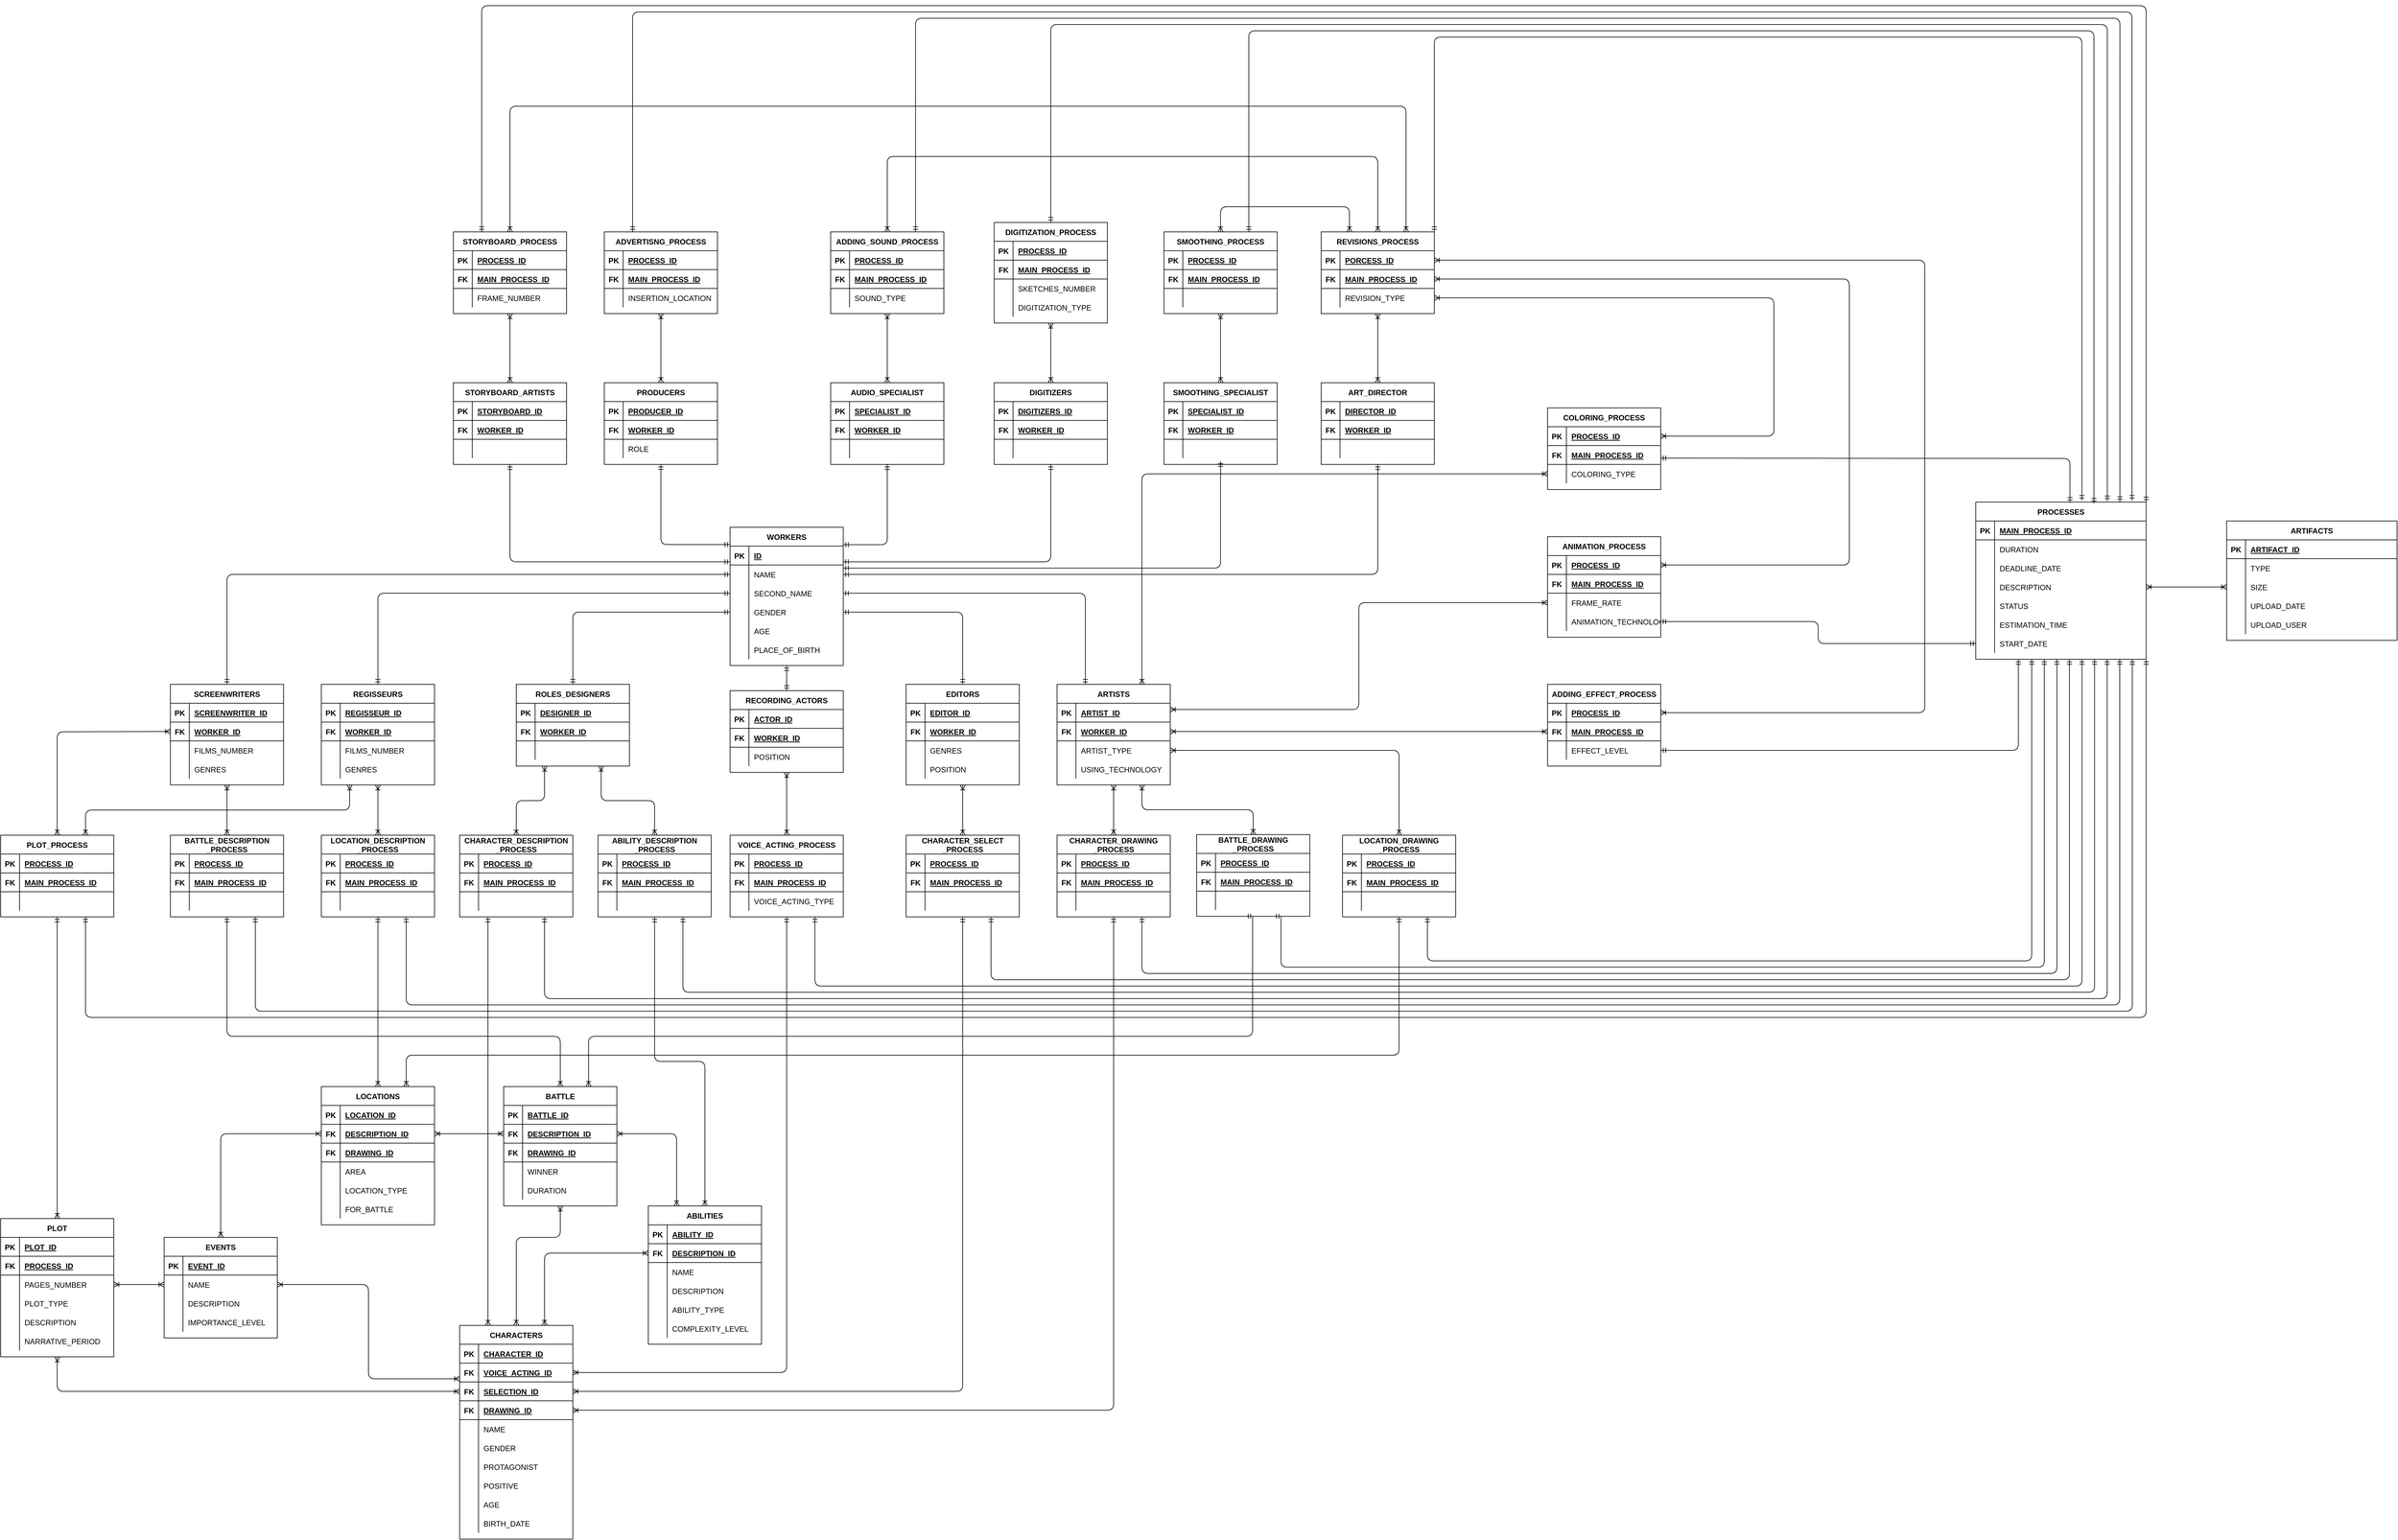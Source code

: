 <mxfile version="13.7.7" type="device"><diagram id="R9ALwi6ANiKzKfC2LtMI" name="Page-1"><mxGraphModel dx="1944" dy="1785" grid="1" gridSize="10" guides="1" tooltips="1" connect="1" arrows="1" fold="1" page="1" pageScale="1" pageWidth="827" pageHeight="1169" math="0" shadow="0"><root><mxCell id="0"/><mxCell id="1" parent="0"/><mxCell id="dbYCjs4rPkV8DdtlGHxF-171" value="" style="edgeStyle=orthogonalEdgeStyle;fontSize=12;html=1;endArrow=ERmandOne;startArrow=ERmandOne;exitX=0.5;exitY=1;exitDx=0;exitDy=0;entryX=0;entryY=0.25;entryDx=0;entryDy=0;" parent="1" source="dbYCjs4rPkV8DdtlGHxF-80" target="dbYCjs4rPkV8DdtlGHxF-2" edge="1"><mxGeometry width="100" height="100" relative="1" as="geometry"><mxPoint x="470" y="30" as="sourcePoint"/><mxPoint x="570" y="-70" as="targetPoint"/></mxGeometry></mxCell><mxCell id="dbYCjs4rPkV8DdtlGHxF-80" value="STORYBOARD_ARTISTS" style="shape=table;startSize=30;container=1;collapsible=1;childLayout=tableLayout;fixedRows=1;rowLines=0;fontStyle=1;align=center;resizeLast=1;" parent="1" vertex="1"><mxGeometry x="60" y="-280" width="180" height="130" as="geometry"/></mxCell><mxCell id="dbYCjs4rPkV8DdtlGHxF-81" value="" style="shape=partialRectangle;collapsible=0;dropTarget=0;pointerEvents=0;fillColor=none;top=0;left=0;bottom=1;right=0;points=[[0,0.5],[1,0.5]];portConstraint=eastwest;" parent="dbYCjs4rPkV8DdtlGHxF-80" vertex="1"><mxGeometry y="30" width="180" height="30" as="geometry"/></mxCell><mxCell id="dbYCjs4rPkV8DdtlGHxF-82" value="PK" style="shape=partialRectangle;connectable=0;fillColor=none;top=0;left=0;bottom=0;right=0;fontStyle=1;overflow=hidden;" parent="dbYCjs4rPkV8DdtlGHxF-81" vertex="1"><mxGeometry width="30" height="30" as="geometry"/></mxCell><mxCell id="dbYCjs4rPkV8DdtlGHxF-83" value="STORYBOARD_ID" style="shape=partialRectangle;connectable=0;fillColor=none;top=0;left=0;bottom=0;right=0;align=left;spacingLeft=6;fontStyle=5;overflow=hidden;" parent="dbYCjs4rPkV8DdtlGHxF-81" vertex="1"><mxGeometry x="30" width="150" height="30" as="geometry"/></mxCell><mxCell id="jRI-8YgxGjqpCvQnfSMz-8" value="" style="shape=partialRectangle;collapsible=0;dropTarget=0;pointerEvents=0;fillColor=none;top=0;left=0;bottom=1;right=0;points=[[0,0.5],[1,0.5]];portConstraint=eastwest;" parent="dbYCjs4rPkV8DdtlGHxF-80" vertex="1"><mxGeometry y="60" width="180" height="30" as="geometry"/></mxCell><mxCell id="jRI-8YgxGjqpCvQnfSMz-9" value="FK" style="shape=partialRectangle;connectable=0;fillColor=none;top=0;left=0;bottom=0;right=0;fontStyle=1;overflow=hidden;" parent="jRI-8YgxGjqpCvQnfSMz-8" vertex="1"><mxGeometry width="30" height="30" as="geometry"/></mxCell><mxCell id="jRI-8YgxGjqpCvQnfSMz-10" value="WORKER_ID" style="shape=partialRectangle;connectable=0;fillColor=none;top=0;left=0;bottom=0;right=0;align=left;spacingLeft=6;fontStyle=5;overflow=hidden;" parent="jRI-8YgxGjqpCvQnfSMz-8" vertex="1"><mxGeometry x="30" width="150" height="30" as="geometry"/></mxCell><mxCell id="dbYCjs4rPkV8DdtlGHxF-84" value="" style="shape=partialRectangle;collapsible=0;dropTarget=0;pointerEvents=0;fillColor=none;top=0;left=0;bottom=0;right=0;points=[[0,0.5],[1,0.5]];portConstraint=eastwest;" parent="dbYCjs4rPkV8DdtlGHxF-80" vertex="1"><mxGeometry y="90" width="180" height="30" as="geometry"/></mxCell><mxCell id="dbYCjs4rPkV8DdtlGHxF-85" value="" style="shape=partialRectangle;connectable=0;fillColor=none;top=0;left=0;bottom=0;right=0;editable=1;overflow=hidden;" parent="dbYCjs4rPkV8DdtlGHxF-84" vertex="1"><mxGeometry width="30" height="30" as="geometry"/></mxCell><mxCell id="dbYCjs4rPkV8DdtlGHxF-86" value="" style="shape=partialRectangle;connectable=0;fillColor=none;top=0;left=0;bottom=0;right=0;align=left;spacingLeft=6;overflow=hidden;" parent="dbYCjs4rPkV8DdtlGHxF-84" vertex="1"><mxGeometry x="30" width="150" height="30" as="geometry"/></mxCell><mxCell id="dbYCjs4rPkV8DdtlGHxF-93" value="DIGITIZERS" style="shape=table;startSize=30;container=1;collapsible=1;childLayout=tableLayout;fixedRows=1;rowLines=0;fontStyle=1;align=center;resizeLast=1;" parent="1" vertex="1"><mxGeometry x="920" y="-280" width="180" height="130" as="geometry"/></mxCell><mxCell id="dbYCjs4rPkV8DdtlGHxF-94" value="" style="shape=partialRectangle;collapsible=0;dropTarget=0;pointerEvents=0;fillColor=none;top=0;left=0;bottom=1;right=0;points=[[0,0.5],[1,0.5]];portConstraint=eastwest;" parent="dbYCjs4rPkV8DdtlGHxF-93" vertex="1"><mxGeometry y="30" width="180" height="30" as="geometry"/></mxCell><mxCell id="dbYCjs4rPkV8DdtlGHxF-95" value="PK" style="shape=partialRectangle;connectable=0;fillColor=none;top=0;left=0;bottom=0;right=0;fontStyle=1;overflow=hidden;" parent="dbYCjs4rPkV8DdtlGHxF-94" vertex="1"><mxGeometry width="30" height="30" as="geometry"/></mxCell><mxCell id="dbYCjs4rPkV8DdtlGHxF-96" value="DIGITIZERS_ID" style="shape=partialRectangle;connectable=0;fillColor=none;top=0;left=0;bottom=0;right=0;align=left;spacingLeft=6;fontStyle=5;overflow=hidden;" parent="dbYCjs4rPkV8DdtlGHxF-94" vertex="1"><mxGeometry x="30" width="150" height="30" as="geometry"/></mxCell><mxCell id="jRI-8YgxGjqpCvQnfSMz-23" value="" style="shape=partialRectangle;collapsible=0;dropTarget=0;pointerEvents=0;fillColor=none;top=0;left=0;bottom=1;right=0;points=[[0,0.5],[1,0.5]];portConstraint=eastwest;" parent="dbYCjs4rPkV8DdtlGHxF-93" vertex="1"><mxGeometry y="60" width="180" height="30" as="geometry"/></mxCell><mxCell id="jRI-8YgxGjqpCvQnfSMz-24" value="FK" style="shape=partialRectangle;connectable=0;fillColor=none;top=0;left=0;bottom=0;right=0;fontStyle=1;overflow=hidden;" parent="jRI-8YgxGjqpCvQnfSMz-23" vertex="1"><mxGeometry width="30" height="30" as="geometry"/></mxCell><mxCell id="jRI-8YgxGjqpCvQnfSMz-25" value="WORKER_ID" style="shape=partialRectangle;connectable=0;fillColor=none;top=0;left=0;bottom=0;right=0;align=left;spacingLeft=6;fontStyle=5;overflow=hidden;" parent="jRI-8YgxGjqpCvQnfSMz-23" vertex="1"><mxGeometry x="30" width="150" height="30" as="geometry"/></mxCell><mxCell id="dbYCjs4rPkV8DdtlGHxF-100" value="" style="shape=partialRectangle;collapsible=0;dropTarget=0;pointerEvents=0;fillColor=none;top=0;left=0;bottom=0;right=0;points=[[0,0.5],[1,0.5]];portConstraint=eastwest;" parent="dbYCjs4rPkV8DdtlGHxF-93" vertex="1"><mxGeometry y="90" width="180" height="30" as="geometry"/></mxCell><mxCell id="dbYCjs4rPkV8DdtlGHxF-101" value="" style="shape=partialRectangle;connectable=0;fillColor=none;top=0;left=0;bottom=0;right=0;editable=1;overflow=hidden;" parent="dbYCjs4rPkV8DdtlGHxF-100" vertex="1"><mxGeometry width="30" height="30" as="geometry"/></mxCell><mxCell id="dbYCjs4rPkV8DdtlGHxF-102" value="" style="shape=partialRectangle;connectable=0;fillColor=none;top=0;left=0;bottom=0;right=0;align=left;spacingLeft=6;overflow=hidden;" parent="dbYCjs4rPkV8DdtlGHxF-100" vertex="1"><mxGeometry x="30" width="150" height="30" as="geometry"/></mxCell><mxCell id="dbYCjs4rPkV8DdtlGHxF-106" value="AUDIO_SPECIALIST" style="shape=table;startSize=30;container=1;collapsible=1;childLayout=tableLayout;fixedRows=1;rowLines=0;fontStyle=1;align=center;resizeLast=1;" parent="1" vertex="1"><mxGeometry x="660" y="-280" width="180" height="130" as="geometry"/></mxCell><mxCell id="dbYCjs4rPkV8DdtlGHxF-107" value="" style="shape=partialRectangle;collapsible=0;dropTarget=0;pointerEvents=0;fillColor=none;top=0;left=0;bottom=1;right=0;points=[[0,0.5],[1,0.5]];portConstraint=eastwest;" parent="dbYCjs4rPkV8DdtlGHxF-106" vertex="1"><mxGeometry y="30" width="180" height="30" as="geometry"/></mxCell><mxCell id="dbYCjs4rPkV8DdtlGHxF-108" value="PK" style="shape=partialRectangle;connectable=0;fillColor=none;top=0;left=0;bottom=0;right=0;fontStyle=1;overflow=hidden;" parent="dbYCjs4rPkV8DdtlGHxF-107" vertex="1"><mxGeometry width="30" height="30" as="geometry"/></mxCell><mxCell id="dbYCjs4rPkV8DdtlGHxF-109" value="SPECIALIST_ID" style="shape=partialRectangle;connectable=0;fillColor=none;top=0;left=0;bottom=0;right=0;align=left;spacingLeft=6;fontStyle=5;overflow=hidden;" parent="dbYCjs4rPkV8DdtlGHxF-107" vertex="1"><mxGeometry x="30" width="150" height="30" as="geometry"/></mxCell><mxCell id="jRI-8YgxGjqpCvQnfSMz-20" value="" style="shape=partialRectangle;collapsible=0;dropTarget=0;pointerEvents=0;fillColor=none;top=0;left=0;bottom=1;right=0;points=[[0,0.5],[1,0.5]];portConstraint=eastwest;" parent="dbYCjs4rPkV8DdtlGHxF-106" vertex="1"><mxGeometry y="60" width="180" height="30" as="geometry"/></mxCell><mxCell id="jRI-8YgxGjqpCvQnfSMz-21" value="FK" style="shape=partialRectangle;connectable=0;fillColor=none;top=0;left=0;bottom=0;right=0;fontStyle=1;overflow=hidden;" parent="jRI-8YgxGjqpCvQnfSMz-20" vertex="1"><mxGeometry width="30" height="30" as="geometry"/></mxCell><mxCell id="jRI-8YgxGjqpCvQnfSMz-22" value="WORKER_ID" style="shape=partialRectangle;connectable=0;fillColor=none;top=0;left=0;bottom=0;right=0;align=left;spacingLeft=6;fontStyle=5;overflow=hidden;" parent="jRI-8YgxGjqpCvQnfSMz-20" vertex="1"><mxGeometry x="30" width="150" height="30" as="geometry"/></mxCell><mxCell id="dbYCjs4rPkV8DdtlGHxF-116" value="" style="shape=partialRectangle;collapsible=0;dropTarget=0;pointerEvents=0;fillColor=none;top=0;left=0;bottom=0;right=0;points=[[0,0.5],[1,0.5]];portConstraint=eastwest;" parent="dbYCjs4rPkV8DdtlGHxF-106" vertex="1"><mxGeometry y="90" width="180" height="30" as="geometry"/></mxCell><mxCell id="dbYCjs4rPkV8DdtlGHxF-117" value="" style="shape=partialRectangle;connectable=0;fillColor=none;top=0;left=0;bottom=0;right=0;editable=1;overflow=hidden;" parent="dbYCjs4rPkV8DdtlGHxF-116" vertex="1"><mxGeometry width="30" height="30" as="geometry"/></mxCell><mxCell id="dbYCjs4rPkV8DdtlGHxF-118" value="" style="shape=partialRectangle;connectable=0;fillColor=none;top=0;left=0;bottom=0;right=0;align=left;spacingLeft=6;overflow=hidden;" parent="dbYCjs4rPkV8DdtlGHxF-116" vertex="1"><mxGeometry x="30" width="150" height="30" as="geometry"/></mxCell><mxCell id="dbYCjs4rPkV8DdtlGHxF-158" value="PRODUCERS" style="shape=table;startSize=30;container=1;collapsible=1;childLayout=tableLayout;fixedRows=1;rowLines=0;fontStyle=1;align=center;resizeLast=1;" parent="1" vertex="1"><mxGeometry x="300" y="-280" width="180" height="130" as="geometry"/></mxCell><mxCell id="dbYCjs4rPkV8DdtlGHxF-159" value="" style="shape=partialRectangle;collapsible=0;dropTarget=0;pointerEvents=0;fillColor=none;top=0;left=0;bottom=1;right=0;points=[[0,0.5],[1,0.5]];portConstraint=eastwest;" parent="dbYCjs4rPkV8DdtlGHxF-158" vertex="1"><mxGeometry y="30" width="180" height="30" as="geometry"/></mxCell><mxCell id="dbYCjs4rPkV8DdtlGHxF-160" value="PK" style="shape=partialRectangle;connectable=0;fillColor=none;top=0;left=0;bottom=0;right=0;fontStyle=1;overflow=hidden;" parent="dbYCjs4rPkV8DdtlGHxF-159" vertex="1"><mxGeometry width="30" height="30" as="geometry"/></mxCell><mxCell id="dbYCjs4rPkV8DdtlGHxF-161" value="PRODUCER_ID" style="shape=partialRectangle;connectable=0;fillColor=none;top=0;left=0;bottom=0;right=0;align=left;spacingLeft=6;fontStyle=5;overflow=hidden;" parent="dbYCjs4rPkV8DdtlGHxF-159" vertex="1"><mxGeometry x="30" width="150" height="30" as="geometry"/></mxCell><mxCell id="jRI-8YgxGjqpCvQnfSMz-11" value="" style="shape=partialRectangle;collapsible=0;dropTarget=0;pointerEvents=0;fillColor=none;top=0;left=0;bottom=1;right=0;points=[[0,0.5],[1,0.5]];portConstraint=eastwest;" parent="dbYCjs4rPkV8DdtlGHxF-158" vertex="1"><mxGeometry y="60" width="180" height="30" as="geometry"/></mxCell><mxCell id="jRI-8YgxGjqpCvQnfSMz-12" value="FK" style="shape=partialRectangle;connectable=0;fillColor=none;top=0;left=0;bottom=0;right=0;fontStyle=1;overflow=hidden;" parent="jRI-8YgxGjqpCvQnfSMz-11" vertex="1"><mxGeometry width="30" height="30" as="geometry"/></mxCell><mxCell id="jRI-8YgxGjqpCvQnfSMz-13" value="WORKER_ID" style="shape=partialRectangle;connectable=0;fillColor=none;top=0;left=0;bottom=0;right=0;align=left;spacingLeft=6;fontStyle=5;overflow=hidden;" parent="jRI-8YgxGjqpCvQnfSMz-11" vertex="1"><mxGeometry x="30" width="150" height="30" as="geometry"/></mxCell><mxCell id="dbYCjs4rPkV8DdtlGHxF-162" value="" style="shape=partialRectangle;collapsible=0;dropTarget=0;pointerEvents=0;fillColor=none;top=0;left=0;bottom=0;right=0;points=[[0,0.5],[1,0.5]];portConstraint=eastwest;" parent="dbYCjs4rPkV8DdtlGHxF-158" vertex="1"><mxGeometry y="90" width="180" height="30" as="geometry"/></mxCell><mxCell id="dbYCjs4rPkV8DdtlGHxF-163" value="" style="shape=partialRectangle;connectable=0;fillColor=none;top=0;left=0;bottom=0;right=0;editable=1;overflow=hidden;" parent="dbYCjs4rPkV8DdtlGHxF-162" vertex="1"><mxGeometry width="30" height="30" as="geometry"/></mxCell><mxCell id="dbYCjs4rPkV8DdtlGHxF-164" value="ROLE" style="shape=partialRectangle;connectable=0;fillColor=none;top=0;left=0;bottom=0;right=0;align=left;spacingLeft=6;overflow=hidden;" parent="dbYCjs4rPkV8DdtlGHxF-162" vertex="1"><mxGeometry x="30" width="150" height="30" as="geometry"/></mxCell><mxCell id="dbYCjs4rPkV8DdtlGHxF-172" value="" style="edgeStyle=orthogonalEdgeStyle;fontSize=12;html=1;endArrow=ERmandOne;startArrow=ERmandOne;exitX=0.5;exitY=1;exitDx=0;exitDy=0;entryX=0;entryY=0.125;entryDx=0;entryDy=0;entryPerimeter=0;" parent="1" source="dbYCjs4rPkV8DdtlGHxF-158" target="dbYCjs4rPkV8DdtlGHxF-2" edge="1"><mxGeometry width="100" height="100" relative="1" as="geometry"><mxPoint x="160" y="-110.0" as="sourcePoint"/><mxPoint x="490" y="15.0" as="targetPoint"/></mxGeometry></mxCell><mxCell id="dbYCjs4rPkV8DdtlGHxF-173" value="" style="edgeStyle=orthogonalEdgeStyle;fontSize=12;html=1;endArrow=ERmandOne;startArrow=ERmandOne;exitX=0.5;exitY=1;exitDx=0;exitDy=0;entryX=1;entryY=0.25;entryDx=0;entryDy=0;" parent="1" source="dbYCjs4rPkV8DdtlGHxF-93" target="dbYCjs4rPkV8DdtlGHxF-2" edge="1"><mxGeometry width="100" height="100" relative="1" as="geometry"><mxPoint x="730" y="-60.0" as="sourcePoint"/><mxPoint x="1060" y="65.0" as="targetPoint"/></mxGeometry></mxCell><mxCell id="dbYCjs4rPkV8DdtlGHxF-174" value="" style="edgeStyle=orthogonalEdgeStyle;fontSize=12;html=1;endArrow=ERmandOne;startArrow=ERmandOne;exitX=0.5;exitY=1;exitDx=0;exitDy=0;entryX=1.001;entryY=0.126;entryDx=0;entryDy=0;entryPerimeter=0;" parent="1" source="dbYCjs4rPkV8DdtlGHxF-106" target="dbYCjs4rPkV8DdtlGHxF-2" edge="1"><mxGeometry width="100" height="100" relative="1" as="geometry"><mxPoint x="400" y="-110" as="sourcePoint"/><mxPoint x="750" y="-30" as="targetPoint"/></mxGeometry></mxCell><mxCell id="dbYCjs4rPkV8DdtlGHxF-175" value="" style="fontSize=12;html=1;endArrow=ERmandOne;startArrow=ERmandOne;exitX=0.5;exitY=1;exitDx=0;exitDy=0;entryX=0.5;entryY=0;entryDx=0;entryDy=0;" parent="1" source="dbYCjs4rPkV8DdtlGHxF-2" target="dbYCjs4rPkV8DdtlGHxF-145" edge="1"><mxGeometry width="100" height="100" relative="1" as="geometry"><mxPoint x="690" y="120" as="sourcePoint"/><mxPoint x="590" y="180" as="targetPoint"/></mxGeometry></mxCell><mxCell id="dbYCjs4rPkV8DdtlGHxF-176" value="" style="edgeStyle=orthogonalEdgeStyle;fontSize=12;html=1;endArrow=ERmandOne;startArrow=ERmandOne;entryX=0;entryY=0.5;entryDx=0;entryDy=0;exitX=0.5;exitY=0;exitDx=0;exitDy=0;" parent="1" source="dbYCjs4rPkV8DdtlGHxF-67" target="dbYCjs4rPkV8DdtlGHxF-12" edge="1"><mxGeometry width="100" height="100" relative="1" as="geometry"><mxPoint x="330" y="170" as="sourcePoint"/><mxPoint x="720" y="210" as="targetPoint"/></mxGeometry></mxCell><mxCell id="dbYCjs4rPkV8DdtlGHxF-177" value="" style="edgeStyle=orthogonalEdgeStyle;fontSize=12;html=1;endArrow=ERmandOne;startArrow=ERmandOne;entryX=0;entryY=0.5;entryDx=0;entryDy=0;exitX=0.5;exitY=0;exitDx=0;exitDy=0;" parent="1" source="dbYCjs4rPkV8DdtlGHxF-28" target="dbYCjs4rPkV8DdtlGHxF-9" edge="1"><mxGeometry width="100" height="100" relative="1" as="geometry"><mxPoint x="90" y="170" as="sourcePoint"/><mxPoint x="490" y="105.0" as="targetPoint"/></mxGeometry></mxCell><mxCell id="dbYCjs4rPkV8DdtlGHxF-178" value="" style="edgeStyle=orthogonalEdgeStyle;fontSize=12;html=1;endArrow=ERmandOne;startArrow=ERmandOne;entryX=0;entryY=0.5;entryDx=0;entryDy=0;exitX=0.5;exitY=0;exitDx=0;exitDy=0;" parent="1" source="dbYCjs4rPkV8DdtlGHxF-41" target="dbYCjs4rPkV8DdtlGHxF-6" edge="1"><mxGeometry width="100" height="100" relative="1" as="geometry"><mxPoint x="-150" y="180" as="sourcePoint"/><mxPoint x="500" y="115.0" as="targetPoint"/></mxGeometry></mxCell><mxCell id="dbYCjs4rPkV8DdtlGHxF-179" value="" style="edgeStyle=orthogonalEdgeStyle;fontSize=12;html=1;endArrow=ERmandOne;startArrow=ERmandOne;entryX=1;entryY=0.5;entryDx=0;entryDy=0;exitX=0.5;exitY=0;exitDx=0;exitDy=0;" parent="1" source="dbYCjs4rPkV8DdtlGHxF-54" target="dbYCjs4rPkV8DdtlGHxF-12" edge="1"><mxGeometry width="100" height="100" relative="1" as="geometry"><mxPoint x="810" y="180" as="sourcePoint"/><mxPoint x="510" y="125.0" as="targetPoint"/></mxGeometry></mxCell><mxCell id="dbYCjs4rPkV8DdtlGHxF-180" value="" style="edgeStyle=orthogonalEdgeStyle;fontSize=12;html=1;endArrow=ERmandOne;startArrow=ERmandOne;exitX=1;exitY=0.5;exitDx=0;exitDy=0;entryX=0.25;entryY=0;entryDx=0;entryDy=0;" parent="1" source="dbYCjs4rPkV8DdtlGHxF-9" target="dbYCjs4rPkV8DdtlGHxF-15" edge="1"><mxGeometry width="100" height="100" relative="1" as="geometry"><mxPoint x="363.5" y="240" as="sourcePoint"/><mxPoint x="1040" y="180" as="targetPoint"/></mxGeometry></mxCell><mxCell id="dbYCjs4rPkV8DdtlGHxF-181" value="" style="edgeStyle=orthogonalEdgeStyle;fontSize=12;html=1;endArrow=ERmandOne;startArrow=ERmandOne;entryX=1;entryY=0.5;entryDx=0;entryDy=0;exitX=0.5;exitY=1;exitDx=0;exitDy=0;" parent="1" source="dbYCjs4rPkV8DdtlGHxF-132" target="dbYCjs4rPkV8DdtlGHxF-6" edge="1"><mxGeometry width="100" height="100" relative="1" as="geometry"><mxPoint x="1530" y="-90" as="sourcePoint"/><mxPoint x="530" y="145.0" as="targetPoint"/></mxGeometry></mxCell><mxCell id="dbYCjs4rPkV8DdtlGHxF-432" value="" style="fontSize=12;html=1;endArrow=ERoneToMany;startArrow=ERoneToMany;edgeStyle=orthogonalEdgeStyle;entryX=0.5;entryY=0;entryDx=0;entryDy=0;exitX=0;exitY=0.5;exitDx=0;exitDy=0;" parent="1" target="dbYCjs4rPkV8DdtlGHxF-185" edge="1"><mxGeometry width="100" height="100" relative="1" as="geometry"><mxPoint x="-390" y="275" as="sourcePoint"/><mxPoint y="580" as="targetPoint"/></mxGeometry></mxCell><mxCell id="dbYCjs4rPkV8DdtlGHxF-433" value="" style="fontSize=12;html=1;endArrow=ERoneToMany;startArrow=ERoneToMany;edgeStyle=orthogonalEdgeStyle;entryX=0.75;entryY=0;entryDx=0;entryDy=0;exitX=0.25;exitY=1;exitDx=0;exitDy=0;" parent="1" source="dbYCjs4rPkV8DdtlGHxF-28" target="dbYCjs4rPkV8DdtlGHxF-185" edge="1"><mxGeometry width="100" height="100" relative="1" as="geometry"><mxPoint x="-230" y="285" as="sourcePoint"/><mxPoint x="-410" y="510" as="targetPoint"/></mxGeometry></mxCell><mxCell id="dbYCjs4rPkV8DdtlGHxF-464" value="" style="edgeStyle=orthogonalEdgeStyle;fontSize=12;html=1;endArrow=ERoneToMany;startArrow=ERoneToMany;exitX=1;exitY=0.5;exitDx=0;exitDy=0;entryX=0;entryY=0.5;entryDx=0;entryDy=0;" parent="1" source="dbYCjs4rPkV8DdtlGHxF-443" target="dbYCjs4rPkV8DdtlGHxF-454" edge="1"><mxGeometry width="100" height="100" relative="1" as="geometry"><mxPoint x="-480" y="1015" as="sourcePoint"/><mxPoint x="150" y="730" as="targetPoint"/></mxGeometry></mxCell><mxCell id="dbYCjs4rPkV8DdtlGHxF-467" value="" style="edgeStyle=orthogonalEdgeStyle;fontSize=12;html=1;endArrow=ERoneToMany;startArrow=ERoneToMany;exitX=0.5;exitY=1;exitDx=0;exitDy=0;entryX=0.5;entryY=0;entryDx=0;entryDy=0;" parent="1" source="dbYCjs4rPkV8DdtlGHxF-41" target="dbYCjs4rPkV8DdtlGHxF-211" edge="1"><mxGeometry width="100" height="100" relative="1" as="geometry"><mxPoint x="-70" y="600" as="sourcePoint"/><mxPoint x="30" y="500" as="targetPoint"/></mxGeometry></mxCell><mxCell id="dbYCjs4rPkV8DdtlGHxF-468" value="" style="edgeStyle=orthogonalEdgeStyle;fontSize=12;html=1;endArrow=ERoneToMany;startArrow=ERoneToMany;exitX=0.5;exitY=1;exitDx=0;exitDy=0;entryX=0.5;entryY=0;entryDx=0;entryDy=0;" parent="1" source="dbYCjs4rPkV8DdtlGHxF-28" target="dbYCjs4rPkV8DdtlGHxF-289" edge="1"><mxGeometry width="100" height="100" relative="1" as="geometry"><mxPoint x="-140" y="370" as="sourcePoint"/><mxPoint x="-140" y="450" as="targetPoint"/></mxGeometry></mxCell><mxCell id="dbYCjs4rPkV8DdtlGHxF-482" value="" style="edgeStyle=orthogonalEdgeStyle;fontSize=12;html=1;endArrow=ERoneToMany;startArrow=ERoneToMany;exitX=0;exitY=0.5;exitDx=0;exitDy=0;entryX=0.5;entryY=0;entryDx=0;entryDy=0;" parent="1" source="jRI-8YgxGjqpCvQnfSMz-88" target="dbYCjs4rPkV8DdtlGHxF-450" edge="1"><mxGeometry width="100" height="100" relative="1" as="geometry"><mxPoint x="-150" y="825" as="sourcePoint"/><mxPoint x="-230" y="975" as="targetPoint"/></mxGeometry></mxCell><mxCell id="dbYCjs4rPkV8DdtlGHxF-498" value="" style="edgeStyle=orthogonalEdgeStyle;fontSize=12;html=1;endArrow=ERoneToMany;startArrow=ERmandOne;exitX=0.5;exitY=1;exitDx=0;exitDy=0;entryX=0.5;entryY=0;entryDx=0;entryDy=0;" parent="1" source="dbYCjs4rPkV8DdtlGHxF-289" target="dbYCjs4rPkV8DdtlGHxF-469" edge="1"><mxGeometry width="100" height="100" relative="1" as="geometry"><mxPoint x="-260" y="760" as="sourcePoint"/><mxPoint x="-160" y="660" as="targetPoint"/></mxGeometry></mxCell><mxCell id="dbYCjs4rPkV8DdtlGHxF-499" value="" style="edgeStyle=orthogonalEdgeStyle;fontSize=12;html=1;endArrow=ERoneToMany;startArrow=ERmandOne;exitX=0.5;exitY=1;exitDx=0;exitDy=0;entryX=0.5;entryY=0;entryDx=0;entryDy=0;" parent="1" source="dbYCjs4rPkV8DdtlGHxF-211" target="dbYCjs4rPkV8DdtlGHxF-484" edge="1"><mxGeometry width="100" height="100" relative="1" as="geometry"><mxPoint x="100" y="610" as="sourcePoint"/><mxPoint x="100" y="690" as="targetPoint"/><Array as="points"><mxPoint x="-300" y="760"/><mxPoint x="230" y="760"/></Array></mxGeometry></mxCell><mxCell id="dbYCjs4rPkV8DdtlGHxF-500" value="" style="edgeStyle=orthogonalEdgeStyle;fontSize=12;html=1;endArrow=ERoneToMany;startArrow=ERmandOne;exitX=0.5;exitY=1;exitDx=0;exitDy=0;entryX=0.5;entryY=0;entryDx=0;entryDy=0;" parent="1" source="dbYCjs4rPkV8DdtlGHxF-185" target="dbYCjs4rPkV8DdtlGHxF-436" edge="1"><mxGeometry width="100" height="100" relative="1" as="geometry"><mxPoint x="-140" y="610" as="sourcePoint"/><mxPoint x="360" y="690" as="targetPoint"/></mxGeometry></mxCell><mxCell id="dbYCjs4rPkV8DdtlGHxF-501" value="" style="edgeStyle=orthogonalEdgeStyle;fontSize=12;html=1;endArrow=ERoneToMany;startArrow=ERoneToMany;entryX=0;entryY=0.5;entryDx=0;entryDy=0;exitX=1;exitY=0.5;exitDx=0;exitDy=0;" parent="1" source="jRI-8YgxGjqpCvQnfSMz-88" target="jRI-8YgxGjqpCvQnfSMz-82" edge="1"><mxGeometry width="100" height="100" relative="1" as="geometry"><mxPoint x="30" y="830" as="sourcePoint"/><mxPoint x="150" y="825" as="targetPoint"/></mxGeometry></mxCell><mxCell id="dbYCjs4rPkV8DdtlGHxF-504" value="" style="edgeStyle=orthogonalEdgeStyle;fontSize=12;html=1;endArrow=ERoneToMany;startArrow=ERoneToMany;exitX=0.5;exitY=0;exitDx=0;exitDy=0;entryX=1;entryY=0.5;entryDx=0;entryDy=0;" parent="1" source="dbYCjs4rPkV8DdtlGHxF-302" target="dbYCjs4rPkV8DdtlGHxF-19" edge="1"><mxGeometry width="100" height="100" relative="1" as="geometry"><mxPoint x="770" y="500" as="sourcePoint"/><mxPoint x="1220" y="330" as="targetPoint"/></mxGeometry></mxCell><mxCell id="dbYCjs4rPkV8DdtlGHxF-505" value="" style="edgeStyle=orthogonalEdgeStyle;fontSize=12;html=1;endArrow=ERoneToMany;startArrow=ERoneToMany;exitX=0.5;exitY=0;exitDx=0;exitDy=0;entryX=0.75;entryY=1;entryDx=0;entryDy=0;" parent="1" source="dbYCjs4rPkV8DdtlGHxF-224" target="dbYCjs4rPkV8DdtlGHxF-15" edge="1"><mxGeometry width="100" height="100" relative="1" as="geometry"><mxPoint x="1410" y="450" as="sourcePoint"/><mxPoint x="1270" y="365" as="targetPoint"/></mxGeometry></mxCell><mxCell id="dbYCjs4rPkV8DdtlGHxF-506" value="" style="edgeStyle=orthogonalEdgeStyle;fontSize=12;html=1;endArrow=ERoneToMany;startArrow=ERmandOne;exitX=0.5;exitY=1;exitDx=0;exitDy=0;entryX=0.75;entryY=0;entryDx=0;entryDy=0;" parent="1" source="dbYCjs4rPkV8DdtlGHxF-224" target="dbYCjs4rPkV8DdtlGHxF-484" edge="1"><mxGeometry width="100" height="100" relative="1" as="geometry"><mxPoint x="550" y="690" as="sourcePoint"/><mxPoint x="1050" y="840" as="targetPoint"/><Array as="points"><mxPoint x="1331" y="760"/><mxPoint x="275" y="760"/></Array></mxGeometry></mxCell><mxCell id="dbYCjs4rPkV8DdtlGHxF-509" value="" style="edgeStyle=orthogonalEdgeStyle;fontSize=12;html=1;endArrow=ERoneToMany;startArrow=ERoneToMany;exitX=0.5;exitY=1;exitDx=0;exitDy=0;entryX=0.5;entryY=0;entryDx=0;entryDy=0;" parent="1" source="dbYCjs4rPkV8DdtlGHxF-15" target="dbYCjs4rPkV8DdtlGHxF-263" edge="1"><mxGeometry width="100" height="100" relative="1" as="geometry"><mxPoint x="1230" y="570" as="sourcePoint"/><mxPoint x="1330" y="470" as="targetPoint"/></mxGeometry></mxCell><mxCell id="dbYCjs4rPkV8DdtlGHxF-510" value="" style="edgeStyle=orthogonalEdgeStyle;fontSize=12;html=1;endArrow=ERoneToMany;startArrow=ERoneToMany;exitX=0.5;exitY=1;exitDx=0;exitDy=0;entryX=0.5;entryY=0;entryDx=0;entryDy=0;" parent="1" source="dbYCjs4rPkV8DdtlGHxF-54" target="dbYCjs4rPkV8DdtlGHxF-276" edge="1"><mxGeometry width="100" height="100" relative="1" as="geometry"><mxPoint x="550" y="660" as="sourcePoint"/><mxPoint x="330" y="410" as="targetPoint"/></mxGeometry></mxCell><mxCell id="dbYCjs4rPkV8DdtlGHxF-15" value="ARTISTS" style="shape=table;startSize=30;container=1;collapsible=1;childLayout=tableLayout;fixedRows=1;rowLines=0;fontStyle=1;align=center;resizeLast=1;" parent="1" vertex="1"><mxGeometry x="1020" y="200" width="180" height="160" as="geometry"/></mxCell><mxCell id="dbYCjs4rPkV8DdtlGHxF-16" value="" style="shape=partialRectangle;collapsible=0;dropTarget=0;pointerEvents=0;fillColor=none;top=0;left=0;bottom=1;right=0;points=[[0,0.5],[1,0.5]];portConstraint=eastwest;" parent="dbYCjs4rPkV8DdtlGHxF-15" vertex="1"><mxGeometry y="30" width="180" height="30" as="geometry"/></mxCell><mxCell id="dbYCjs4rPkV8DdtlGHxF-17" value="PK" style="shape=partialRectangle;connectable=0;fillColor=none;top=0;left=0;bottom=0;right=0;fontStyle=1;overflow=hidden;" parent="dbYCjs4rPkV8DdtlGHxF-16" vertex="1"><mxGeometry width="30" height="30" as="geometry"/></mxCell><mxCell id="dbYCjs4rPkV8DdtlGHxF-18" value="ARTIST_ID" style="shape=partialRectangle;connectable=0;fillColor=none;top=0;left=0;bottom=0;right=0;align=left;spacingLeft=6;fontStyle=5;overflow=hidden;" parent="dbYCjs4rPkV8DdtlGHxF-16" vertex="1"><mxGeometry x="30" width="150" height="30" as="geometry"/></mxCell><mxCell id="jRI-8YgxGjqpCvQnfSMz-53" value="" style="shape=partialRectangle;collapsible=0;dropTarget=0;pointerEvents=0;fillColor=none;top=0;left=0;bottom=1;right=0;points=[[0,0.5],[1,0.5]];portConstraint=eastwest;" parent="dbYCjs4rPkV8DdtlGHxF-15" vertex="1"><mxGeometry y="60" width="180" height="30" as="geometry"/></mxCell><mxCell id="jRI-8YgxGjqpCvQnfSMz-54" value="FK" style="shape=partialRectangle;connectable=0;fillColor=none;top=0;left=0;bottom=0;right=0;fontStyle=1;overflow=hidden;" parent="jRI-8YgxGjqpCvQnfSMz-53" vertex="1"><mxGeometry width="30" height="30" as="geometry"/></mxCell><mxCell id="jRI-8YgxGjqpCvQnfSMz-55" value="WORKER_ID" style="shape=partialRectangle;connectable=0;fillColor=none;top=0;left=0;bottom=0;right=0;align=left;spacingLeft=6;fontStyle=5;overflow=hidden;" parent="jRI-8YgxGjqpCvQnfSMz-53" vertex="1"><mxGeometry x="30" width="150" height="30" as="geometry"/></mxCell><mxCell id="dbYCjs4rPkV8DdtlGHxF-19" value="" style="shape=partialRectangle;collapsible=0;dropTarget=0;pointerEvents=0;fillColor=none;top=0;left=0;bottom=0;right=0;points=[[0,0.5],[1,0.5]];portConstraint=eastwest;" parent="dbYCjs4rPkV8DdtlGHxF-15" vertex="1"><mxGeometry y="90" width="180" height="30" as="geometry"/></mxCell><mxCell id="dbYCjs4rPkV8DdtlGHxF-20" value="" style="shape=partialRectangle;connectable=0;fillColor=none;top=0;left=0;bottom=0;right=0;editable=1;overflow=hidden;" parent="dbYCjs4rPkV8DdtlGHxF-19" vertex="1"><mxGeometry width="30" height="30" as="geometry"/></mxCell><mxCell id="dbYCjs4rPkV8DdtlGHxF-21" value="ARTIST_TYPE" style="shape=partialRectangle;connectable=0;fillColor=none;top=0;left=0;bottom=0;right=0;align=left;spacingLeft=6;overflow=hidden;" parent="dbYCjs4rPkV8DdtlGHxF-19" vertex="1"><mxGeometry x="30" width="150" height="30" as="geometry"/></mxCell><mxCell id="dCq9vhaJbt334HXpHPuf-62" value="" style="shape=partialRectangle;collapsible=0;dropTarget=0;pointerEvents=0;fillColor=none;top=0;left=0;bottom=0;right=0;points=[[0,0.5],[1,0.5]];portConstraint=eastwest;" parent="dbYCjs4rPkV8DdtlGHxF-15" vertex="1"><mxGeometry y="120" width="180" height="30" as="geometry"/></mxCell><mxCell id="dCq9vhaJbt334HXpHPuf-63" value="" style="shape=partialRectangle;connectable=0;fillColor=none;top=0;left=0;bottom=0;right=0;editable=1;overflow=hidden;" parent="dCq9vhaJbt334HXpHPuf-62" vertex="1"><mxGeometry width="30" height="30" as="geometry"/></mxCell><mxCell id="dCq9vhaJbt334HXpHPuf-64" value="USING_TECHNOLOGY" style="shape=partialRectangle;connectable=0;fillColor=none;top=0;left=0;bottom=0;right=0;align=left;spacingLeft=6;overflow=hidden;" parent="dCq9vhaJbt334HXpHPuf-62" vertex="1"><mxGeometry x="30" width="150" height="30" as="geometry"/></mxCell><mxCell id="dbYCjs4rPkV8DdtlGHxF-54" value="EDITORS" style="shape=table;startSize=30;container=1;collapsible=1;childLayout=tableLayout;fixedRows=1;rowLines=0;fontStyle=1;align=center;resizeLast=1;" parent="1" vertex="1"><mxGeometry x="780" y="200" width="180" height="160" as="geometry"/></mxCell><mxCell id="dbYCjs4rPkV8DdtlGHxF-55" value="" style="shape=partialRectangle;collapsible=0;dropTarget=0;pointerEvents=0;fillColor=none;top=0;left=0;bottom=1;right=0;points=[[0,0.5],[1,0.5]];portConstraint=eastwest;" parent="dbYCjs4rPkV8DdtlGHxF-54" vertex="1"><mxGeometry y="30" width="180" height="30" as="geometry"/></mxCell><mxCell id="dbYCjs4rPkV8DdtlGHxF-56" value="PK" style="shape=partialRectangle;connectable=0;fillColor=none;top=0;left=0;bottom=0;right=0;fontStyle=1;overflow=hidden;" parent="dbYCjs4rPkV8DdtlGHxF-55" vertex="1"><mxGeometry width="30" height="30" as="geometry"/></mxCell><mxCell id="dbYCjs4rPkV8DdtlGHxF-57" value="EDITOR_ID" style="shape=partialRectangle;connectable=0;fillColor=none;top=0;left=0;bottom=0;right=0;align=left;spacingLeft=6;fontStyle=5;overflow=hidden;" parent="dbYCjs4rPkV8DdtlGHxF-55" vertex="1"><mxGeometry x="30" width="150" height="30" as="geometry"/></mxCell><mxCell id="jRI-8YgxGjqpCvQnfSMz-50" value="" style="shape=partialRectangle;collapsible=0;dropTarget=0;pointerEvents=0;fillColor=none;top=0;left=0;bottom=1;right=0;points=[[0,0.5],[1,0.5]];portConstraint=eastwest;" parent="dbYCjs4rPkV8DdtlGHxF-54" vertex="1"><mxGeometry y="60" width="180" height="30" as="geometry"/></mxCell><mxCell id="jRI-8YgxGjqpCvQnfSMz-51" value="FK" style="shape=partialRectangle;connectable=0;fillColor=none;top=0;left=0;bottom=0;right=0;fontStyle=1;overflow=hidden;" parent="jRI-8YgxGjqpCvQnfSMz-50" vertex="1"><mxGeometry width="30" height="30" as="geometry"/></mxCell><mxCell id="jRI-8YgxGjqpCvQnfSMz-52" value="WORKER_ID" style="shape=partialRectangle;connectable=0;fillColor=none;top=0;left=0;bottom=0;right=0;align=left;spacingLeft=6;fontStyle=5;overflow=hidden;" parent="jRI-8YgxGjqpCvQnfSMz-50" vertex="1"><mxGeometry x="30" width="150" height="30" as="geometry"/></mxCell><mxCell id="dbYCjs4rPkV8DdtlGHxF-61" value="" style="shape=partialRectangle;collapsible=0;dropTarget=0;pointerEvents=0;fillColor=none;top=0;left=0;bottom=0;right=0;points=[[0,0.5],[1,0.5]];portConstraint=eastwest;" parent="dbYCjs4rPkV8DdtlGHxF-54" vertex="1"><mxGeometry y="90" width="180" height="30" as="geometry"/></mxCell><mxCell id="dbYCjs4rPkV8DdtlGHxF-62" value="" style="shape=partialRectangle;connectable=0;fillColor=none;top=0;left=0;bottom=0;right=0;editable=1;overflow=hidden;" parent="dbYCjs4rPkV8DdtlGHxF-61" vertex="1"><mxGeometry width="30" height="30" as="geometry"/></mxCell><mxCell id="dbYCjs4rPkV8DdtlGHxF-63" value="GENRES" style="shape=partialRectangle;connectable=0;fillColor=none;top=0;left=0;bottom=0;right=0;align=left;spacingLeft=6;overflow=hidden;" parent="dbYCjs4rPkV8DdtlGHxF-61" vertex="1"><mxGeometry x="30" width="150" height="30" as="geometry"/></mxCell><mxCell id="dCq9vhaJbt334HXpHPuf-65" value="" style="shape=partialRectangle;collapsible=0;dropTarget=0;pointerEvents=0;fillColor=none;top=0;left=0;bottom=0;right=0;points=[[0,0.5],[1,0.5]];portConstraint=eastwest;" parent="dbYCjs4rPkV8DdtlGHxF-54" vertex="1"><mxGeometry y="120" width="180" height="30" as="geometry"/></mxCell><mxCell id="dCq9vhaJbt334HXpHPuf-66" value="" style="shape=partialRectangle;connectable=0;fillColor=none;top=0;left=0;bottom=0;right=0;editable=1;overflow=hidden;" parent="dCq9vhaJbt334HXpHPuf-65" vertex="1"><mxGeometry width="30" height="30" as="geometry"/></mxCell><mxCell id="dCq9vhaJbt334HXpHPuf-67" value="POSITION" style="shape=partialRectangle;connectable=0;fillColor=none;top=0;left=0;bottom=0;right=0;align=left;spacingLeft=6;overflow=hidden;" parent="dCq9vhaJbt334HXpHPuf-65" vertex="1"><mxGeometry x="30" width="150" height="30" as="geometry"/></mxCell><mxCell id="dbYCjs4rPkV8DdtlGHxF-276" value="CHARACTER_SELECT&#10;_PROCESS" style="shape=table;startSize=30;container=1;collapsible=1;childLayout=tableLayout;fixedRows=1;rowLines=0;fontStyle=1;align=center;resizeLast=1;" parent="1" vertex="1"><mxGeometry x="780" y="440" width="180" height="130" as="geometry"/></mxCell><mxCell id="dbYCjs4rPkV8DdtlGHxF-277" value="" style="shape=partialRectangle;collapsible=0;dropTarget=0;pointerEvents=0;fillColor=none;top=0;left=0;bottom=1;right=0;points=[[0,0.5],[1,0.5]];portConstraint=eastwest;" parent="dbYCjs4rPkV8DdtlGHxF-276" vertex="1"><mxGeometry y="30" width="180" height="30" as="geometry"/></mxCell><mxCell id="dbYCjs4rPkV8DdtlGHxF-278" value="PK" style="shape=partialRectangle;connectable=0;fillColor=none;top=0;left=0;bottom=0;right=0;fontStyle=1;overflow=hidden;" parent="dbYCjs4rPkV8DdtlGHxF-277" vertex="1"><mxGeometry width="30" height="30" as="geometry"/></mxCell><mxCell id="dbYCjs4rPkV8DdtlGHxF-279" value="PROCESS_ID" style="shape=partialRectangle;connectable=0;fillColor=none;top=0;left=0;bottom=0;right=0;align=left;spacingLeft=6;fontStyle=5;overflow=hidden;" parent="dbYCjs4rPkV8DdtlGHxF-277" vertex="1"><mxGeometry x="30" width="150" height="30" as="geometry"/></mxCell><mxCell id="fSMjqs-N7QBji9fHJM4G-76" value="" style="shape=partialRectangle;collapsible=0;dropTarget=0;pointerEvents=0;fillColor=none;top=0;left=0;bottom=1;right=0;points=[[0,0.5],[1,0.5]];portConstraint=eastwest;" parent="dbYCjs4rPkV8DdtlGHxF-276" vertex="1"><mxGeometry y="60" width="180" height="30" as="geometry"/></mxCell><mxCell id="fSMjqs-N7QBji9fHJM4G-77" value="FK" style="shape=partialRectangle;connectable=0;fillColor=none;top=0;left=0;bottom=0;right=0;fontStyle=1;overflow=hidden;" parent="fSMjqs-N7QBji9fHJM4G-76" vertex="1"><mxGeometry width="30" height="30" as="geometry"/></mxCell><mxCell id="fSMjqs-N7QBji9fHJM4G-78" value="MAIN_PROCESS_ID" style="shape=partialRectangle;connectable=0;fillColor=none;top=0;left=0;bottom=0;right=0;align=left;spacingLeft=6;fontStyle=5;overflow=hidden;" parent="fSMjqs-N7QBji9fHJM4G-76" vertex="1"><mxGeometry x="30" width="150" height="30" as="geometry"/></mxCell><mxCell id="dCq9vhaJbt334HXpHPuf-50" value="" style="shape=partialRectangle;collapsible=0;dropTarget=0;pointerEvents=0;fillColor=none;top=0;left=0;bottom=0;right=0;points=[[0,0.5],[1,0.5]];portConstraint=eastwest;" parent="dbYCjs4rPkV8DdtlGHxF-276" vertex="1"><mxGeometry y="90" width="180" height="30" as="geometry"/></mxCell><mxCell id="dCq9vhaJbt334HXpHPuf-51" value="" style="shape=partialRectangle;connectable=0;fillColor=none;top=0;left=0;bottom=0;right=0;editable=1;overflow=hidden;" parent="dCq9vhaJbt334HXpHPuf-50" vertex="1"><mxGeometry width="30" height="30" as="geometry"/></mxCell><mxCell id="dCq9vhaJbt334HXpHPuf-52" value="" style="shape=partialRectangle;connectable=0;fillColor=none;top=0;left=0;bottom=0;right=0;align=left;spacingLeft=6;overflow=hidden;" parent="dCq9vhaJbt334HXpHPuf-50" vertex="1"><mxGeometry x="30" width="150" height="30" as="geometry"/></mxCell><mxCell id="dbYCjs4rPkV8DdtlGHxF-67" value="ROLES_DESIGNERS" style="shape=table;startSize=30;container=1;collapsible=1;childLayout=tableLayout;fixedRows=1;rowLines=0;fontStyle=1;align=center;resizeLast=1;" parent="1" vertex="1"><mxGeometry x="160" y="200" width="180" height="130" as="geometry"/></mxCell><mxCell id="dbYCjs4rPkV8DdtlGHxF-68" value="" style="shape=partialRectangle;collapsible=0;dropTarget=0;pointerEvents=0;fillColor=none;top=0;left=0;bottom=1;right=0;points=[[0,0.5],[1,0.5]];portConstraint=eastwest;" parent="dbYCjs4rPkV8DdtlGHxF-67" vertex="1"><mxGeometry y="30" width="180" height="30" as="geometry"/></mxCell><mxCell id="dbYCjs4rPkV8DdtlGHxF-69" value="PK" style="shape=partialRectangle;connectable=0;fillColor=none;top=0;left=0;bottom=0;right=0;fontStyle=1;overflow=hidden;" parent="dbYCjs4rPkV8DdtlGHxF-68" vertex="1"><mxGeometry width="30" height="30" as="geometry"/></mxCell><mxCell id="dbYCjs4rPkV8DdtlGHxF-70" value="DESIGNER_ID" style="shape=partialRectangle;connectable=0;fillColor=none;top=0;left=0;bottom=0;right=0;align=left;spacingLeft=6;fontStyle=5;overflow=hidden;" parent="dbYCjs4rPkV8DdtlGHxF-68" vertex="1"><mxGeometry x="30" width="150" height="30" as="geometry"/></mxCell><mxCell id="jRI-8YgxGjqpCvQnfSMz-44" value="" style="shape=partialRectangle;collapsible=0;dropTarget=0;pointerEvents=0;fillColor=none;top=0;left=0;bottom=1;right=0;points=[[0,0.5],[1,0.5]];portConstraint=eastwest;" parent="dbYCjs4rPkV8DdtlGHxF-67" vertex="1"><mxGeometry y="60" width="180" height="30" as="geometry"/></mxCell><mxCell id="jRI-8YgxGjqpCvQnfSMz-45" value="FK" style="shape=partialRectangle;connectable=0;fillColor=none;top=0;left=0;bottom=0;right=0;fontStyle=1;overflow=hidden;" parent="jRI-8YgxGjqpCvQnfSMz-44" vertex="1"><mxGeometry width="30" height="30" as="geometry"/></mxCell><mxCell id="jRI-8YgxGjqpCvQnfSMz-46" value="WORKER_ID" style="shape=partialRectangle;connectable=0;fillColor=none;top=0;left=0;bottom=0;right=0;align=left;spacingLeft=6;fontStyle=5;overflow=hidden;" parent="jRI-8YgxGjqpCvQnfSMz-44" vertex="1"><mxGeometry x="30" width="150" height="30" as="geometry"/></mxCell><mxCell id="dbYCjs4rPkV8DdtlGHxF-74" value="" style="shape=partialRectangle;collapsible=0;dropTarget=0;pointerEvents=0;fillColor=none;top=0;left=0;bottom=0;right=0;points=[[0,0.5],[1,0.5]];portConstraint=eastwest;" parent="dbYCjs4rPkV8DdtlGHxF-67" vertex="1"><mxGeometry y="90" width="180" height="30" as="geometry"/></mxCell><mxCell id="dbYCjs4rPkV8DdtlGHxF-75" value="" style="shape=partialRectangle;connectable=0;fillColor=none;top=0;left=0;bottom=0;right=0;editable=1;overflow=hidden;" parent="dbYCjs4rPkV8DdtlGHxF-74" vertex="1"><mxGeometry width="30" height="30" as="geometry"/></mxCell><mxCell id="dbYCjs4rPkV8DdtlGHxF-76" value="" style="shape=partialRectangle;connectable=0;fillColor=none;top=0;left=0;bottom=0;right=0;align=left;spacingLeft=6;overflow=hidden;" parent="dbYCjs4rPkV8DdtlGHxF-74" vertex="1"><mxGeometry x="30" width="150" height="30" as="geometry"/></mxCell><mxCell id="dbYCjs4rPkV8DdtlGHxF-41" value="SCREENWRITERS" style="shape=table;startSize=30;container=1;collapsible=1;childLayout=tableLayout;fixedRows=1;rowLines=0;fontStyle=1;align=center;resizeLast=1;" parent="1" vertex="1"><mxGeometry x="-390" y="200" width="180" height="160" as="geometry"/></mxCell><mxCell id="dbYCjs4rPkV8DdtlGHxF-42" value="" style="shape=partialRectangle;collapsible=0;dropTarget=0;pointerEvents=0;fillColor=none;top=0;left=0;bottom=1;right=0;points=[[0,0.5],[1,0.5]];portConstraint=eastwest;" parent="dbYCjs4rPkV8DdtlGHxF-41" vertex="1"><mxGeometry y="30" width="180" height="30" as="geometry"/></mxCell><mxCell id="dbYCjs4rPkV8DdtlGHxF-43" value="PK" style="shape=partialRectangle;connectable=0;fillColor=none;top=0;left=0;bottom=0;right=0;fontStyle=1;overflow=hidden;" parent="dbYCjs4rPkV8DdtlGHxF-42" vertex="1"><mxGeometry width="30" height="30" as="geometry"/></mxCell><mxCell id="dbYCjs4rPkV8DdtlGHxF-44" value="SCREENWRITER_ID" style="shape=partialRectangle;connectable=0;fillColor=none;top=0;left=0;bottom=0;right=0;align=left;spacingLeft=6;fontStyle=5;overflow=hidden;" parent="dbYCjs4rPkV8DdtlGHxF-42" vertex="1"><mxGeometry x="30" width="150" height="30" as="geometry"/></mxCell><mxCell id="jRI-8YgxGjqpCvQnfSMz-41" value="" style="shape=partialRectangle;collapsible=0;dropTarget=0;pointerEvents=0;fillColor=none;top=0;left=0;bottom=1;right=0;points=[[0,0.5],[1,0.5]];portConstraint=eastwest;" parent="dbYCjs4rPkV8DdtlGHxF-41" vertex="1"><mxGeometry y="60" width="180" height="30" as="geometry"/></mxCell><mxCell id="jRI-8YgxGjqpCvQnfSMz-42" value="FK" style="shape=partialRectangle;connectable=0;fillColor=none;top=0;left=0;bottom=0;right=0;fontStyle=1;overflow=hidden;" parent="jRI-8YgxGjqpCvQnfSMz-41" vertex="1"><mxGeometry width="30" height="30" as="geometry"/></mxCell><mxCell id="jRI-8YgxGjqpCvQnfSMz-43" value="WORKER_ID" style="shape=partialRectangle;connectable=0;fillColor=none;top=0;left=0;bottom=0;right=0;align=left;spacingLeft=6;fontStyle=5;overflow=hidden;" parent="jRI-8YgxGjqpCvQnfSMz-41" vertex="1"><mxGeometry x="30" width="150" height="30" as="geometry"/></mxCell><mxCell id="dbYCjs4rPkV8DdtlGHxF-48" value="" style="shape=partialRectangle;collapsible=0;dropTarget=0;pointerEvents=0;fillColor=none;top=0;left=0;bottom=0;right=0;points=[[0,0.5],[1,0.5]];portConstraint=eastwest;" parent="dbYCjs4rPkV8DdtlGHxF-41" vertex="1"><mxGeometry y="90" width="180" height="30" as="geometry"/></mxCell><mxCell id="dbYCjs4rPkV8DdtlGHxF-49" value="" style="shape=partialRectangle;connectable=0;fillColor=none;top=0;left=0;bottom=0;right=0;editable=1;overflow=hidden;" parent="dbYCjs4rPkV8DdtlGHxF-48" vertex="1"><mxGeometry width="30" height="30" as="geometry"/></mxCell><mxCell id="dbYCjs4rPkV8DdtlGHxF-50" value="FILMS_NUMBER" style="shape=partialRectangle;connectable=0;fillColor=none;top=0;left=0;bottom=0;right=0;align=left;spacingLeft=6;overflow=hidden;" parent="dbYCjs4rPkV8DdtlGHxF-48" vertex="1"><mxGeometry x="30" width="150" height="30" as="geometry"/></mxCell><mxCell id="jRI-8YgxGjqpCvQnfSMz-177" value="" style="shape=partialRectangle;collapsible=0;dropTarget=0;pointerEvents=0;fillColor=none;top=0;left=0;bottom=0;right=0;points=[[0,0.5],[1,0.5]];portConstraint=eastwest;" parent="dbYCjs4rPkV8DdtlGHxF-41" vertex="1"><mxGeometry y="120" width="180" height="30" as="geometry"/></mxCell><mxCell id="jRI-8YgxGjqpCvQnfSMz-178" value="" style="shape=partialRectangle;connectable=0;fillColor=none;top=0;left=0;bottom=0;right=0;editable=1;overflow=hidden;" parent="jRI-8YgxGjqpCvQnfSMz-177" vertex="1"><mxGeometry width="30" height="30" as="geometry"/></mxCell><mxCell id="jRI-8YgxGjqpCvQnfSMz-179" value="GENRES" style="shape=partialRectangle;connectable=0;fillColor=none;top=0;left=0;bottom=0;right=0;align=left;spacingLeft=6;overflow=hidden;" parent="jRI-8YgxGjqpCvQnfSMz-177" vertex="1"><mxGeometry x="30" width="150" height="30" as="geometry"/></mxCell><mxCell id="dbYCjs4rPkV8DdtlGHxF-28" value="REGISSEURS" style="shape=table;startSize=30;container=1;collapsible=1;childLayout=tableLayout;fixedRows=1;rowLines=0;fontStyle=1;align=center;resizeLast=1;" parent="1" vertex="1"><mxGeometry x="-150" y="200" width="180" height="160" as="geometry"/></mxCell><mxCell id="dbYCjs4rPkV8DdtlGHxF-29" value="" style="shape=partialRectangle;collapsible=0;dropTarget=0;pointerEvents=0;fillColor=none;top=0;left=0;bottom=1;right=0;points=[[0,0.5],[1,0.5]];portConstraint=eastwest;" parent="dbYCjs4rPkV8DdtlGHxF-28" vertex="1"><mxGeometry y="30" width="180" height="30" as="geometry"/></mxCell><mxCell id="dbYCjs4rPkV8DdtlGHxF-30" value="PK" style="shape=partialRectangle;connectable=0;fillColor=none;top=0;left=0;bottom=0;right=0;fontStyle=1;overflow=hidden;" parent="dbYCjs4rPkV8DdtlGHxF-29" vertex="1"><mxGeometry width="30" height="30" as="geometry"/></mxCell><mxCell id="dbYCjs4rPkV8DdtlGHxF-31" value="REGISSEUR_ID" style="shape=partialRectangle;connectable=0;fillColor=none;top=0;left=0;bottom=0;right=0;align=left;spacingLeft=6;fontStyle=5;overflow=hidden;" parent="dbYCjs4rPkV8DdtlGHxF-29" vertex="1"><mxGeometry x="30" width="150" height="30" as="geometry"/></mxCell><mxCell id="jRI-8YgxGjqpCvQnfSMz-38" value="" style="shape=partialRectangle;collapsible=0;dropTarget=0;pointerEvents=0;fillColor=none;top=0;left=0;bottom=1;right=0;points=[[0,0.5],[1,0.5]];portConstraint=eastwest;" parent="dbYCjs4rPkV8DdtlGHxF-28" vertex="1"><mxGeometry y="60" width="180" height="30" as="geometry"/></mxCell><mxCell id="jRI-8YgxGjqpCvQnfSMz-39" value="FK" style="shape=partialRectangle;connectable=0;fillColor=none;top=0;left=0;bottom=0;right=0;fontStyle=1;overflow=hidden;" parent="jRI-8YgxGjqpCvQnfSMz-38" vertex="1"><mxGeometry width="30" height="30" as="geometry"/></mxCell><mxCell id="jRI-8YgxGjqpCvQnfSMz-40" value="WORKER_ID" style="shape=partialRectangle;connectable=0;fillColor=none;top=0;left=0;bottom=0;right=0;align=left;spacingLeft=6;fontStyle=5;overflow=hidden;" parent="jRI-8YgxGjqpCvQnfSMz-38" vertex="1"><mxGeometry x="30" width="150" height="30" as="geometry"/></mxCell><mxCell id="dbYCjs4rPkV8DdtlGHxF-35" value="" style="shape=partialRectangle;collapsible=0;dropTarget=0;pointerEvents=0;fillColor=none;top=0;left=0;bottom=0;right=0;points=[[0,0.5],[1,0.5]];portConstraint=eastwest;" parent="dbYCjs4rPkV8DdtlGHxF-28" vertex="1"><mxGeometry y="90" width="180" height="30" as="geometry"/></mxCell><mxCell id="dbYCjs4rPkV8DdtlGHxF-36" value="" style="shape=partialRectangle;connectable=0;fillColor=none;top=0;left=0;bottom=0;right=0;editable=1;overflow=hidden;" parent="dbYCjs4rPkV8DdtlGHxF-35" vertex="1"><mxGeometry width="30" height="30" as="geometry"/></mxCell><mxCell id="dbYCjs4rPkV8DdtlGHxF-37" value="FILMS_NUMBER" style="shape=partialRectangle;connectable=0;fillColor=none;top=0;left=0;bottom=0;right=0;align=left;spacingLeft=6;overflow=hidden;" parent="dbYCjs4rPkV8DdtlGHxF-35" vertex="1"><mxGeometry x="30" width="150" height="30" as="geometry"/></mxCell><mxCell id="dbYCjs4rPkV8DdtlGHxF-38" value="" style="shape=partialRectangle;collapsible=0;dropTarget=0;pointerEvents=0;fillColor=none;top=0;left=0;bottom=0;right=0;points=[[0,0.5],[1,0.5]];portConstraint=eastwest;" parent="dbYCjs4rPkV8DdtlGHxF-28" vertex="1"><mxGeometry y="120" width="180" height="30" as="geometry"/></mxCell><mxCell id="dbYCjs4rPkV8DdtlGHxF-39" value="" style="shape=partialRectangle;connectable=0;fillColor=none;top=0;left=0;bottom=0;right=0;editable=1;overflow=hidden;" parent="dbYCjs4rPkV8DdtlGHxF-38" vertex="1"><mxGeometry width="30" height="30" as="geometry"/></mxCell><mxCell id="dbYCjs4rPkV8DdtlGHxF-40" value="GENRES" style="shape=partialRectangle;connectable=0;fillColor=none;top=0;left=0;bottom=0;right=0;align=left;spacingLeft=6;overflow=hidden;" parent="dbYCjs4rPkV8DdtlGHxF-38" vertex="1"><mxGeometry x="30" width="150" height="30" as="geometry"/></mxCell><mxCell id="dbYCjs4rPkV8DdtlGHxF-185" value="PLOT_PROCESS" style="shape=table;startSize=30;container=1;collapsible=1;childLayout=tableLayout;fixedRows=1;rowLines=0;fontStyle=1;align=center;resizeLast=1;" parent="1" vertex="1"><mxGeometry x="-660" y="440" width="180" height="130" as="geometry"/></mxCell><mxCell id="dbYCjs4rPkV8DdtlGHxF-186" value="" style="shape=partialRectangle;collapsible=0;dropTarget=0;pointerEvents=0;fillColor=none;top=0;left=0;bottom=1;right=0;points=[[0,0.5],[1,0.5]];portConstraint=eastwest;" parent="dbYCjs4rPkV8DdtlGHxF-185" vertex="1"><mxGeometry y="30" width="180" height="30" as="geometry"/></mxCell><mxCell id="dbYCjs4rPkV8DdtlGHxF-187" value="PK" style="shape=partialRectangle;connectable=0;fillColor=none;top=0;left=0;bottom=0;right=0;fontStyle=1;overflow=hidden;" parent="dbYCjs4rPkV8DdtlGHxF-186" vertex="1"><mxGeometry width="30" height="30" as="geometry"/></mxCell><mxCell id="dbYCjs4rPkV8DdtlGHxF-188" value="PROCESS_ID" style="shape=partialRectangle;connectable=0;fillColor=none;top=0;left=0;bottom=0;right=0;align=left;spacingLeft=6;fontStyle=5;overflow=hidden;" parent="dbYCjs4rPkV8DdtlGHxF-186" vertex="1"><mxGeometry x="30" width="150" height="30" as="geometry"/></mxCell><mxCell id="fSMjqs-N7QBji9fHJM4G-94" value="" style="shape=partialRectangle;collapsible=0;dropTarget=0;pointerEvents=0;fillColor=none;top=0;left=0;bottom=1;right=0;points=[[0,0.5],[1,0.5]];portConstraint=eastwest;" parent="dbYCjs4rPkV8DdtlGHxF-185" vertex="1"><mxGeometry y="60" width="180" height="30" as="geometry"/></mxCell><mxCell id="fSMjqs-N7QBji9fHJM4G-95" value="FK" style="shape=partialRectangle;connectable=0;fillColor=none;top=0;left=0;bottom=0;right=0;fontStyle=1;overflow=hidden;" parent="fSMjqs-N7QBji9fHJM4G-94" vertex="1"><mxGeometry width="30" height="30" as="geometry"/></mxCell><mxCell id="fSMjqs-N7QBji9fHJM4G-96" value="MAIN_PROCESS_ID" style="shape=partialRectangle;connectable=0;fillColor=none;top=0;left=0;bottom=0;right=0;align=left;spacingLeft=6;fontStyle=5;overflow=hidden;" parent="fSMjqs-N7QBji9fHJM4G-94" vertex="1"><mxGeometry x="30" width="150" height="30" as="geometry"/></mxCell><mxCell id="dbYCjs4rPkV8DdtlGHxF-192" value="" style="shape=partialRectangle;collapsible=0;dropTarget=0;pointerEvents=0;fillColor=none;top=0;left=0;bottom=0;right=0;points=[[0,0.5],[1,0.5]];portConstraint=eastwest;" parent="dbYCjs4rPkV8DdtlGHxF-185" vertex="1"><mxGeometry y="90" width="180" height="30" as="geometry"/></mxCell><mxCell id="dbYCjs4rPkV8DdtlGHxF-193" value="" style="shape=partialRectangle;connectable=0;fillColor=none;top=0;left=0;bottom=0;right=0;editable=1;overflow=hidden;" parent="dbYCjs4rPkV8DdtlGHxF-192" vertex="1"><mxGeometry width="30" height="30" as="geometry"/></mxCell><mxCell id="dbYCjs4rPkV8DdtlGHxF-194" value="" style="shape=partialRectangle;connectable=0;fillColor=none;top=0;left=0;bottom=0;right=0;align=left;spacingLeft=6;overflow=hidden;" parent="dbYCjs4rPkV8DdtlGHxF-192" vertex="1"><mxGeometry x="30" width="150" height="30" as="geometry"/></mxCell><mxCell id="dbYCjs4rPkV8DdtlGHxF-211" value="BATTLE_DESCRIPTION&#10;_PROCESS" style="shape=table;startSize=30;container=1;collapsible=1;childLayout=tableLayout;fixedRows=1;rowLines=0;fontStyle=1;align=center;resizeLast=1;" parent="1" vertex="1"><mxGeometry x="-390" y="440" width="180" height="130" as="geometry"/></mxCell><mxCell id="dbYCjs4rPkV8DdtlGHxF-212" value="" style="shape=partialRectangle;collapsible=0;dropTarget=0;pointerEvents=0;fillColor=none;top=0;left=0;bottom=1;right=0;points=[[0,0.5],[1,0.5]];portConstraint=eastwest;" parent="dbYCjs4rPkV8DdtlGHxF-211" vertex="1"><mxGeometry y="30" width="180" height="30" as="geometry"/></mxCell><mxCell id="dbYCjs4rPkV8DdtlGHxF-213" value="PK" style="shape=partialRectangle;connectable=0;fillColor=none;top=0;left=0;bottom=0;right=0;fontStyle=1;overflow=hidden;" parent="dbYCjs4rPkV8DdtlGHxF-212" vertex="1"><mxGeometry width="30" height="30" as="geometry"/></mxCell><mxCell id="dbYCjs4rPkV8DdtlGHxF-214" value="PROCESS_ID" style="shape=partialRectangle;connectable=0;fillColor=none;top=0;left=0;bottom=0;right=0;align=left;spacingLeft=6;fontStyle=5;overflow=hidden;" parent="dbYCjs4rPkV8DdtlGHxF-212" vertex="1"><mxGeometry x="30" width="150" height="30" as="geometry"/></mxCell><mxCell id="fSMjqs-N7QBji9fHJM4G-91" value="" style="shape=partialRectangle;collapsible=0;dropTarget=0;pointerEvents=0;fillColor=none;top=0;left=0;bottom=1;right=0;points=[[0,0.5],[1,0.5]];portConstraint=eastwest;" parent="dbYCjs4rPkV8DdtlGHxF-211" vertex="1"><mxGeometry y="60" width="180" height="30" as="geometry"/></mxCell><mxCell id="fSMjqs-N7QBji9fHJM4G-92" value="FK" style="shape=partialRectangle;connectable=0;fillColor=none;top=0;left=0;bottom=0;right=0;fontStyle=1;overflow=hidden;" parent="fSMjqs-N7QBji9fHJM4G-91" vertex="1"><mxGeometry width="30" height="30" as="geometry"/></mxCell><mxCell id="fSMjqs-N7QBji9fHJM4G-93" value="MAIN_PROCESS_ID" style="shape=partialRectangle;connectable=0;fillColor=none;top=0;left=0;bottom=0;right=0;align=left;spacingLeft=6;fontStyle=5;overflow=hidden;" parent="fSMjqs-N7QBji9fHJM4G-91" vertex="1"><mxGeometry x="30" width="150" height="30" as="geometry"/></mxCell><mxCell id="dCq9vhaJbt334HXpHPuf-35" value="" style="shape=partialRectangle;collapsible=0;dropTarget=0;pointerEvents=0;fillColor=none;top=0;left=0;bottom=0;right=0;points=[[0,0.5],[1,0.5]];portConstraint=eastwest;" parent="dbYCjs4rPkV8DdtlGHxF-211" vertex="1"><mxGeometry y="90" width="180" height="30" as="geometry"/></mxCell><mxCell id="dCq9vhaJbt334HXpHPuf-36" value="" style="shape=partialRectangle;connectable=0;fillColor=none;top=0;left=0;bottom=0;right=0;editable=1;overflow=hidden;" parent="dCq9vhaJbt334HXpHPuf-35" vertex="1"><mxGeometry width="30" height="30" as="geometry"/></mxCell><mxCell id="dCq9vhaJbt334HXpHPuf-37" value="" style="shape=partialRectangle;connectable=0;fillColor=none;top=0;left=0;bottom=0;right=0;align=left;spacingLeft=6;overflow=hidden;" parent="dCq9vhaJbt334HXpHPuf-35" vertex="1"><mxGeometry x="30" width="150" height="30" as="geometry"/></mxCell><mxCell id="dbYCjs4rPkV8DdtlGHxF-289" value="LOCATION_DESCRIPTION&#10;_PROCESS" style="shape=table;startSize=30;container=1;collapsible=1;childLayout=tableLayout;fixedRows=1;rowLines=0;fontStyle=1;align=center;resizeLast=1;" parent="1" vertex="1"><mxGeometry x="-150" y="440" width="180" height="130" as="geometry"/></mxCell><mxCell id="dbYCjs4rPkV8DdtlGHxF-290" value="" style="shape=partialRectangle;collapsible=0;dropTarget=0;pointerEvents=0;fillColor=none;top=0;left=0;bottom=1;right=0;points=[[0,0.5],[1,0.5]];portConstraint=eastwest;" parent="dbYCjs4rPkV8DdtlGHxF-289" vertex="1"><mxGeometry y="30" width="180" height="30" as="geometry"/></mxCell><mxCell id="dbYCjs4rPkV8DdtlGHxF-291" value="PK" style="shape=partialRectangle;connectable=0;fillColor=none;top=0;left=0;bottom=0;right=0;fontStyle=1;overflow=hidden;" parent="dbYCjs4rPkV8DdtlGHxF-290" vertex="1"><mxGeometry width="30" height="30" as="geometry"/></mxCell><mxCell id="dbYCjs4rPkV8DdtlGHxF-292" value="PROCESS_ID" style="shape=partialRectangle;connectable=0;fillColor=none;top=0;left=0;bottom=0;right=0;align=left;spacingLeft=6;fontStyle=5;overflow=hidden;" parent="dbYCjs4rPkV8DdtlGHxF-290" vertex="1"><mxGeometry x="30" width="150" height="30" as="geometry"/></mxCell><mxCell id="fSMjqs-N7QBji9fHJM4G-88" value="" style="shape=partialRectangle;collapsible=0;dropTarget=0;pointerEvents=0;fillColor=none;top=0;left=0;bottom=1;right=0;points=[[0,0.5],[1,0.5]];portConstraint=eastwest;" parent="dbYCjs4rPkV8DdtlGHxF-289" vertex="1"><mxGeometry y="60" width="180" height="30" as="geometry"/></mxCell><mxCell id="fSMjqs-N7QBji9fHJM4G-89" value="FK" style="shape=partialRectangle;connectable=0;fillColor=none;top=0;left=0;bottom=0;right=0;fontStyle=1;overflow=hidden;" parent="fSMjqs-N7QBji9fHJM4G-88" vertex="1"><mxGeometry width="30" height="30" as="geometry"/></mxCell><mxCell id="fSMjqs-N7QBji9fHJM4G-90" value="MAIN_PROCESS_ID" style="shape=partialRectangle;connectable=0;fillColor=none;top=0;left=0;bottom=0;right=0;align=left;spacingLeft=6;fontStyle=5;overflow=hidden;" parent="fSMjqs-N7QBji9fHJM4G-88" vertex="1"><mxGeometry x="30" width="150" height="30" as="geometry"/></mxCell><mxCell id="dCq9vhaJbt334HXpHPuf-38" value="" style="shape=partialRectangle;collapsible=0;dropTarget=0;pointerEvents=0;fillColor=none;top=0;left=0;bottom=0;right=0;points=[[0,0.5],[1,0.5]];portConstraint=eastwest;" parent="dbYCjs4rPkV8DdtlGHxF-289" vertex="1"><mxGeometry y="90" width="180" height="30" as="geometry"/></mxCell><mxCell id="dCq9vhaJbt334HXpHPuf-39" value="" style="shape=partialRectangle;connectable=0;fillColor=none;top=0;left=0;bottom=0;right=0;editable=1;overflow=hidden;" parent="dCq9vhaJbt334HXpHPuf-38" vertex="1"><mxGeometry width="30" height="30" as="geometry"/></mxCell><mxCell id="dCq9vhaJbt334HXpHPuf-40" value="" style="shape=partialRectangle;connectable=0;fillColor=none;top=0;left=0;bottom=0;right=0;align=left;spacingLeft=6;overflow=hidden;" parent="dCq9vhaJbt334HXpHPuf-38" vertex="1"><mxGeometry x="30" width="150" height="30" as="geometry"/></mxCell><mxCell id="dbYCjs4rPkV8DdtlGHxF-237" value="CHARACTER_DESCRIPTION&#10;_PROCESS" style="shape=table;startSize=30;container=1;collapsible=1;childLayout=tableLayout;fixedRows=1;rowLines=0;fontStyle=1;align=center;resizeLast=1;" parent="1" vertex="1"><mxGeometry x="70" y="440" width="180" height="130" as="geometry"/></mxCell><mxCell id="dbYCjs4rPkV8DdtlGHxF-238" value="" style="shape=partialRectangle;collapsible=0;dropTarget=0;pointerEvents=0;fillColor=none;top=0;left=0;bottom=1;right=0;points=[[0,0.5],[1,0.5]];portConstraint=eastwest;" parent="dbYCjs4rPkV8DdtlGHxF-237" vertex="1"><mxGeometry y="30" width="180" height="30" as="geometry"/></mxCell><mxCell id="dbYCjs4rPkV8DdtlGHxF-239" value="PK" style="shape=partialRectangle;connectable=0;fillColor=none;top=0;left=0;bottom=0;right=0;fontStyle=1;overflow=hidden;" parent="dbYCjs4rPkV8DdtlGHxF-238" vertex="1"><mxGeometry width="30" height="30" as="geometry"/></mxCell><mxCell id="dbYCjs4rPkV8DdtlGHxF-240" value="PROCESS_ID" style="shape=partialRectangle;connectable=0;fillColor=none;top=0;left=0;bottom=0;right=0;align=left;spacingLeft=6;fontStyle=5;overflow=hidden;" parent="dbYCjs4rPkV8DdtlGHxF-238" vertex="1"><mxGeometry x="30" width="150" height="30" as="geometry"/></mxCell><mxCell id="fSMjqs-N7QBji9fHJM4G-85" value="" style="shape=partialRectangle;collapsible=0;dropTarget=0;pointerEvents=0;fillColor=none;top=0;left=0;bottom=1;right=0;points=[[0,0.5],[1,0.5]];portConstraint=eastwest;" parent="dbYCjs4rPkV8DdtlGHxF-237" vertex="1"><mxGeometry y="60" width="180" height="30" as="geometry"/></mxCell><mxCell id="fSMjqs-N7QBji9fHJM4G-86" value="FK" style="shape=partialRectangle;connectable=0;fillColor=none;top=0;left=0;bottom=0;right=0;fontStyle=1;overflow=hidden;" parent="fSMjqs-N7QBji9fHJM4G-85" vertex="1"><mxGeometry width="30" height="30" as="geometry"/></mxCell><mxCell id="fSMjqs-N7QBji9fHJM4G-87" value="MAIN_PROCESS_ID" style="shape=partialRectangle;connectable=0;fillColor=none;top=0;left=0;bottom=0;right=0;align=left;spacingLeft=6;fontStyle=5;overflow=hidden;" parent="fSMjqs-N7QBji9fHJM4G-85" vertex="1"><mxGeometry x="30" width="150" height="30" as="geometry"/></mxCell><mxCell id="dCq9vhaJbt334HXpHPuf-41" value="" style="shape=partialRectangle;collapsible=0;dropTarget=0;pointerEvents=0;fillColor=none;top=0;left=0;bottom=0;right=0;points=[[0,0.5],[1,0.5]];portConstraint=eastwest;" parent="dbYCjs4rPkV8DdtlGHxF-237" vertex="1"><mxGeometry y="90" width="180" height="30" as="geometry"/></mxCell><mxCell id="dCq9vhaJbt334HXpHPuf-42" value="" style="shape=partialRectangle;connectable=0;fillColor=none;top=0;left=0;bottom=0;right=0;editable=1;overflow=hidden;" parent="dCq9vhaJbt334HXpHPuf-41" vertex="1"><mxGeometry width="30" height="30" as="geometry"/></mxCell><mxCell id="dCq9vhaJbt334HXpHPuf-43" value="" style="shape=partialRectangle;connectable=0;fillColor=none;top=0;left=0;bottom=0;right=0;align=left;spacingLeft=6;overflow=hidden;" parent="dCq9vhaJbt334HXpHPuf-41" vertex="1"><mxGeometry x="30" width="150" height="30" as="geometry"/></mxCell><mxCell id="dbYCjs4rPkV8DdtlGHxF-250" value="ABILITY_DESCRIPTION&#10;_PROCESS" style="shape=table;startSize=30;container=1;collapsible=1;childLayout=tableLayout;fixedRows=1;rowLines=0;fontStyle=1;align=center;resizeLast=1;" parent="1" vertex="1"><mxGeometry x="290" y="440" width="180" height="130" as="geometry"/></mxCell><mxCell id="dbYCjs4rPkV8DdtlGHxF-251" value="" style="shape=partialRectangle;collapsible=0;dropTarget=0;pointerEvents=0;fillColor=none;top=0;left=0;bottom=1;right=0;points=[[0,0.5],[1,0.5]];portConstraint=eastwest;" parent="dbYCjs4rPkV8DdtlGHxF-250" vertex="1"><mxGeometry y="30" width="180" height="30" as="geometry"/></mxCell><mxCell id="dbYCjs4rPkV8DdtlGHxF-252" value="PK" style="shape=partialRectangle;connectable=0;fillColor=none;top=0;left=0;bottom=0;right=0;fontStyle=1;overflow=hidden;" parent="dbYCjs4rPkV8DdtlGHxF-251" vertex="1"><mxGeometry width="30" height="30" as="geometry"/></mxCell><mxCell id="dbYCjs4rPkV8DdtlGHxF-253" value="PROCESS_ID" style="shape=partialRectangle;connectable=0;fillColor=none;top=0;left=0;bottom=0;right=0;align=left;spacingLeft=6;fontStyle=5;overflow=hidden;" parent="dbYCjs4rPkV8DdtlGHxF-251" vertex="1"><mxGeometry x="30" width="150" height="30" as="geometry"/></mxCell><mxCell id="fSMjqs-N7QBji9fHJM4G-82" value="" style="shape=partialRectangle;collapsible=0;dropTarget=0;pointerEvents=0;fillColor=none;top=0;left=0;bottom=1;right=0;points=[[0,0.5],[1,0.5]];portConstraint=eastwest;" parent="dbYCjs4rPkV8DdtlGHxF-250" vertex="1"><mxGeometry y="60" width="180" height="30" as="geometry"/></mxCell><mxCell id="fSMjqs-N7QBji9fHJM4G-83" value="FK" style="shape=partialRectangle;connectable=0;fillColor=none;top=0;left=0;bottom=0;right=0;fontStyle=1;overflow=hidden;" parent="fSMjqs-N7QBji9fHJM4G-82" vertex="1"><mxGeometry width="30" height="30" as="geometry"/></mxCell><mxCell id="fSMjqs-N7QBji9fHJM4G-84" value="MAIN_PROCESS_ID" style="shape=partialRectangle;connectable=0;fillColor=none;top=0;left=0;bottom=0;right=0;align=left;spacingLeft=6;fontStyle=5;overflow=hidden;" parent="fSMjqs-N7QBji9fHJM4G-82" vertex="1"><mxGeometry x="30" width="150" height="30" as="geometry"/></mxCell><mxCell id="dCq9vhaJbt334HXpHPuf-44" value="" style="shape=partialRectangle;collapsible=0;dropTarget=0;pointerEvents=0;fillColor=none;top=0;left=0;bottom=0;right=0;points=[[0,0.5],[1,0.5]];portConstraint=eastwest;" parent="dbYCjs4rPkV8DdtlGHxF-250" vertex="1"><mxGeometry y="90" width="180" height="30" as="geometry"/></mxCell><mxCell id="dCq9vhaJbt334HXpHPuf-45" value="" style="shape=partialRectangle;connectable=0;fillColor=none;top=0;left=0;bottom=0;right=0;editable=1;overflow=hidden;" parent="dCq9vhaJbt334HXpHPuf-44" vertex="1"><mxGeometry width="30" height="30" as="geometry"/></mxCell><mxCell id="dCq9vhaJbt334HXpHPuf-46" value="" style="shape=partialRectangle;connectable=0;fillColor=none;top=0;left=0;bottom=0;right=0;align=left;spacingLeft=6;overflow=hidden;" parent="dCq9vhaJbt334HXpHPuf-44" vertex="1"><mxGeometry x="30" width="150" height="30" as="geometry"/></mxCell><mxCell id="dbYCjs4rPkV8DdtlGHxF-538" value="" style="edgeStyle=orthogonalEdgeStyle;fontSize=12;html=1;endArrow=ERoneToMany;startArrow=ERmandOne;entryX=0.5;entryY=0;entryDx=0;entryDy=0;exitX=0.5;exitY=1;exitDx=0;exitDy=0;" parent="1" source="dbYCjs4rPkV8DdtlGHxF-250" target="dbYCjs4rPkV8DdtlGHxF-524" edge="1"><mxGeometry width="100" height="100" relative="1" as="geometry"><mxPoint x="730" y="800" as="sourcePoint"/><mxPoint x="265" y="760" as="targetPoint"/></mxGeometry></mxCell><mxCell id="dbYCjs4rPkV8DdtlGHxF-539" value="" style="edgeStyle=orthogonalEdgeStyle;fontSize=12;html=1;endArrow=ERoneToMany;startArrow=ERoneToMany;exitX=1;exitY=0.5;exitDx=0;exitDy=0;entryX=0.25;entryY=0;entryDx=0;entryDy=0;" parent="1" source="jRI-8YgxGjqpCvQnfSMz-82" target="dbYCjs4rPkV8DdtlGHxF-524" edge="1"><mxGeometry width="100" height="100" relative="1" as="geometry"><mxPoint x="330" y="825" as="sourcePoint"/><mxPoint x="500" y="790" as="targetPoint"/></mxGeometry></mxCell><mxCell id="dbYCjs4rPkV8DdtlGHxF-553" value="" style="edgeStyle=orthogonalEdgeStyle;fontSize=12;html=1;endArrow=ERoneToMany;startArrow=ERmandOne;exitX=0.25;exitY=1;exitDx=0;exitDy=0;entryX=0.25;entryY=0;entryDx=0;entryDy=0;" parent="1" source="dbYCjs4rPkV8DdtlGHxF-237" target="dbYCjs4rPkV8DdtlGHxF-540" edge="1"><mxGeometry width="100" height="100" relative="1" as="geometry"><mxPoint x="390" y="610" as="sourcePoint"/><mxPoint x="65" y="1120" as="targetPoint"/></mxGeometry></mxCell><mxCell id="dbYCjs4rPkV8DdtlGHxF-554" value="" style="edgeStyle=orthogonalEdgeStyle;fontSize=12;html=1;endArrow=ERoneToMany;startArrow=ERoneToMany;entryX=0;entryY=0.5;entryDx=0;entryDy=0;exitX=0.75;exitY=0;exitDx=0;exitDy=0;" parent="1" source="dbYCjs4rPkV8DdtlGHxF-540" target="jRI-8YgxGjqpCvQnfSMz-100" edge="1"><mxGeometry width="100" height="100" relative="1" as="geometry"><mxPoint x="-140" y="1280" as="sourcePoint"/><mxPoint x="370" y="1015" as="targetPoint"/></mxGeometry></mxCell><mxCell id="dbYCjs4rPkV8DdtlGHxF-555" value="" style="edgeStyle=orthogonalEdgeStyle;fontSize=12;html=1;endArrow=ERoneToMany;startArrow=ERmandOne;exitX=0.5;exitY=1;exitDx=0;exitDy=0;entryX=1;entryY=0.5;entryDx=0;entryDy=0;" parent="1" source="dbYCjs4rPkV8DdtlGHxF-511" target="jRI-8YgxGjqpCvQnfSMz-137" edge="1"><mxGeometry width="100" height="100" relative="1" as="geometry"><mxPoint x="678" y="790" as="sourcePoint"/><mxPoint x="678" y="1290" as="targetPoint"/></mxGeometry></mxCell><mxCell id="dbYCjs4rPkV8DdtlGHxF-556" value="" style="edgeStyle=orthogonalEdgeStyle;fontSize=12;html=1;endArrow=ERoneToMany;startArrow=ERmandOne;exitX=0.5;exitY=1;exitDx=0;exitDy=0;entryX=1;entryY=0.5;entryDx=0;entryDy=0;" parent="1" source="dbYCjs4rPkV8DdtlGHxF-276" target="jRI-8YgxGjqpCvQnfSMz-140" edge="1"><mxGeometry width="100" height="100" relative="1" as="geometry"><mxPoint x="958" y="720" as="sourcePoint"/><mxPoint x="250" y="1185" as="targetPoint"/></mxGeometry></mxCell><mxCell id="dbYCjs4rPkV8DdtlGHxF-557" value="" style="edgeStyle=orthogonalEdgeStyle;fontSize=12;html=1;endArrow=ERoneToMany;startArrow=ERmandOne;exitX=0.5;exitY=1;exitDx=0;exitDy=0;entryX=1;entryY=0.5;entryDx=0;entryDy=0;" parent="1" source="dbYCjs4rPkV8DdtlGHxF-263" target="jRI-8YgxGjqpCvQnfSMz-143" edge="1"><mxGeometry width="100" height="100" relative="1" as="geometry"><mxPoint x="1183" y="750" as="sourcePoint"/><mxPoint x="250" y="1215" as="targetPoint"/></mxGeometry></mxCell><mxCell id="dbYCjs4rPkV8DdtlGHxF-560" value="" style="edgeStyle=orthogonalEdgeStyle;fontSize=12;html=1;endArrow=ERoneToMany;startArrow=ERoneToMany;exitX=1;exitY=0.5;exitDx=0;exitDy=0;entryX=0;entryY=0.25;entryDx=0;entryDy=0;" parent="1" source="dbYCjs4rPkV8DdtlGHxF-454" target="dbYCjs4rPkV8DdtlGHxF-540" edge="1"><mxGeometry width="100" height="100" relative="1" as="geometry"><mxPoint x="320" y="1140" as="sourcePoint"/><mxPoint x="420" y="1040" as="targetPoint"/></mxGeometry></mxCell><mxCell id="dbYCjs4rPkV8DdtlGHxF-562" value="" style="edgeStyle=orthogonalEdgeStyle;fontSize=12;html=1;endArrow=ERoneToMany;startArrow=ERoneToMany;exitX=0.5;exitY=0;exitDx=0;exitDy=0;entryX=0.25;entryY=1;entryDx=0;entryDy=0;" parent="1" source="dbYCjs4rPkV8DdtlGHxF-237" target="dbYCjs4rPkV8DdtlGHxF-67" edge="1"><mxGeometry width="100" height="100" relative="1" as="geometry"><mxPoint x="40" y="410" as="sourcePoint"/><mxPoint x="140" y="310" as="targetPoint"/></mxGeometry></mxCell><mxCell id="dbYCjs4rPkV8DdtlGHxF-563" value="" style="edgeStyle=orthogonalEdgeStyle;fontSize=12;html=1;endArrow=ERoneToMany;startArrow=ERoneToMany;exitX=0.5;exitY=0;exitDx=0;exitDy=0;entryX=0.75;entryY=1;entryDx=0;entryDy=0;" parent="1" source="dbYCjs4rPkV8DdtlGHxF-250" target="dbYCjs4rPkV8DdtlGHxF-67" edge="1"><mxGeometry width="100" height="100" relative="1" as="geometry"><mxPoint x="170" y="450" as="sourcePoint"/><mxPoint x="215" y="370" as="targetPoint"/></mxGeometry></mxCell><mxCell id="dbYCjs4rPkV8DdtlGHxF-564" value="" style="edgeStyle=orthogonalEdgeStyle;fontSize=12;html=1;endArrow=ERoneToMany;startArrow=ERoneToMany;exitX=0.5;exitY=1;exitDx=0;exitDy=0;entryX=0.5;entryY=0;entryDx=0;entryDy=0;" parent="1" source="dbYCjs4rPkV8DdtlGHxF-145" target="dbYCjs4rPkV8DdtlGHxF-511" edge="1"><mxGeometry width="100" height="100" relative="1" as="geometry"><mxPoint x="180" y="460" as="sourcePoint"/><mxPoint x="225" y="380" as="targetPoint"/></mxGeometry></mxCell><mxCell id="dbYCjs4rPkV8DdtlGHxF-579" value="" style="edgeStyle=orthogonalEdgeStyle;fontSize=12;html=1;endArrow=ERoneToMany;startArrow=ERoneToMany;exitX=0.5;exitY=0;exitDx=0;exitDy=0;entryX=0.5;entryY=1;entryDx=0;entryDy=0;" parent="1" source="dbYCjs4rPkV8DdtlGHxF-80" target="dbYCjs4rPkV8DdtlGHxF-315" edge="1"><mxGeometry width="100" height="100" relative="1" as="geometry"><mxPoint x="140" y="-230" as="sourcePoint"/><mxPoint x="240" y="-330" as="targetPoint"/></mxGeometry></mxCell><mxCell id="dbYCjs4rPkV8DdtlGHxF-580" value="" style="edgeStyle=orthogonalEdgeStyle;fontSize=12;html=1;endArrow=ERoneToMany;startArrow=ERoneToMany;exitX=0.5;exitY=0;exitDx=0;exitDy=0;entryX=0.5;entryY=1;entryDx=0;entryDy=0;" parent="1" source="dbYCjs4rPkV8DdtlGHxF-158" target="dbYCjs4rPkV8DdtlGHxF-406" edge="1"><mxGeometry width="100" height="100" relative="1" as="geometry"><mxPoint x="160" y="-270" as="sourcePoint"/><mxPoint x="160" y="-350" as="targetPoint"/></mxGeometry></mxCell><mxCell id="dbYCjs4rPkV8DdtlGHxF-581" value="" style="edgeStyle=orthogonalEdgeStyle;fontSize=12;html=1;endArrow=ERoneToMany;startArrow=ERoneToMany;exitX=0.5;exitY=0;exitDx=0;exitDy=0;entryX=0.5;entryY=1;entryDx=0;entryDy=0;" parent="1" source="dbYCjs4rPkV8DdtlGHxF-106" target="dbYCjs4rPkV8DdtlGHxF-565" edge="1"><mxGeometry width="100" height="100" relative="1" as="geometry"><mxPoint x="170" y="-260" as="sourcePoint"/><mxPoint x="170" y="-340" as="targetPoint"/></mxGeometry></mxCell><mxCell id="dbYCjs4rPkV8DdtlGHxF-582" value="" style="edgeStyle=orthogonalEdgeStyle;fontSize=12;html=1;endArrow=ERoneToMany;startArrow=ERoneToMany;exitX=0.5;exitY=0;exitDx=0;exitDy=0;entryX=0.5;entryY=1;entryDx=0;entryDy=0;" parent="1" source="dbYCjs4rPkV8DdtlGHxF-93" target="dbYCjs4rPkV8DdtlGHxF-328" edge="1"><mxGeometry width="100" height="100" relative="1" as="geometry"><mxPoint x="180" y="-250" as="sourcePoint"/><mxPoint x="180" y="-330" as="targetPoint"/></mxGeometry></mxCell><mxCell id="dbYCjs4rPkV8DdtlGHxF-583" value="" style="edgeStyle=orthogonalEdgeStyle;fontSize=12;html=1;endArrow=ERoneToMany;startArrow=ERoneToMany;exitX=0.5;exitY=0;exitDx=0;exitDy=0;entryX=0.5;entryY=1;entryDx=0;entryDy=0;" parent="1" source="dbYCjs4rPkV8DdtlGHxF-119" target="dbYCjs4rPkV8DdtlGHxF-419" edge="1"><mxGeometry width="100" height="100" relative="1" as="geometry"><mxPoint x="1280" y="-290" as="sourcePoint"/><mxPoint x="1280" y="-340" as="targetPoint"/></mxGeometry></mxCell><mxCell id="dbYCjs4rPkV8DdtlGHxF-584" value="" style="edgeStyle=orthogonalEdgeStyle;fontSize=12;html=1;endArrow=ERoneToMany;startArrow=ERoneToMany;exitX=0.5;exitY=0;exitDx=0;exitDy=0;entryX=0.5;entryY=1;entryDx=0;entryDy=0;" parent="1" source="dbYCjs4rPkV8DdtlGHxF-132" target="dbYCjs4rPkV8DdtlGHxF-393" edge="1"><mxGeometry width="100" height="100" relative="1" as="geometry"><mxPoint x="1530" y="-290" as="sourcePoint"/><mxPoint x="1530" y="-340" as="targetPoint"/></mxGeometry></mxCell><mxCell id="dbYCjs4rPkV8DdtlGHxF-585" value="" style="edgeStyle=orthogonalEdgeStyle;fontSize=12;html=1;endArrow=ERoneToMany;startArrow=ERoneToMany;exitX=1;exitY=0.5;exitDx=0;exitDy=0;entryX=0;entryY=0.5;entryDx=0;entryDy=0;" parent="1" source="jRI-8YgxGjqpCvQnfSMz-53" target="fSMjqs-N7QBji9fHJM4G-115" edge="1"><mxGeometry width="100" height="100" relative="1" as="geometry"><mxPoint x="1790" y="70" as="sourcePoint"/><mxPoint x="1800" y="275" as="targetPoint"/></mxGeometry></mxCell><mxCell id="dbYCjs4rPkV8DdtlGHxF-586" value="" style="edgeStyle=orthogonalEdgeStyle;fontSize=12;html=1;endArrow=ERoneToMany;startArrow=ERoneToMany;exitX=1;exitY=0.25;exitDx=0;exitDy=0;entryX=0;entryY=0.5;entryDx=0;entryDy=0;" parent="1" source="dbYCjs4rPkV8DdtlGHxF-15" target="dbYCjs4rPkV8DdtlGHxF-351" edge="1"><mxGeometry width="100" height="100" relative="1" as="geometry"><mxPoint x="1580" y="170" as="sourcePoint"/><mxPoint x="1680" y="70" as="targetPoint"/></mxGeometry></mxCell><mxCell id="dbYCjs4rPkV8DdtlGHxF-132" value="ART_DIRECTOR" style="shape=table;startSize=30;container=1;collapsible=1;childLayout=tableLayout;fixedRows=1;rowLines=0;fontStyle=1;align=center;resizeLast=1;" parent="1" vertex="1"><mxGeometry x="1440" y="-280" width="180" height="130" as="geometry"/></mxCell><mxCell id="dbYCjs4rPkV8DdtlGHxF-133" value="" style="shape=partialRectangle;collapsible=0;dropTarget=0;pointerEvents=0;fillColor=none;top=0;left=0;bottom=1;right=0;points=[[0,0.5],[1,0.5]];portConstraint=eastwest;" parent="dbYCjs4rPkV8DdtlGHxF-132" vertex="1"><mxGeometry y="30" width="180" height="30" as="geometry"/></mxCell><mxCell id="dbYCjs4rPkV8DdtlGHxF-134" value="PK" style="shape=partialRectangle;connectable=0;fillColor=none;top=0;left=0;bottom=0;right=0;fontStyle=1;overflow=hidden;" parent="dbYCjs4rPkV8DdtlGHxF-133" vertex="1"><mxGeometry width="30" height="30" as="geometry"/></mxCell><mxCell id="dbYCjs4rPkV8DdtlGHxF-135" value="DIRECTOR_ID" style="shape=partialRectangle;connectable=0;fillColor=none;top=0;left=0;bottom=0;right=0;align=left;spacingLeft=6;fontStyle=5;overflow=hidden;" parent="dbYCjs4rPkV8DdtlGHxF-133" vertex="1"><mxGeometry x="30" width="150" height="30" as="geometry"/></mxCell><mxCell id="jRI-8YgxGjqpCvQnfSMz-29" value="" style="shape=partialRectangle;collapsible=0;dropTarget=0;pointerEvents=0;fillColor=none;top=0;left=0;bottom=1;right=0;points=[[0,0.5],[1,0.5]];portConstraint=eastwest;" parent="dbYCjs4rPkV8DdtlGHxF-132" vertex="1"><mxGeometry y="60" width="180" height="30" as="geometry"/></mxCell><mxCell id="jRI-8YgxGjqpCvQnfSMz-30" value="FK" style="shape=partialRectangle;connectable=0;fillColor=none;top=0;left=0;bottom=0;right=0;fontStyle=1;overflow=hidden;" parent="jRI-8YgxGjqpCvQnfSMz-29" vertex="1"><mxGeometry width="30" height="30" as="geometry"/></mxCell><mxCell id="jRI-8YgxGjqpCvQnfSMz-31" value="WORKER_ID" style="shape=partialRectangle;connectable=0;fillColor=none;top=0;left=0;bottom=0;right=0;align=left;spacingLeft=6;fontStyle=5;overflow=hidden;" parent="jRI-8YgxGjqpCvQnfSMz-29" vertex="1"><mxGeometry x="30" width="150" height="30" as="geometry"/></mxCell><mxCell id="dbYCjs4rPkV8DdtlGHxF-139" value="" style="shape=partialRectangle;collapsible=0;dropTarget=0;pointerEvents=0;fillColor=none;top=0;left=0;bottom=0;right=0;points=[[0,0.5],[1,0.5]];portConstraint=eastwest;" parent="dbYCjs4rPkV8DdtlGHxF-132" vertex="1"><mxGeometry y="90" width="180" height="30" as="geometry"/></mxCell><mxCell id="dbYCjs4rPkV8DdtlGHxF-140" value="" style="shape=partialRectangle;connectable=0;fillColor=none;top=0;left=0;bottom=0;right=0;editable=1;overflow=hidden;" parent="dbYCjs4rPkV8DdtlGHxF-139" vertex="1"><mxGeometry width="30" height="30" as="geometry"/></mxCell><mxCell id="dbYCjs4rPkV8DdtlGHxF-141" value="" style="shape=partialRectangle;connectable=0;fillColor=none;top=0;left=0;bottom=0;right=0;align=left;spacingLeft=6;overflow=hidden;" parent="dbYCjs4rPkV8DdtlGHxF-139" vertex="1"><mxGeometry x="30" width="150" height="30" as="geometry"/></mxCell><mxCell id="dbYCjs4rPkV8DdtlGHxF-119" value="SMOOTHING_SPECIALIST" style="shape=table;startSize=30;container=1;collapsible=1;childLayout=tableLayout;fixedRows=1;rowLines=0;fontStyle=1;align=center;resizeLast=1;" parent="1" vertex="1"><mxGeometry x="1190" y="-280" width="180" height="130" as="geometry"/></mxCell><mxCell id="dbYCjs4rPkV8DdtlGHxF-120" value="" style="shape=partialRectangle;collapsible=0;dropTarget=0;pointerEvents=0;fillColor=none;top=0;left=0;bottom=1;right=0;points=[[0,0.5],[1,0.5]];portConstraint=eastwest;" parent="dbYCjs4rPkV8DdtlGHxF-119" vertex="1"><mxGeometry y="30" width="180" height="30" as="geometry"/></mxCell><mxCell id="dbYCjs4rPkV8DdtlGHxF-121" value="PK" style="shape=partialRectangle;connectable=0;fillColor=none;top=0;left=0;bottom=0;right=0;fontStyle=1;overflow=hidden;" parent="dbYCjs4rPkV8DdtlGHxF-120" vertex="1"><mxGeometry width="30" height="30" as="geometry"/></mxCell><mxCell id="dbYCjs4rPkV8DdtlGHxF-122" value="SPECIALIST_ID" style="shape=partialRectangle;connectable=0;fillColor=none;top=0;left=0;bottom=0;right=0;align=left;spacingLeft=6;fontStyle=5;overflow=hidden;" parent="dbYCjs4rPkV8DdtlGHxF-120" vertex="1"><mxGeometry x="30" width="150" height="30" as="geometry"/></mxCell><mxCell id="jRI-8YgxGjqpCvQnfSMz-26" value="" style="shape=partialRectangle;collapsible=0;dropTarget=0;pointerEvents=0;fillColor=none;top=0;left=0;bottom=1;right=0;points=[[0,0.5],[1,0.5]];portConstraint=eastwest;" parent="dbYCjs4rPkV8DdtlGHxF-119" vertex="1"><mxGeometry y="60" width="180" height="30" as="geometry"/></mxCell><mxCell id="jRI-8YgxGjqpCvQnfSMz-27" value="FK" style="shape=partialRectangle;connectable=0;fillColor=none;top=0;left=0;bottom=0;right=0;fontStyle=1;overflow=hidden;" parent="jRI-8YgxGjqpCvQnfSMz-26" vertex="1"><mxGeometry width="30" height="30" as="geometry"/></mxCell><mxCell id="jRI-8YgxGjqpCvQnfSMz-28" value="WORKER_ID" style="shape=partialRectangle;connectable=0;fillColor=none;top=0;left=0;bottom=0;right=0;align=left;spacingLeft=6;fontStyle=5;overflow=hidden;" parent="jRI-8YgxGjqpCvQnfSMz-26" vertex="1"><mxGeometry x="30" width="150" height="30" as="geometry"/></mxCell><mxCell id="dbYCjs4rPkV8DdtlGHxF-126" value="" style="shape=partialRectangle;collapsible=0;dropTarget=0;pointerEvents=0;fillColor=none;top=0;left=0;bottom=0;right=0;points=[[0,0.5],[1,0.5]];portConstraint=eastwest;" parent="dbYCjs4rPkV8DdtlGHxF-119" vertex="1"><mxGeometry y="90" width="180" height="30" as="geometry"/></mxCell><mxCell id="dbYCjs4rPkV8DdtlGHxF-127" value="" style="shape=partialRectangle;connectable=0;fillColor=none;top=0;left=0;bottom=0;right=0;editable=1;overflow=hidden;" parent="dbYCjs4rPkV8DdtlGHxF-126" vertex="1"><mxGeometry width="30" height="30" as="geometry"/></mxCell><mxCell id="dbYCjs4rPkV8DdtlGHxF-128" value="" style="shape=partialRectangle;connectable=0;fillColor=none;top=0;left=0;bottom=0;right=0;align=left;spacingLeft=6;overflow=hidden;" parent="dbYCjs4rPkV8DdtlGHxF-126" vertex="1"><mxGeometry x="30" width="150" height="30" as="geometry"/></mxCell><mxCell id="dbYCjs4rPkV8DdtlGHxF-419" value="SMOOTHING_PROCESS" style="shape=table;startSize=30;container=1;collapsible=1;childLayout=tableLayout;fixedRows=1;rowLines=0;fontStyle=1;align=center;resizeLast=1;" parent="1" vertex="1"><mxGeometry x="1190" y="-520" width="180" height="130" as="geometry"/></mxCell><mxCell id="dbYCjs4rPkV8DdtlGHxF-420" value="" style="shape=partialRectangle;collapsible=0;dropTarget=0;pointerEvents=0;fillColor=none;top=0;left=0;bottom=1;right=0;points=[[0,0.5],[1,0.5]];portConstraint=eastwest;" parent="dbYCjs4rPkV8DdtlGHxF-419" vertex="1"><mxGeometry y="30" width="180" height="30" as="geometry"/></mxCell><mxCell id="dbYCjs4rPkV8DdtlGHxF-421" value="PK" style="shape=partialRectangle;connectable=0;fillColor=none;top=0;left=0;bottom=0;right=0;fontStyle=1;overflow=hidden;" parent="dbYCjs4rPkV8DdtlGHxF-420" vertex="1"><mxGeometry width="30" height="30" as="geometry"/></mxCell><mxCell id="dbYCjs4rPkV8DdtlGHxF-422" value="PROCESS_ID" style="shape=partialRectangle;connectable=0;fillColor=none;top=0;left=0;bottom=0;right=0;align=left;spacingLeft=6;fontStyle=5;overflow=hidden;" parent="dbYCjs4rPkV8DdtlGHxF-420" vertex="1"><mxGeometry x="30" width="150" height="30" as="geometry"/></mxCell><mxCell id="fSMjqs-N7QBji9fHJM4G-125" value="" style="shape=partialRectangle;collapsible=0;dropTarget=0;pointerEvents=0;fillColor=none;top=0;left=0;bottom=1;right=0;points=[[0,0.5],[1,0.5]];portConstraint=eastwest;" parent="dbYCjs4rPkV8DdtlGHxF-419" vertex="1"><mxGeometry y="60" width="180" height="30" as="geometry"/></mxCell><mxCell id="fSMjqs-N7QBji9fHJM4G-126" value="FK" style="shape=partialRectangle;connectable=0;fillColor=none;top=0;left=0;bottom=0;right=0;fontStyle=1;overflow=hidden;" parent="fSMjqs-N7QBji9fHJM4G-125" vertex="1"><mxGeometry width="30" height="30" as="geometry"/></mxCell><mxCell id="fSMjqs-N7QBji9fHJM4G-127" value="MAIN_PROCESS_ID" style="shape=partialRectangle;connectable=0;fillColor=none;top=0;left=0;bottom=0;right=0;align=left;spacingLeft=6;fontStyle=5;overflow=hidden;" parent="fSMjqs-N7QBji9fHJM4G-125" vertex="1"><mxGeometry x="30" width="150" height="30" as="geometry"/></mxCell><mxCell id="dCq9vhaJbt334HXpHPuf-13" value="" style="shape=partialRectangle;collapsible=0;dropTarget=0;pointerEvents=0;fillColor=none;top=0;left=0;bottom=0;right=0;points=[[0,0.5],[1,0.5]];portConstraint=eastwest;" parent="dbYCjs4rPkV8DdtlGHxF-419" vertex="1"><mxGeometry y="90" width="180" height="30" as="geometry"/></mxCell><mxCell id="dCq9vhaJbt334HXpHPuf-14" value="" style="shape=partialRectangle;connectable=0;fillColor=none;top=0;left=0;bottom=0;right=0;editable=1;overflow=hidden;" parent="dCq9vhaJbt334HXpHPuf-13" vertex="1"><mxGeometry width="30" height="30" as="geometry"/></mxCell><mxCell id="dCq9vhaJbt334HXpHPuf-15" value="" style="shape=partialRectangle;connectable=0;fillColor=none;top=0;left=0;bottom=0;right=0;align=left;spacingLeft=6;overflow=hidden;" parent="dCq9vhaJbt334HXpHPuf-13" vertex="1"><mxGeometry x="30" width="150" height="30" as="geometry"/></mxCell><mxCell id="dbYCjs4rPkV8DdtlGHxF-393" value="REVISIONS_PROCESS" style="shape=table;startSize=30;container=1;collapsible=1;childLayout=tableLayout;fixedRows=1;rowLines=0;fontStyle=1;align=center;resizeLast=1;" parent="1" vertex="1"><mxGeometry x="1440" y="-520" width="180" height="130" as="geometry"/></mxCell><mxCell id="dbYCjs4rPkV8DdtlGHxF-394" value="" style="shape=partialRectangle;collapsible=0;dropTarget=0;pointerEvents=0;fillColor=none;top=0;left=0;bottom=1;right=0;points=[[0,0.5],[1,0.5]];portConstraint=eastwest;" parent="dbYCjs4rPkV8DdtlGHxF-393" vertex="1"><mxGeometry y="30" width="180" height="30" as="geometry"/></mxCell><mxCell id="dbYCjs4rPkV8DdtlGHxF-395" value="PK" style="shape=partialRectangle;connectable=0;fillColor=none;top=0;left=0;bottom=0;right=0;fontStyle=1;overflow=hidden;" parent="dbYCjs4rPkV8DdtlGHxF-394" vertex="1"><mxGeometry width="30" height="30" as="geometry"/></mxCell><mxCell id="dbYCjs4rPkV8DdtlGHxF-396" value="PORCESS_ID" style="shape=partialRectangle;connectable=0;fillColor=none;top=0;left=0;bottom=0;right=0;align=left;spacingLeft=6;fontStyle=5;overflow=hidden;" parent="dbYCjs4rPkV8DdtlGHxF-394" vertex="1"><mxGeometry x="30" width="150" height="30" as="geometry"/></mxCell><mxCell id="fSMjqs-N7QBji9fHJM4G-118" value="" style="shape=partialRectangle;collapsible=0;dropTarget=0;pointerEvents=0;fillColor=none;top=0;left=0;bottom=1;right=0;points=[[0,0.5],[1,0.5]];portConstraint=eastwest;" parent="dbYCjs4rPkV8DdtlGHxF-393" vertex="1"><mxGeometry y="60" width="180" height="30" as="geometry"/></mxCell><mxCell id="fSMjqs-N7QBji9fHJM4G-119" value="FK" style="shape=partialRectangle;connectable=0;fillColor=none;top=0;left=0;bottom=0;right=0;fontStyle=1;overflow=hidden;" parent="fSMjqs-N7QBji9fHJM4G-118" vertex="1"><mxGeometry width="30" height="30" as="geometry"/></mxCell><mxCell id="fSMjqs-N7QBji9fHJM4G-120" value="MAIN_PROCESS_ID" style="shape=partialRectangle;connectable=0;fillColor=none;top=0;left=0;bottom=0;right=0;align=left;spacingLeft=6;fontStyle=5;overflow=hidden;" parent="fSMjqs-N7QBji9fHJM4G-118" vertex="1"><mxGeometry x="30" width="150" height="30" as="geometry"/></mxCell><mxCell id="dbYCjs4rPkV8DdtlGHxF-403" value="" style="shape=partialRectangle;collapsible=0;dropTarget=0;pointerEvents=0;fillColor=none;top=0;left=0;bottom=0;right=0;points=[[0,0.5],[1,0.5]];portConstraint=eastwest;" parent="dbYCjs4rPkV8DdtlGHxF-393" vertex="1"><mxGeometry y="90" width="180" height="30" as="geometry"/></mxCell><mxCell id="dbYCjs4rPkV8DdtlGHxF-404" value="" style="shape=partialRectangle;connectable=0;fillColor=none;top=0;left=0;bottom=0;right=0;editable=1;overflow=hidden;" parent="dbYCjs4rPkV8DdtlGHxF-403" vertex="1"><mxGeometry width="30" height="30" as="geometry"/></mxCell><mxCell id="dbYCjs4rPkV8DdtlGHxF-405" value="REVISION_TYPE" style="shape=partialRectangle;connectable=0;fillColor=none;top=0;left=0;bottom=0;right=0;align=left;spacingLeft=6;overflow=hidden;" parent="dbYCjs4rPkV8DdtlGHxF-403" vertex="1"><mxGeometry x="30" width="150" height="30" as="geometry"/></mxCell><mxCell id="dbYCjs4rPkV8DdtlGHxF-263" value="CHARACTER_DRAWING&#10;_PROCESS" style="shape=table;startSize=30;container=1;collapsible=1;childLayout=tableLayout;fixedRows=1;rowLines=0;fontStyle=1;align=center;resizeLast=1;" parent="1" vertex="1"><mxGeometry x="1020" y="440" width="180" height="130" as="geometry"/></mxCell><mxCell id="dbYCjs4rPkV8DdtlGHxF-264" value="" style="shape=partialRectangle;collapsible=0;dropTarget=0;pointerEvents=0;fillColor=none;top=0;left=0;bottom=1;right=0;points=[[0,0.5],[1,0.5]];portConstraint=eastwest;" parent="dbYCjs4rPkV8DdtlGHxF-263" vertex="1"><mxGeometry y="30" width="180" height="30" as="geometry"/></mxCell><mxCell id="dbYCjs4rPkV8DdtlGHxF-265" value="PK" style="shape=partialRectangle;connectable=0;fillColor=none;top=0;left=0;bottom=0;right=0;fontStyle=1;overflow=hidden;" parent="dbYCjs4rPkV8DdtlGHxF-264" vertex="1"><mxGeometry width="30" height="30" as="geometry"/></mxCell><mxCell id="dbYCjs4rPkV8DdtlGHxF-266" value="PROCESS_ID" style="shape=partialRectangle;connectable=0;fillColor=none;top=0;left=0;bottom=0;right=0;align=left;spacingLeft=6;fontStyle=5;overflow=hidden;" parent="dbYCjs4rPkV8DdtlGHxF-264" vertex="1"><mxGeometry x="30" width="150" height="30" as="geometry"/></mxCell><mxCell id="fSMjqs-N7QBji9fHJM4G-73" value="" style="shape=partialRectangle;collapsible=0;dropTarget=0;pointerEvents=0;fillColor=none;top=0;left=0;bottom=1;right=0;points=[[0,0.5],[1,0.5]];portConstraint=eastwest;" parent="dbYCjs4rPkV8DdtlGHxF-263" vertex="1"><mxGeometry y="60" width="180" height="30" as="geometry"/></mxCell><mxCell id="fSMjqs-N7QBji9fHJM4G-74" value="FK" style="shape=partialRectangle;connectable=0;fillColor=none;top=0;left=0;bottom=0;right=0;fontStyle=1;overflow=hidden;" parent="fSMjqs-N7QBji9fHJM4G-73" vertex="1"><mxGeometry width="30" height="30" as="geometry"/></mxCell><mxCell id="fSMjqs-N7QBji9fHJM4G-75" value="MAIN_PROCESS_ID" style="shape=partialRectangle;connectable=0;fillColor=none;top=0;left=0;bottom=0;right=0;align=left;spacingLeft=6;fontStyle=5;overflow=hidden;" parent="fSMjqs-N7QBji9fHJM4G-73" vertex="1"><mxGeometry x="30" width="150" height="30" as="geometry"/></mxCell><mxCell id="dCq9vhaJbt334HXpHPuf-53" value="" style="shape=partialRectangle;collapsible=0;dropTarget=0;pointerEvents=0;fillColor=none;top=0;left=0;bottom=0;right=0;points=[[0,0.5],[1,0.5]];portConstraint=eastwest;" parent="dbYCjs4rPkV8DdtlGHxF-263" vertex="1"><mxGeometry y="90" width="180" height="30" as="geometry"/></mxCell><mxCell id="dCq9vhaJbt334HXpHPuf-54" value="" style="shape=partialRectangle;connectable=0;fillColor=none;top=0;left=0;bottom=0;right=0;editable=1;overflow=hidden;" parent="dCq9vhaJbt334HXpHPuf-53" vertex="1"><mxGeometry width="30" height="30" as="geometry"/></mxCell><mxCell id="dCq9vhaJbt334HXpHPuf-55" value="" style="shape=partialRectangle;connectable=0;fillColor=none;top=0;left=0;bottom=0;right=0;align=left;spacingLeft=6;overflow=hidden;" parent="dCq9vhaJbt334HXpHPuf-53" vertex="1"><mxGeometry x="30" width="150" height="30" as="geometry"/></mxCell><mxCell id="dbYCjs4rPkV8DdtlGHxF-224" value="BATTLE_DRAWING&#10;_PROCESS" style="shape=table;startSize=30;container=1;collapsible=1;childLayout=tableLayout;fixedRows=1;rowLines=0;fontStyle=1;align=center;resizeLast=1;" parent="1" vertex="1"><mxGeometry x="1242" y="439" width="180" height="130" as="geometry"/></mxCell><mxCell id="dbYCjs4rPkV8DdtlGHxF-225" value="" style="shape=partialRectangle;collapsible=0;dropTarget=0;pointerEvents=0;fillColor=none;top=0;left=0;bottom=1;right=0;points=[[0,0.5],[1,0.5]];portConstraint=eastwest;" parent="dbYCjs4rPkV8DdtlGHxF-224" vertex="1"><mxGeometry y="30" width="180" height="30" as="geometry"/></mxCell><mxCell id="dbYCjs4rPkV8DdtlGHxF-226" value="PK" style="shape=partialRectangle;connectable=0;fillColor=none;top=0;left=0;bottom=0;right=0;fontStyle=1;overflow=hidden;" parent="dbYCjs4rPkV8DdtlGHxF-225" vertex="1"><mxGeometry width="30" height="30" as="geometry"/></mxCell><mxCell id="dbYCjs4rPkV8DdtlGHxF-227" value="PROCESS_ID" style="shape=partialRectangle;connectable=0;fillColor=none;top=0;left=0;bottom=0;right=0;align=left;spacingLeft=6;fontStyle=5;overflow=hidden;" parent="dbYCjs4rPkV8DdtlGHxF-225" vertex="1"><mxGeometry x="30" width="150" height="30" as="geometry"/></mxCell><mxCell id="fSMjqs-N7QBji9fHJM4G-70" value="" style="shape=partialRectangle;collapsible=0;dropTarget=0;pointerEvents=0;fillColor=none;top=0;left=0;bottom=1;right=0;points=[[0,0.5],[1,0.5]];portConstraint=eastwest;" parent="dbYCjs4rPkV8DdtlGHxF-224" vertex="1"><mxGeometry y="60" width="180" height="30" as="geometry"/></mxCell><mxCell id="fSMjqs-N7QBji9fHJM4G-71" value="FK" style="shape=partialRectangle;connectable=0;fillColor=none;top=0;left=0;bottom=0;right=0;fontStyle=1;overflow=hidden;" parent="fSMjqs-N7QBji9fHJM4G-70" vertex="1"><mxGeometry width="30" height="30" as="geometry"/></mxCell><mxCell id="fSMjqs-N7QBji9fHJM4G-72" value="MAIN_PROCESS_ID" style="shape=partialRectangle;connectable=0;fillColor=none;top=0;left=0;bottom=0;right=0;align=left;spacingLeft=6;fontStyle=5;overflow=hidden;" parent="fSMjqs-N7QBji9fHJM4G-70" vertex="1"><mxGeometry x="30" width="150" height="30" as="geometry"/></mxCell><mxCell id="dbYCjs4rPkV8DdtlGHxF-228" value="" style="shape=partialRectangle;collapsible=0;dropTarget=0;pointerEvents=0;fillColor=none;top=0;left=0;bottom=0;right=0;points=[[0,0.5],[1,0.5]];portConstraint=eastwest;" parent="dbYCjs4rPkV8DdtlGHxF-224" vertex="1"><mxGeometry y="90" width="180" height="30" as="geometry"/></mxCell><mxCell id="dbYCjs4rPkV8DdtlGHxF-229" value="" style="shape=partialRectangle;connectable=0;fillColor=none;top=0;left=0;bottom=0;right=0;editable=1;overflow=hidden;" parent="dbYCjs4rPkV8DdtlGHxF-228" vertex="1"><mxGeometry width="30" height="30" as="geometry"/></mxCell><mxCell id="dbYCjs4rPkV8DdtlGHxF-230" value="" style="shape=partialRectangle;connectable=0;fillColor=none;top=0;left=0;bottom=0;right=0;align=left;spacingLeft=6;overflow=hidden;" parent="dbYCjs4rPkV8DdtlGHxF-228" vertex="1"><mxGeometry x="30" width="150" height="30" as="geometry"/></mxCell><mxCell id="dbYCjs4rPkV8DdtlGHxF-302" value="LOCATION_DRAWING&#10;_PROCESS" style="shape=table;startSize=30;container=1;collapsible=1;childLayout=tableLayout;fixedRows=1;rowLines=0;fontStyle=1;align=center;resizeLast=1;" parent="1" vertex="1"><mxGeometry x="1474" y="440" width="180" height="130" as="geometry"/></mxCell><mxCell id="dbYCjs4rPkV8DdtlGHxF-303" value="" style="shape=partialRectangle;collapsible=0;dropTarget=0;pointerEvents=0;fillColor=none;top=0;left=0;bottom=1;right=0;points=[[0,0.5],[1,0.5]];portConstraint=eastwest;" parent="dbYCjs4rPkV8DdtlGHxF-302" vertex="1"><mxGeometry y="30" width="180" height="30" as="geometry"/></mxCell><mxCell id="dbYCjs4rPkV8DdtlGHxF-304" value="PK" style="shape=partialRectangle;connectable=0;fillColor=none;top=0;left=0;bottom=0;right=0;fontStyle=1;overflow=hidden;" parent="dbYCjs4rPkV8DdtlGHxF-303" vertex="1"><mxGeometry width="30" height="30" as="geometry"/></mxCell><mxCell id="dbYCjs4rPkV8DdtlGHxF-305" value="PROCESS_ID" style="shape=partialRectangle;connectable=0;fillColor=none;top=0;left=0;bottom=0;right=0;align=left;spacingLeft=6;fontStyle=5;overflow=hidden;" parent="dbYCjs4rPkV8DdtlGHxF-303" vertex="1"><mxGeometry x="30" width="150" height="30" as="geometry"/></mxCell><mxCell id="fSMjqs-N7QBji9fHJM4G-67" value="" style="shape=partialRectangle;collapsible=0;dropTarget=0;pointerEvents=0;fillColor=none;top=0;left=0;bottom=1;right=0;points=[[0,0.5],[1,0.5]];portConstraint=eastwest;" parent="dbYCjs4rPkV8DdtlGHxF-302" vertex="1"><mxGeometry y="60" width="180" height="30" as="geometry"/></mxCell><mxCell id="fSMjqs-N7QBji9fHJM4G-68" value="FK" style="shape=partialRectangle;connectable=0;fillColor=none;top=0;left=0;bottom=0;right=0;fontStyle=1;overflow=hidden;" parent="fSMjqs-N7QBji9fHJM4G-67" vertex="1"><mxGeometry width="30" height="30" as="geometry"/></mxCell><mxCell id="fSMjqs-N7QBji9fHJM4G-69" value="MAIN_PROCESS_ID" style="shape=partialRectangle;connectable=0;fillColor=none;top=0;left=0;bottom=0;right=0;align=left;spacingLeft=6;fontStyle=5;overflow=hidden;" parent="fSMjqs-N7QBji9fHJM4G-67" vertex="1"><mxGeometry x="30" width="150" height="30" as="geometry"/></mxCell><mxCell id="dCq9vhaJbt334HXpHPuf-59" value="" style="shape=partialRectangle;collapsible=0;dropTarget=0;pointerEvents=0;fillColor=none;top=0;left=0;bottom=0;right=0;points=[[0,0.5],[1,0.5]];portConstraint=eastwest;" parent="dbYCjs4rPkV8DdtlGHxF-302" vertex="1"><mxGeometry y="90" width="180" height="30" as="geometry"/></mxCell><mxCell id="dCq9vhaJbt334HXpHPuf-60" value="" style="shape=partialRectangle;connectable=0;fillColor=none;top=0;left=0;bottom=0;right=0;editable=1;overflow=hidden;" parent="dCq9vhaJbt334HXpHPuf-59" vertex="1"><mxGeometry width="30" height="30" as="geometry"/></mxCell><mxCell id="dCq9vhaJbt334HXpHPuf-61" value="" style="shape=partialRectangle;connectable=0;fillColor=none;top=0;left=0;bottom=0;right=0;align=left;spacingLeft=6;overflow=hidden;" parent="dCq9vhaJbt334HXpHPuf-59" vertex="1"><mxGeometry x="30" width="150" height="30" as="geometry"/></mxCell><mxCell id="dbYCjs4rPkV8DdtlGHxF-588" value="" style="edgeStyle=orthogonalEdgeStyle;fontSize=12;html=1;endArrow=ERoneToMany;startArrow=ERmandOne;exitX=0.5;exitY=1;exitDx=0;exitDy=0;entryX=0.75;entryY=0;entryDx=0;entryDy=0;" parent="1" source="dbYCjs4rPkV8DdtlGHxF-302" target="dbYCjs4rPkV8DdtlGHxF-469" edge="1"><mxGeometry width="100" height="100" relative="1" as="geometry"><mxPoint x="1341" y="610" as="sourcePoint"/><mxPoint x="295" y="760" as="targetPoint"/><Array as="points"><mxPoint x="1564" y="790"/><mxPoint x="-15" y="790"/></Array></mxGeometry></mxCell><mxCell id="dbYCjs4rPkV8DdtlGHxF-380" value="ADDING_EFFECT_PROCESS" style="shape=table;startSize=30;container=1;collapsible=1;childLayout=tableLayout;fixedRows=1;rowLines=0;fontStyle=1;align=center;resizeLast=1;" parent="1" vertex="1"><mxGeometry x="1800" y="200" width="180" height="130" as="geometry"/></mxCell><mxCell id="dbYCjs4rPkV8DdtlGHxF-381" value="" style="shape=partialRectangle;collapsible=0;dropTarget=0;pointerEvents=0;fillColor=none;top=0;left=0;bottom=1;right=0;points=[[0,0.5],[1,0.5]];portConstraint=eastwest;" parent="dbYCjs4rPkV8DdtlGHxF-380" vertex="1"><mxGeometry y="30" width="180" height="30" as="geometry"/></mxCell><mxCell id="dbYCjs4rPkV8DdtlGHxF-382" value="PK" style="shape=partialRectangle;connectable=0;fillColor=none;top=0;left=0;bottom=0;right=0;fontStyle=1;overflow=hidden;" parent="dbYCjs4rPkV8DdtlGHxF-381" vertex="1"><mxGeometry width="30" height="30" as="geometry"/></mxCell><mxCell id="dbYCjs4rPkV8DdtlGHxF-383" value="PROCESS_ID" style="shape=partialRectangle;connectable=0;fillColor=none;top=0;left=0;bottom=0;right=0;align=left;spacingLeft=6;fontStyle=5;overflow=hidden;" parent="dbYCjs4rPkV8DdtlGHxF-381" vertex="1"><mxGeometry x="30" width="150" height="30" as="geometry"/></mxCell><mxCell id="fSMjqs-N7QBji9fHJM4G-115" value="" style="shape=partialRectangle;collapsible=0;dropTarget=0;pointerEvents=0;fillColor=none;top=0;left=0;bottom=1;right=0;points=[[0,0.5],[1,0.5]];portConstraint=eastwest;" parent="dbYCjs4rPkV8DdtlGHxF-380" vertex="1"><mxGeometry y="60" width="180" height="30" as="geometry"/></mxCell><mxCell id="fSMjqs-N7QBji9fHJM4G-116" value="FK" style="shape=partialRectangle;connectable=0;fillColor=none;top=0;left=0;bottom=0;right=0;fontStyle=1;overflow=hidden;" parent="fSMjqs-N7QBji9fHJM4G-115" vertex="1"><mxGeometry width="30" height="30" as="geometry"/></mxCell><mxCell id="fSMjqs-N7QBji9fHJM4G-117" value="MAIN_PROCESS_ID" style="shape=partialRectangle;connectable=0;fillColor=none;top=0;left=0;bottom=0;right=0;align=left;spacingLeft=6;fontStyle=5;overflow=hidden;" parent="fSMjqs-N7QBji9fHJM4G-115" vertex="1"><mxGeometry x="30" width="150" height="30" as="geometry"/></mxCell><mxCell id="dbYCjs4rPkV8DdtlGHxF-390" value="" style="shape=partialRectangle;collapsible=0;dropTarget=0;pointerEvents=0;fillColor=none;top=0;left=0;bottom=0;right=0;points=[[0,0.5],[1,0.5]];portConstraint=eastwest;" parent="dbYCjs4rPkV8DdtlGHxF-380" vertex="1"><mxGeometry y="90" width="180" height="30" as="geometry"/></mxCell><mxCell id="dbYCjs4rPkV8DdtlGHxF-391" value="" style="shape=partialRectangle;connectable=0;fillColor=none;top=0;left=0;bottom=0;right=0;editable=1;overflow=hidden;" parent="dbYCjs4rPkV8DdtlGHxF-390" vertex="1"><mxGeometry width="30" height="30" as="geometry"/></mxCell><mxCell id="dbYCjs4rPkV8DdtlGHxF-392" value="EFFECT_LEVEL" style="shape=partialRectangle;connectable=0;fillColor=none;top=0;left=0;bottom=0;right=0;align=left;spacingLeft=6;overflow=hidden;" parent="dbYCjs4rPkV8DdtlGHxF-390" vertex="1"><mxGeometry x="30" width="150" height="30" as="geometry"/></mxCell><mxCell id="dbYCjs4rPkV8DdtlGHxF-589" value="" style="edgeStyle=orthogonalEdgeStyle;fontSize=12;html=1;endArrow=ERoneToMany;startArrow=ERoneToMany;exitX=0.75;exitY=0;exitDx=0;exitDy=0;entryX=0;entryY=0.5;entryDx=0;entryDy=0;" parent="1" source="dbYCjs4rPkV8DdtlGHxF-15" target="dbYCjs4rPkV8DdtlGHxF-364" edge="1"><mxGeometry width="100" height="100" relative="1" as="geometry"><mxPoint x="1210" y="250" as="sourcePoint"/><mxPoint x="1810" y="145" as="targetPoint"/></mxGeometry></mxCell><mxCell id="dbYCjs4rPkV8DdtlGHxF-2" value="WORKERS" style="shape=table;startSize=30;container=1;collapsible=1;childLayout=tableLayout;fixedRows=1;rowLines=0;fontStyle=1;align=center;resizeLast=1;" parent="1" vertex="1"><mxGeometry x="500" y="-50" width="180" height="220" as="geometry"/></mxCell><mxCell id="dbYCjs4rPkV8DdtlGHxF-3" value="" style="shape=partialRectangle;collapsible=0;dropTarget=0;pointerEvents=0;fillColor=none;top=0;left=0;bottom=1;right=0;points=[[0,0.5],[1,0.5]];portConstraint=eastwest;" parent="dbYCjs4rPkV8DdtlGHxF-2" vertex="1"><mxGeometry y="30" width="180" height="30" as="geometry"/></mxCell><mxCell id="dbYCjs4rPkV8DdtlGHxF-4" value="PK" style="shape=partialRectangle;connectable=0;fillColor=none;top=0;left=0;bottom=0;right=0;fontStyle=1;overflow=hidden;" parent="dbYCjs4rPkV8DdtlGHxF-3" vertex="1"><mxGeometry width="30" height="30" as="geometry"/></mxCell><mxCell id="dbYCjs4rPkV8DdtlGHxF-5" value="ID" style="shape=partialRectangle;connectable=0;fillColor=none;top=0;left=0;bottom=0;right=0;align=left;spacingLeft=6;fontStyle=5;overflow=hidden;" parent="dbYCjs4rPkV8DdtlGHxF-3" vertex="1"><mxGeometry x="30" width="150" height="30" as="geometry"/></mxCell><mxCell id="dbYCjs4rPkV8DdtlGHxF-6" value="" style="shape=partialRectangle;collapsible=0;dropTarget=0;pointerEvents=0;fillColor=none;top=0;left=0;bottom=0;right=0;points=[[0,0.5],[1,0.5]];portConstraint=eastwest;" parent="dbYCjs4rPkV8DdtlGHxF-2" vertex="1"><mxGeometry y="60" width="180" height="30" as="geometry"/></mxCell><mxCell id="dbYCjs4rPkV8DdtlGHxF-7" value="" style="shape=partialRectangle;connectable=0;fillColor=none;top=0;left=0;bottom=0;right=0;editable=1;overflow=hidden;" parent="dbYCjs4rPkV8DdtlGHxF-6" vertex="1"><mxGeometry width="30" height="30" as="geometry"/></mxCell><mxCell id="dbYCjs4rPkV8DdtlGHxF-8" value="NAME" style="shape=partialRectangle;connectable=0;fillColor=none;top=0;left=0;bottom=0;right=0;align=left;spacingLeft=6;overflow=hidden;" parent="dbYCjs4rPkV8DdtlGHxF-6" vertex="1"><mxGeometry x="30" width="150" height="30" as="geometry"/></mxCell><mxCell id="dbYCjs4rPkV8DdtlGHxF-9" value="" style="shape=partialRectangle;collapsible=0;dropTarget=0;pointerEvents=0;fillColor=none;top=0;left=0;bottom=0;right=0;points=[[0,0.5],[1,0.5]];portConstraint=eastwest;" parent="dbYCjs4rPkV8DdtlGHxF-2" vertex="1"><mxGeometry y="90" width="180" height="30" as="geometry"/></mxCell><mxCell id="dbYCjs4rPkV8DdtlGHxF-10" value="" style="shape=partialRectangle;connectable=0;fillColor=none;top=0;left=0;bottom=0;right=0;editable=1;overflow=hidden;" parent="dbYCjs4rPkV8DdtlGHxF-9" vertex="1"><mxGeometry width="30" height="30" as="geometry"/></mxCell><mxCell id="dbYCjs4rPkV8DdtlGHxF-11" value="SECOND_NAME" style="shape=partialRectangle;connectable=0;fillColor=none;top=0;left=0;bottom=0;right=0;align=left;spacingLeft=6;overflow=hidden;" parent="dbYCjs4rPkV8DdtlGHxF-9" vertex="1"><mxGeometry x="30" width="150" height="30" as="geometry"/></mxCell><mxCell id="dbYCjs4rPkV8DdtlGHxF-12" value="" style="shape=partialRectangle;collapsible=0;dropTarget=0;pointerEvents=0;fillColor=none;top=0;left=0;bottom=0;right=0;points=[[0,0.5],[1,0.5]];portConstraint=eastwest;" parent="dbYCjs4rPkV8DdtlGHxF-2" vertex="1"><mxGeometry y="120" width="180" height="30" as="geometry"/></mxCell><mxCell id="dbYCjs4rPkV8DdtlGHxF-13" value="" style="shape=partialRectangle;connectable=0;fillColor=none;top=0;left=0;bottom=0;right=0;editable=1;overflow=hidden;" parent="dbYCjs4rPkV8DdtlGHxF-12" vertex="1"><mxGeometry width="30" height="30" as="geometry"/></mxCell><mxCell id="dbYCjs4rPkV8DdtlGHxF-14" value="GENDER" style="shape=partialRectangle;connectable=0;fillColor=none;top=0;left=0;bottom=0;right=0;align=left;spacingLeft=6;overflow=hidden;" parent="dbYCjs4rPkV8DdtlGHxF-12" vertex="1"><mxGeometry x="30" width="150" height="30" as="geometry"/></mxCell><mxCell id="jRI-8YgxGjqpCvQnfSMz-5" value="" style="shape=partialRectangle;collapsible=0;dropTarget=0;pointerEvents=0;fillColor=none;top=0;left=0;bottom=0;right=0;points=[[0,0.5],[1,0.5]];portConstraint=eastwest;" parent="dbYCjs4rPkV8DdtlGHxF-2" vertex="1"><mxGeometry y="150" width="180" height="30" as="geometry"/></mxCell><mxCell id="jRI-8YgxGjqpCvQnfSMz-6" value="" style="shape=partialRectangle;connectable=0;fillColor=none;top=0;left=0;bottom=0;right=0;editable=1;overflow=hidden;" parent="jRI-8YgxGjqpCvQnfSMz-5" vertex="1"><mxGeometry width="30" height="30" as="geometry"/></mxCell><mxCell id="jRI-8YgxGjqpCvQnfSMz-7" value="AGE" style="shape=partialRectangle;connectable=0;fillColor=none;top=0;left=0;bottom=0;right=0;align=left;spacingLeft=6;overflow=hidden;" parent="jRI-8YgxGjqpCvQnfSMz-5" vertex="1"><mxGeometry x="30" width="150" height="30" as="geometry"/></mxCell><mxCell id="jRI-8YgxGjqpCvQnfSMz-35" value="" style="shape=partialRectangle;collapsible=0;dropTarget=0;pointerEvents=0;fillColor=none;top=0;left=0;bottom=0;right=0;points=[[0,0.5],[1,0.5]];portConstraint=eastwest;" parent="dbYCjs4rPkV8DdtlGHxF-2" vertex="1"><mxGeometry y="180" width="180" height="30" as="geometry"/></mxCell><mxCell id="jRI-8YgxGjqpCvQnfSMz-36" value="" style="shape=partialRectangle;connectable=0;fillColor=none;top=0;left=0;bottom=0;right=0;editable=1;overflow=hidden;" parent="jRI-8YgxGjqpCvQnfSMz-35" vertex="1"><mxGeometry width="30" height="30" as="geometry"/></mxCell><mxCell id="jRI-8YgxGjqpCvQnfSMz-37" value="PLACE_OF_BIRTH" style="shape=partialRectangle;connectable=0;fillColor=none;top=0;left=0;bottom=0;right=0;align=left;spacingLeft=6;overflow=hidden;" parent="jRI-8YgxGjqpCvQnfSMz-35" vertex="1"><mxGeometry x="30" width="150" height="30" as="geometry"/></mxCell><mxCell id="dbYCjs4rPkV8DdtlGHxF-145" value="RECORDING_ACTORS" style="shape=table;startSize=30;container=1;collapsible=1;childLayout=tableLayout;fixedRows=1;rowLines=0;fontStyle=1;align=center;resizeLast=1;" parent="1" vertex="1"><mxGeometry x="500" y="210" width="180" height="130" as="geometry"/></mxCell><mxCell id="dbYCjs4rPkV8DdtlGHxF-146" value="" style="shape=partialRectangle;collapsible=0;dropTarget=0;pointerEvents=0;fillColor=none;top=0;left=0;bottom=1;right=0;points=[[0,0.5],[1,0.5]];portConstraint=eastwest;" parent="dbYCjs4rPkV8DdtlGHxF-145" vertex="1"><mxGeometry y="30" width="180" height="30" as="geometry"/></mxCell><mxCell id="dbYCjs4rPkV8DdtlGHxF-147" value="PK" style="shape=partialRectangle;connectable=0;fillColor=none;top=0;left=0;bottom=0;right=0;fontStyle=1;overflow=hidden;" parent="dbYCjs4rPkV8DdtlGHxF-146" vertex="1"><mxGeometry width="30" height="30" as="geometry"/></mxCell><mxCell id="dbYCjs4rPkV8DdtlGHxF-148" value="ACTOR_ID" style="shape=partialRectangle;connectable=0;fillColor=none;top=0;left=0;bottom=0;right=0;align=left;spacingLeft=6;fontStyle=5;overflow=hidden;" parent="dbYCjs4rPkV8DdtlGHxF-146" vertex="1"><mxGeometry x="30" width="150" height="30" as="geometry"/></mxCell><mxCell id="jRI-8YgxGjqpCvQnfSMz-47" value="" style="shape=partialRectangle;collapsible=0;dropTarget=0;pointerEvents=0;fillColor=none;top=0;left=0;bottom=1;right=0;points=[[0,0.5],[1,0.5]];portConstraint=eastwest;" parent="dbYCjs4rPkV8DdtlGHxF-145" vertex="1"><mxGeometry y="60" width="180" height="30" as="geometry"/></mxCell><mxCell id="jRI-8YgxGjqpCvQnfSMz-48" value="FK" style="shape=partialRectangle;connectable=0;fillColor=none;top=0;left=0;bottom=0;right=0;fontStyle=1;overflow=hidden;" parent="jRI-8YgxGjqpCvQnfSMz-47" vertex="1"><mxGeometry width="30" height="30" as="geometry"/></mxCell><mxCell id="jRI-8YgxGjqpCvQnfSMz-49" value="WORKER_ID" style="shape=partialRectangle;connectable=0;fillColor=none;top=0;left=0;bottom=0;right=0;align=left;spacingLeft=6;fontStyle=5;overflow=hidden;" parent="jRI-8YgxGjqpCvQnfSMz-47" vertex="1"><mxGeometry x="30" width="150" height="30" as="geometry"/></mxCell><mxCell id="dbYCjs4rPkV8DdtlGHxF-152" value="" style="shape=partialRectangle;collapsible=0;dropTarget=0;pointerEvents=0;fillColor=none;top=0;left=0;bottom=0;right=0;points=[[0,0.5],[1,0.5]];portConstraint=eastwest;" parent="dbYCjs4rPkV8DdtlGHxF-145" vertex="1"><mxGeometry y="90" width="180" height="30" as="geometry"/></mxCell><mxCell id="dbYCjs4rPkV8DdtlGHxF-153" value="" style="shape=partialRectangle;connectable=0;fillColor=none;top=0;left=0;bottom=0;right=0;editable=1;overflow=hidden;" parent="dbYCjs4rPkV8DdtlGHxF-152" vertex="1"><mxGeometry width="30" height="30" as="geometry"/></mxCell><mxCell id="dbYCjs4rPkV8DdtlGHxF-154" value="POSITION" style="shape=partialRectangle;connectable=0;fillColor=none;top=0;left=0;bottom=0;right=0;align=left;spacingLeft=6;overflow=hidden;" parent="dbYCjs4rPkV8DdtlGHxF-152" vertex="1"><mxGeometry x="30" width="150" height="30" as="geometry"/></mxCell><mxCell id="jRI-8YgxGjqpCvQnfSMz-56" value="" style="edgeStyle=orthogonalEdgeStyle;fontSize=12;html=1;endArrow=ERmandOne;startArrow=ERmandOne;exitX=0.5;exitY=1;exitDx=0;exitDy=0;" parent="1" edge="1"><mxGeometry width="100" height="100" relative="1" as="geometry"><mxPoint x="1280" y="-155" as="sourcePoint"/><mxPoint x="680" y="15" as="targetPoint"/><Array as="points"><mxPoint x="1280" y="15"/></Array></mxGeometry></mxCell><mxCell id="jRI-8YgxGjqpCvQnfSMz-149" value="" style="edgeStyle=orthogonalEdgeStyle;fontSize=12;html=1;endArrow=ERoneToMany;startArrow=ERoneToMany;entryX=0;entryY=0.5;entryDx=0;entryDy=0;exitX=0.5;exitY=1;exitDx=0;exitDy=0;" parent="1" source="dbYCjs4rPkV8DdtlGHxF-436" target="jRI-8YgxGjqpCvQnfSMz-140" edge="1"><mxGeometry width="100" height="100" relative="1" as="geometry"><mxPoint x="-510" y="1200" as="sourcePoint"/><mxPoint x="80" y="1167.5" as="targetPoint"/></mxGeometry></mxCell><mxCell id="dbYCjs4rPkV8DdtlGHxF-354" value="COLORING_PROCESS" style="shape=table;startSize=30;container=1;collapsible=1;childLayout=tableLayout;fixedRows=1;rowLines=0;fontStyle=1;align=center;resizeLast=1;" parent="1" vertex="1"><mxGeometry x="1800" y="-240" width="180" height="130" as="geometry"/></mxCell><mxCell id="dbYCjs4rPkV8DdtlGHxF-355" value="" style="shape=partialRectangle;collapsible=0;dropTarget=0;pointerEvents=0;fillColor=none;top=0;left=0;bottom=1;right=0;points=[[0,0.5],[1,0.5]];portConstraint=eastwest;" parent="dbYCjs4rPkV8DdtlGHxF-354" vertex="1"><mxGeometry y="30" width="180" height="30" as="geometry"/></mxCell><mxCell id="dbYCjs4rPkV8DdtlGHxF-356" value="PK" style="shape=partialRectangle;connectable=0;fillColor=none;top=0;left=0;bottom=0;right=0;fontStyle=1;overflow=hidden;" parent="dbYCjs4rPkV8DdtlGHxF-355" vertex="1"><mxGeometry width="30" height="30" as="geometry"/></mxCell><mxCell id="dbYCjs4rPkV8DdtlGHxF-357" value="PROCESS_ID" style="shape=partialRectangle;connectable=0;fillColor=none;top=0;left=0;bottom=0;right=0;align=left;spacingLeft=6;fontStyle=5;overflow=hidden;" parent="dbYCjs4rPkV8DdtlGHxF-355" vertex="1"><mxGeometry x="30" width="150" height="30" as="geometry"/></mxCell><mxCell id="fSMjqs-N7QBji9fHJM4G-107" value="" style="shape=partialRectangle;collapsible=0;dropTarget=0;pointerEvents=0;fillColor=none;top=0;left=0;bottom=1;right=0;points=[[0,0.5],[1,0.5]];portConstraint=eastwest;" parent="dbYCjs4rPkV8DdtlGHxF-354" vertex="1"><mxGeometry y="60" width="180" height="30" as="geometry"/></mxCell><mxCell id="fSMjqs-N7QBji9fHJM4G-108" value="FK" style="shape=partialRectangle;connectable=0;fillColor=none;top=0;left=0;bottom=0;right=0;fontStyle=1;overflow=hidden;" parent="fSMjqs-N7QBji9fHJM4G-107" vertex="1"><mxGeometry width="30" height="30" as="geometry"/></mxCell><mxCell id="fSMjqs-N7QBji9fHJM4G-109" value="MAIN_PROCESS_ID" style="shape=partialRectangle;connectable=0;fillColor=none;top=0;left=0;bottom=0;right=0;align=left;spacingLeft=6;fontStyle=5;overflow=hidden;" parent="fSMjqs-N7QBji9fHJM4G-107" vertex="1"><mxGeometry x="30" width="150" height="30" as="geometry"/></mxCell><mxCell id="dbYCjs4rPkV8DdtlGHxF-364" value="" style="shape=partialRectangle;collapsible=0;dropTarget=0;pointerEvents=0;fillColor=none;top=0;left=0;bottom=0;right=0;points=[[0,0.5],[1,0.5]];portConstraint=eastwest;" parent="dbYCjs4rPkV8DdtlGHxF-354" vertex="1"><mxGeometry y="90" width="180" height="30" as="geometry"/></mxCell><mxCell id="dbYCjs4rPkV8DdtlGHxF-365" value="" style="shape=partialRectangle;connectable=0;fillColor=none;top=0;left=0;bottom=0;right=0;editable=1;overflow=hidden;" parent="dbYCjs4rPkV8DdtlGHxF-364" vertex="1"><mxGeometry width="30" height="30" as="geometry"/></mxCell><mxCell id="dbYCjs4rPkV8DdtlGHxF-366" value="COLORING_TYPE" style="shape=partialRectangle;connectable=0;fillColor=none;top=0;left=0;bottom=0;right=0;align=left;spacingLeft=6;overflow=hidden;" parent="dbYCjs4rPkV8DdtlGHxF-364" vertex="1"><mxGeometry x="30" width="150" height="30" as="geometry"/></mxCell><mxCell id="dbYCjs4rPkV8DdtlGHxF-341" value="ANIMATION_PROCESS" style="shape=table;startSize=30;container=1;collapsible=1;childLayout=tableLayout;fixedRows=1;rowLines=0;fontStyle=1;align=center;resizeLast=1;" parent="1" vertex="1"><mxGeometry x="1800" y="-35" width="180" height="160" as="geometry"/></mxCell><mxCell id="dbYCjs4rPkV8DdtlGHxF-342" value="" style="shape=partialRectangle;collapsible=0;dropTarget=0;pointerEvents=0;fillColor=none;top=0;left=0;bottom=1;right=0;points=[[0,0.5],[1,0.5]];portConstraint=eastwest;" parent="dbYCjs4rPkV8DdtlGHxF-341" vertex="1"><mxGeometry y="30" width="180" height="30" as="geometry"/></mxCell><mxCell id="dbYCjs4rPkV8DdtlGHxF-343" value="PK" style="shape=partialRectangle;connectable=0;fillColor=none;top=0;left=0;bottom=0;right=0;fontStyle=1;overflow=hidden;" parent="dbYCjs4rPkV8DdtlGHxF-342" vertex="1"><mxGeometry width="30" height="30" as="geometry"/></mxCell><mxCell id="dbYCjs4rPkV8DdtlGHxF-344" value="PROCESS_ID" style="shape=partialRectangle;connectable=0;fillColor=none;top=0;left=0;bottom=0;right=0;align=left;spacingLeft=6;fontStyle=5;overflow=hidden;" parent="dbYCjs4rPkV8DdtlGHxF-342" vertex="1"><mxGeometry x="30" width="150" height="30" as="geometry"/></mxCell><mxCell id="fSMjqs-N7QBji9fHJM4G-111" value="" style="shape=partialRectangle;collapsible=0;dropTarget=0;pointerEvents=0;fillColor=none;top=0;left=0;bottom=1;right=0;points=[[0,0.5],[1,0.5]];portConstraint=eastwest;" parent="dbYCjs4rPkV8DdtlGHxF-341" vertex="1"><mxGeometry y="60" width="180" height="30" as="geometry"/></mxCell><mxCell id="fSMjqs-N7QBji9fHJM4G-112" value="FK" style="shape=partialRectangle;connectable=0;fillColor=none;top=0;left=0;bottom=0;right=0;fontStyle=1;overflow=hidden;" parent="fSMjqs-N7QBji9fHJM4G-111" vertex="1"><mxGeometry width="30" height="30" as="geometry"/></mxCell><mxCell id="fSMjqs-N7QBji9fHJM4G-113" value="MAIN_PROCESS_ID" style="shape=partialRectangle;connectable=0;fillColor=none;top=0;left=0;bottom=0;right=0;align=left;spacingLeft=6;fontStyle=5;overflow=hidden;" parent="fSMjqs-N7QBji9fHJM4G-111" vertex="1"><mxGeometry x="30" width="150" height="30" as="geometry"/></mxCell><mxCell id="dbYCjs4rPkV8DdtlGHxF-351" value="" style="shape=partialRectangle;collapsible=0;dropTarget=0;pointerEvents=0;fillColor=none;top=0;left=0;bottom=0;right=0;points=[[0,0.5],[1,0.5]];portConstraint=eastwest;" parent="dbYCjs4rPkV8DdtlGHxF-341" vertex="1"><mxGeometry y="90" width="180" height="30" as="geometry"/></mxCell><mxCell id="dbYCjs4rPkV8DdtlGHxF-352" value="" style="shape=partialRectangle;connectable=0;fillColor=none;top=0;left=0;bottom=0;right=0;editable=1;overflow=hidden;" parent="dbYCjs4rPkV8DdtlGHxF-351" vertex="1"><mxGeometry width="30" height="30" as="geometry"/></mxCell><mxCell id="dbYCjs4rPkV8DdtlGHxF-353" value="FRAME_RATE" style="shape=partialRectangle;connectable=0;fillColor=none;top=0;left=0;bottom=0;right=0;align=left;spacingLeft=6;overflow=hidden;" parent="dbYCjs4rPkV8DdtlGHxF-351" vertex="1"><mxGeometry x="30" width="150" height="30" as="geometry"/></mxCell><mxCell id="jRI-8YgxGjqpCvQnfSMz-32" value="" style="shape=partialRectangle;collapsible=0;dropTarget=0;pointerEvents=0;fillColor=none;top=0;left=0;bottom=0;right=0;points=[[0,0.5],[1,0.5]];portConstraint=eastwest;" parent="dbYCjs4rPkV8DdtlGHxF-341" vertex="1"><mxGeometry y="120" width="180" height="30" as="geometry"/></mxCell><mxCell id="jRI-8YgxGjqpCvQnfSMz-33" value="" style="shape=partialRectangle;connectable=0;fillColor=none;top=0;left=0;bottom=0;right=0;editable=1;overflow=hidden;" parent="jRI-8YgxGjqpCvQnfSMz-32" vertex="1"><mxGeometry width="30" height="30" as="geometry"/></mxCell><mxCell id="jRI-8YgxGjqpCvQnfSMz-34" value="ANIMATION_TECHNOLOGY" style="shape=partialRectangle;connectable=0;fillColor=none;top=0;left=0;bottom=0;right=0;align=left;spacingLeft=6;overflow=hidden;" parent="jRI-8YgxGjqpCvQnfSMz-32" vertex="1"><mxGeometry x="30" width="150" height="30" as="geometry"/></mxCell><mxCell id="dCq9vhaJbt334HXpHPuf-68" value="" style="edgeStyle=orthogonalEdgeStyle;fontSize=12;html=1;endArrow=ERoneToMany;startArrow=ERoneToMany;entryX=0.25;entryY=0;entryDx=0;entryDy=0;exitX=0.5;exitY=0;exitDx=0;exitDy=0;" parent="1" source="dbYCjs4rPkV8DdtlGHxF-419" target="dbYCjs4rPkV8DdtlGHxF-393" edge="1"><mxGeometry width="100" height="100" relative="1" as="geometry"><mxPoint x="1350" y="-430" as="sourcePoint"/><mxPoint x="1450" y="-530" as="targetPoint"/><Array as="points"><mxPoint x="1280" y="-560"/><mxPoint x="1485" y="-560"/></Array></mxGeometry></mxCell><mxCell id="dCq9vhaJbt334HXpHPuf-69" value="" style="edgeStyle=orthogonalEdgeStyle;fontSize=12;html=1;endArrow=ERoneToMany;startArrow=ERoneToMany;entryX=0.5;entryY=0;entryDx=0;entryDy=0;exitX=0.5;exitY=0;exitDx=0;exitDy=0;" parent="1" source="dbYCjs4rPkV8DdtlGHxF-565" target="dbYCjs4rPkV8DdtlGHxF-393" edge="1"><mxGeometry width="100" height="100" relative="1" as="geometry"><mxPoint x="970" y="-660" as="sourcePoint"/><mxPoint x="1410" y="-470" as="targetPoint"/><Array as="points"><mxPoint x="750" y="-640"/><mxPoint x="1530" y="-640"/></Array></mxGeometry></mxCell><mxCell id="dCq9vhaJbt334HXpHPuf-71" value="" style="edgeStyle=orthogonalEdgeStyle;fontSize=12;html=1;endArrow=ERoneToMany;startArrow=ERoneToMany;entryX=0.75;entryY=0;entryDx=0;entryDy=0;exitX=0.5;exitY=0;exitDx=0;exitDy=0;" parent="1" source="dbYCjs4rPkV8DdtlGHxF-315" target="dbYCjs4rPkV8DdtlGHxF-393" edge="1"><mxGeometry width="100" height="100" relative="1" as="geometry"><mxPoint x="960" y="-720" as="sourcePoint"/><mxPoint x="1430" y="-450" as="targetPoint"/><Array as="points"><mxPoint x="150" y="-720"/><mxPoint x="1575" y="-720"/></Array></mxGeometry></mxCell><mxCell id="dbYCjs4rPkV8DdtlGHxF-328" value="DIGITIZATION_PROCESS" style="shape=table;startSize=30;container=1;collapsible=1;childLayout=tableLayout;fixedRows=1;rowLines=0;fontStyle=1;align=center;resizeLast=1;" parent="1" vertex="1"><mxGeometry x="920" y="-535" width="180" height="160" as="geometry"/></mxCell><mxCell id="dbYCjs4rPkV8DdtlGHxF-329" value="" style="shape=partialRectangle;collapsible=0;dropTarget=0;pointerEvents=0;fillColor=none;top=0;left=0;bottom=1;right=0;points=[[0,0.5],[1,0.5]];portConstraint=eastwest;" parent="dbYCjs4rPkV8DdtlGHxF-328" vertex="1"><mxGeometry y="30" width="180" height="30" as="geometry"/></mxCell><mxCell id="dbYCjs4rPkV8DdtlGHxF-330" value="PK" style="shape=partialRectangle;connectable=0;fillColor=none;top=0;left=0;bottom=0;right=0;fontStyle=1;overflow=hidden;" parent="dbYCjs4rPkV8DdtlGHxF-329" vertex="1"><mxGeometry width="30" height="30" as="geometry"/></mxCell><mxCell id="dbYCjs4rPkV8DdtlGHxF-331" value="PROCESS_ID" style="shape=partialRectangle;connectable=0;fillColor=none;top=0;left=0;bottom=0;right=0;align=left;spacingLeft=6;fontStyle=5;overflow=hidden;" parent="dbYCjs4rPkV8DdtlGHxF-329" vertex="1"><mxGeometry x="30" width="150" height="30" as="geometry"/></mxCell><mxCell id="fSMjqs-N7QBji9fHJM4G-128" value="" style="shape=partialRectangle;collapsible=0;dropTarget=0;pointerEvents=0;fillColor=none;top=0;left=0;bottom=1;right=0;points=[[0,0.5],[1,0.5]];portConstraint=eastwest;" parent="dbYCjs4rPkV8DdtlGHxF-328" vertex="1"><mxGeometry y="60" width="180" height="30" as="geometry"/></mxCell><mxCell id="fSMjqs-N7QBji9fHJM4G-129" value="FK" style="shape=partialRectangle;connectable=0;fillColor=none;top=0;left=0;bottom=0;right=0;fontStyle=1;overflow=hidden;" parent="fSMjqs-N7QBji9fHJM4G-128" vertex="1"><mxGeometry width="30" height="30" as="geometry"/></mxCell><mxCell id="fSMjqs-N7QBji9fHJM4G-130" value="MAIN_PROCESS_ID" style="shape=partialRectangle;connectable=0;fillColor=none;top=0;left=0;bottom=0;right=0;align=left;spacingLeft=6;fontStyle=5;overflow=hidden;" parent="fSMjqs-N7QBji9fHJM4G-128" vertex="1"><mxGeometry x="30" width="150" height="30" as="geometry"/></mxCell><mxCell id="dbYCjs4rPkV8DdtlGHxF-338" value="" style="shape=partialRectangle;collapsible=0;dropTarget=0;pointerEvents=0;fillColor=none;top=0;left=0;bottom=0;right=0;points=[[0,0.5],[1,0.5]];portConstraint=eastwest;" parent="dbYCjs4rPkV8DdtlGHxF-328" vertex="1"><mxGeometry y="90" width="180" height="30" as="geometry"/></mxCell><mxCell id="dbYCjs4rPkV8DdtlGHxF-339" value="" style="shape=partialRectangle;connectable=0;fillColor=none;top=0;left=0;bottom=0;right=0;editable=1;overflow=hidden;" parent="dbYCjs4rPkV8DdtlGHxF-338" vertex="1"><mxGeometry width="30" height="30" as="geometry"/></mxCell><mxCell id="dbYCjs4rPkV8DdtlGHxF-340" value="SKETCHES_NUMBER" style="shape=partialRectangle;connectable=0;fillColor=none;top=0;left=0;bottom=0;right=0;align=left;spacingLeft=6;overflow=hidden;" parent="dbYCjs4rPkV8DdtlGHxF-338" vertex="1"><mxGeometry x="30" width="150" height="30" as="geometry"/></mxCell><mxCell id="jRI-8YgxGjqpCvQnfSMz-109" value="" style="shape=partialRectangle;collapsible=0;dropTarget=0;pointerEvents=0;fillColor=none;top=0;left=0;bottom=0;right=0;points=[[0,0.5],[1,0.5]];portConstraint=eastwest;" parent="dbYCjs4rPkV8DdtlGHxF-328" vertex="1"><mxGeometry y="120" width="180" height="30" as="geometry"/></mxCell><mxCell id="jRI-8YgxGjqpCvQnfSMz-110" value="&#10;&#10;&lt;span style=&quot;color: rgb(0, 0, 0); font-family: helvetica; font-size: 12px; font-style: normal; font-weight: 700; letter-spacing: normal; text-align: center; text-indent: 0px; text-transform: none; word-spacing: 0px; background-color: rgb(248, 249, 250); display: inline; float: none;&quot;&gt;DIGITIZATION_PROCESS&lt;/span&gt;&#10;&#10;" style="shape=partialRectangle;connectable=0;fillColor=none;top=0;left=0;bottom=0;right=0;editable=1;overflow=hidden;" parent="jRI-8YgxGjqpCvQnfSMz-109" vertex="1"><mxGeometry width="30" height="30" as="geometry"/></mxCell><mxCell id="jRI-8YgxGjqpCvQnfSMz-111" value="DIGITIZATION_TYPE" style="shape=partialRectangle;connectable=0;fillColor=none;top=0;left=0;bottom=0;right=0;align=left;spacingLeft=6;overflow=hidden;" parent="jRI-8YgxGjqpCvQnfSMz-109" vertex="1"><mxGeometry x="30" width="150" height="30" as="geometry"/></mxCell><mxCell id="dbYCjs4rPkV8DdtlGHxF-565" value="ADDING_SOUND_PROCESS" style="shape=table;startSize=30;container=1;collapsible=1;childLayout=tableLayout;fixedRows=1;rowLines=0;fontStyle=1;align=center;resizeLast=1;" parent="1" vertex="1"><mxGeometry x="660" y="-520" width="180" height="130" as="geometry"/></mxCell><mxCell id="dbYCjs4rPkV8DdtlGHxF-566" value="" style="shape=partialRectangle;collapsible=0;dropTarget=0;pointerEvents=0;fillColor=none;top=0;left=0;bottom=1;right=0;points=[[0,0.5],[1,0.5]];portConstraint=eastwest;" parent="dbYCjs4rPkV8DdtlGHxF-565" vertex="1"><mxGeometry y="30" width="180" height="30" as="geometry"/></mxCell><mxCell id="dbYCjs4rPkV8DdtlGHxF-567" value="PK" style="shape=partialRectangle;connectable=0;fillColor=none;top=0;left=0;bottom=0;right=0;fontStyle=1;overflow=hidden;" parent="dbYCjs4rPkV8DdtlGHxF-566" vertex="1"><mxGeometry width="30" height="30" as="geometry"/></mxCell><mxCell id="dbYCjs4rPkV8DdtlGHxF-568" value="PROCESS_ID" style="shape=partialRectangle;connectable=0;fillColor=none;top=0;left=0;bottom=0;right=0;align=left;spacingLeft=6;fontStyle=5;overflow=hidden;" parent="dbYCjs4rPkV8DdtlGHxF-566" vertex="1"><mxGeometry x="30" width="150" height="30" as="geometry"/></mxCell><mxCell id="fSMjqs-N7QBji9fHJM4G-131" value="" style="shape=partialRectangle;collapsible=0;dropTarget=0;pointerEvents=0;fillColor=none;top=0;left=0;bottom=1;right=0;points=[[0,0.5],[1,0.5]];portConstraint=eastwest;" parent="dbYCjs4rPkV8DdtlGHxF-565" vertex="1"><mxGeometry y="60" width="180" height="30" as="geometry"/></mxCell><mxCell id="fSMjqs-N7QBji9fHJM4G-132" value="FK" style="shape=partialRectangle;connectable=0;fillColor=none;top=0;left=0;bottom=0;right=0;fontStyle=1;overflow=hidden;" parent="fSMjqs-N7QBji9fHJM4G-131" vertex="1"><mxGeometry width="30" height="30" as="geometry"/></mxCell><mxCell id="fSMjqs-N7QBji9fHJM4G-133" value="MAIN_PROCESS_ID" style="shape=partialRectangle;connectable=0;fillColor=none;top=0;left=0;bottom=0;right=0;align=left;spacingLeft=6;fontStyle=5;overflow=hidden;" parent="fSMjqs-N7QBji9fHJM4G-131" vertex="1"><mxGeometry x="30" width="150" height="30" as="geometry"/></mxCell><mxCell id="dbYCjs4rPkV8DdtlGHxF-575" value="" style="shape=partialRectangle;collapsible=0;dropTarget=0;pointerEvents=0;fillColor=none;top=0;left=0;bottom=0;right=0;points=[[0,0.5],[1,0.5]];portConstraint=eastwest;" parent="dbYCjs4rPkV8DdtlGHxF-565" vertex="1"><mxGeometry y="90" width="180" height="30" as="geometry"/></mxCell><mxCell id="dbYCjs4rPkV8DdtlGHxF-576" value="" style="shape=partialRectangle;connectable=0;fillColor=none;top=0;left=0;bottom=0;right=0;editable=1;overflow=hidden;" parent="dbYCjs4rPkV8DdtlGHxF-575" vertex="1"><mxGeometry width="30" height="30" as="geometry"/></mxCell><mxCell id="dbYCjs4rPkV8DdtlGHxF-577" value="SOUND_TYPE" style="shape=partialRectangle;connectable=0;fillColor=none;top=0;left=0;bottom=0;right=0;align=left;spacingLeft=6;overflow=hidden;" parent="dbYCjs4rPkV8DdtlGHxF-575" vertex="1"><mxGeometry x="30" width="150" height="30" as="geometry"/></mxCell><mxCell id="dbYCjs4rPkV8DdtlGHxF-406" value="ADVERTISNG_PROCESS" style="shape=table;startSize=30;container=1;collapsible=1;childLayout=tableLayout;fixedRows=1;rowLines=0;fontStyle=1;align=center;resizeLast=1;" parent="1" vertex="1"><mxGeometry x="300" y="-520" width="180" height="130" as="geometry"/></mxCell><mxCell id="dbYCjs4rPkV8DdtlGHxF-407" value="" style="shape=partialRectangle;collapsible=0;dropTarget=0;pointerEvents=0;fillColor=none;top=0;left=0;bottom=1;right=0;points=[[0,0.5],[1,0.5]];portConstraint=eastwest;" parent="dbYCjs4rPkV8DdtlGHxF-406" vertex="1"><mxGeometry y="30" width="180" height="30" as="geometry"/></mxCell><mxCell id="dbYCjs4rPkV8DdtlGHxF-408" value="PK" style="shape=partialRectangle;connectable=0;fillColor=none;top=0;left=0;bottom=0;right=0;fontStyle=1;overflow=hidden;" parent="dbYCjs4rPkV8DdtlGHxF-407" vertex="1"><mxGeometry width="30" height="30" as="geometry"/></mxCell><mxCell id="dbYCjs4rPkV8DdtlGHxF-409" value="PROCESS_ID" style="shape=partialRectangle;connectable=0;fillColor=none;top=0;left=0;bottom=0;right=0;align=left;spacingLeft=6;fontStyle=5;overflow=hidden;" parent="dbYCjs4rPkV8DdtlGHxF-407" vertex="1"><mxGeometry x="30" width="150" height="30" as="geometry"/></mxCell><mxCell id="fSMjqs-N7QBji9fHJM4G-134" value="" style="shape=partialRectangle;collapsible=0;dropTarget=0;pointerEvents=0;fillColor=none;top=0;left=0;bottom=1;right=0;points=[[0,0.5],[1,0.5]];portConstraint=eastwest;" parent="dbYCjs4rPkV8DdtlGHxF-406" vertex="1"><mxGeometry y="60" width="180" height="30" as="geometry"/></mxCell><mxCell id="fSMjqs-N7QBji9fHJM4G-135" value="FK" style="shape=partialRectangle;connectable=0;fillColor=none;top=0;left=0;bottom=0;right=0;fontStyle=1;overflow=hidden;" parent="fSMjqs-N7QBji9fHJM4G-134" vertex="1"><mxGeometry width="30" height="30" as="geometry"/></mxCell><mxCell id="fSMjqs-N7QBji9fHJM4G-136" value="MAIN_PROCESS_ID" style="shape=partialRectangle;connectable=0;fillColor=none;top=0;left=0;bottom=0;right=0;align=left;spacingLeft=6;fontStyle=5;overflow=hidden;" parent="fSMjqs-N7QBji9fHJM4G-134" vertex="1"><mxGeometry x="30" width="150" height="30" as="geometry"/></mxCell><mxCell id="dbYCjs4rPkV8DdtlGHxF-416" value="" style="shape=partialRectangle;collapsible=0;dropTarget=0;pointerEvents=0;fillColor=none;top=0;left=0;bottom=0;right=0;points=[[0,0.5],[1,0.5]];portConstraint=eastwest;" parent="dbYCjs4rPkV8DdtlGHxF-406" vertex="1"><mxGeometry y="90" width="180" height="30" as="geometry"/></mxCell><mxCell id="dbYCjs4rPkV8DdtlGHxF-417" value="" style="shape=partialRectangle;connectable=0;fillColor=none;top=0;left=0;bottom=0;right=0;editable=1;overflow=hidden;" parent="dbYCjs4rPkV8DdtlGHxF-416" vertex="1"><mxGeometry width="30" height="30" as="geometry"/></mxCell><mxCell id="dbYCjs4rPkV8DdtlGHxF-418" value="INSERTION_LOCATION" style="shape=partialRectangle;connectable=0;fillColor=none;top=0;left=0;bottom=0;right=0;align=left;spacingLeft=6;overflow=hidden;" parent="dbYCjs4rPkV8DdtlGHxF-416" vertex="1"><mxGeometry x="30" width="150" height="30" as="geometry"/></mxCell><mxCell id="dbYCjs4rPkV8DdtlGHxF-315" value="STORYBOARD_PROCESS" style="shape=table;startSize=30;container=1;collapsible=1;childLayout=tableLayout;fixedRows=1;rowLines=0;fontStyle=1;align=center;resizeLast=1;" parent="1" vertex="1"><mxGeometry x="60" y="-520" width="180" height="130" as="geometry"/></mxCell><mxCell id="dbYCjs4rPkV8DdtlGHxF-316" value="" style="shape=partialRectangle;collapsible=0;dropTarget=0;pointerEvents=0;fillColor=none;top=0;left=0;bottom=1;right=0;points=[[0,0.5],[1,0.5]];portConstraint=eastwest;" parent="dbYCjs4rPkV8DdtlGHxF-315" vertex="1"><mxGeometry y="30" width="180" height="30" as="geometry"/></mxCell><mxCell id="dbYCjs4rPkV8DdtlGHxF-317" value="PK" style="shape=partialRectangle;connectable=0;fillColor=none;top=0;left=0;bottom=0;right=0;fontStyle=1;overflow=hidden;" parent="dbYCjs4rPkV8DdtlGHxF-316" vertex="1"><mxGeometry width="30" height="30" as="geometry"/></mxCell><mxCell id="dbYCjs4rPkV8DdtlGHxF-318" value="PROCESS_ID" style="shape=partialRectangle;connectable=0;fillColor=none;top=0;left=0;bottom=0;right=0;align=left;spacingLeft=6;fontStyle=5;overflow=hidden;" parent="dbYCjs4rPkV8DdtlGHxF-316" vertex="1"><mxGeometry x="30" width="150" height="30" as="geometry"/></mxCell><mxCell id="fSMjqs-N7QBji9fHJM4G-137" value="" style="shape=partialRectangle;collapsible=0;dropTarget=0;pointerEvents=0;fillColor=none;top=0;left=0;bottom=1;right=0;points=[[0,0.5],[1,0.5]];portConstraint=eastwest;" parent="dbYCjs4rPkV8DdtlGHxF-315" vertex="1"><mxGeometry y="60" width="180" height="30" as="geometry"/></mxCell><mxCell id="fSMjqs-N7QBji9fHJM4G-138" value="FK" style="shape=partialRectangle;connectable=0;fillColor=none;top=0;left=0;bottom=0;right=0;fontStyle=1;overflow=hidden;" parent="fSMjqs-N7QBji9fHJM4G-137" vertex="1"><mxGeometry width="30" height="30" as="geometry"/></mxCell><mxCell id="fSMjqs-N7QBji9fHJM4G-139" value="MAIN_PROCESS_ID" style="shape=partialRectangle;connectable=0;fillColor=none;top=0;left=0;bottom=0;right=0;align=left;spacingLeft=6;fontStyle=5;overflow=hidden;" parent="fSMjqs-N7QBji9fHJM4G-137" vertex="1"><mxGeometry x="30" width="150" height="30" as="geometry"/></mxCell><mxCell id="dbYCjs4rPkV8DdtlGHxF-325" value="" style="shape=partialRectangle;collapsible=0;dropTarget=0;pointerEvents=0;fillColor=none;top=0;left=0;bottom=0;right=0;points=[[0,0.5],[1,0.5]];portConstraint=eastwest;" parent="dbYCjs4rPkV8DdtlGHxF-315" vertex="1"><mxGeometry y="90" width="180" height="30" as="geometry"/></mxCell><mxCell id="dbYCjs4rPkV8DdtlGHxF-326" value="" style="shape=partialRectangle;connectable=0;fillColor=none;top=0;left=0;bottom=0;right=0;editable=1;overflow=hidden;" parent="dbYCjs4rPkV8DdtlGHxF-325" vertex="1"><mxGeometry width="30" height="30" as="geometry"/></mxCell><mxCell id="dbYCjs4rPkV8DdtlGHxF-327" value="FRAME_NUMBER" style="shape=partialRectangle;connectable=0;fillColor=none;top=0;left=0;bottom=0;right=0;align=left;spacingLeft=6;overflow=hidden;" parent="dbYCjs4rPkV8DdtlGHxF-325" vertex="1"><mxGeometry x="30" width="150" height="30" as="geometry"/></mxCell><mxCell id="dbYCjs4rPkV8DdtlGHxF-540" value="CHARACTERS" style="shape=table;startSize=30;container=1;collapsible=1;childLayout=tableLayout;fixedRows=1;rowLines=0;fontStyle=1;align=center;resizeLast=1;" parent="1" vertex="1"><mxGeometry x="70" y="1220" width="180" height="340" as="geometry"/></mxCell><mxCell id="dbYCjs4rPkV8DdtlGHxF-541" value="" style="shape=partialRectangle;collapsible=0;dropTarget=0;pointerEvents=0;fillColor=none;top=0;left=0;bottom=1;right=0;points=[[0,0.5],[1,0.5]];portConstraint=eastwest;" parent="dbYCjs4rPkV8DdtlGHxF-540" vertex="1"><mxGeometry y="30" width="180" height="30" as="geometry"/></mxCell><mxCell id="dbYCjs4rPkV8DdtlGHxF-542" value="PK" style="shape=partialRectangle;connectable=0;fillColor=none;top=0;left=0;bottom=0;right=0;fontStyle=1;overflow=hidden;" parent="dbYCjs4rPkV8DdtlGHxF-541" vertex="1"><mxGeometry width="30" height="30" as="geometry"/></mxCell><mxCell id="dbYCjs4rPkV8DdtlGHxF-543" value="CHARACTER_ID" style="shape=partialRectangle;connectable=0;fillColor=none;top=0;left=0;bottom=0;right=0;align=left;spacingLeft=6;fontStyle=5;overflow=hidden;" parent="dbYCjs4rPkV8DdtlGHxF-541" vertex="1"><mxGeometry x="30" width="150" height="30" as="geometry"/></mxCell><mxCell id="jRI-8YgxGjqpCvQnfSMz-137" value="" style="shape=partialRectangle;collapsible=0;dropTarget=0;pointerEvents=0;fillColor=none;top=0;left=0;bottom=1;right=0;points=[[0,0.5],[1,0.5]];portConstraint=eastwest;" parent="dbYCjs4rPkV8DdtlGHxF-540" vertex="1"><mxGeometry y="60" width="180" height="30" as="geometry"/></mxCell><mxCell id="jRI-8YgxGjqpCvQnfSMz-138" value="FK" style="shape=partialRectangle;connectable=0;fillColor=none;top=0;left=0;bottom=0;right=0;fontStyle=1;overflow=hidden;" parent="jRI-8YgxGjqpCvQnfSMz-137" vertex="1"><mxGeometry width="30" height="30" as="geometry"/></mxCell><mxCell id="jRI-8YgxGjqpCvQnfSMz-139" value="VOICE_ACTING_ID" style="shape=partialRectangle;connectable=0;fillColor=none;top=0;left=0;bottom=0;right=0;align=left;spacingLeft=6;fontStyle=5;overflow=hidden;" parent="jRI-8YgxGjqpCvQnfSMz-137" vertex="1"><mxGeometry x="30" width="150" height="30" as="geometry"/></mxCell><mxCell id="jRI-8YgxGjqpCvQnfSMz-140" value="" style="shape=partialRectangle;collapsible=0;dropTarget=0;pointerEvents=0;fillColor=none;top=0;left=0;bottom=1;right=0;points=[[0,0.5],[1,0.5]];portConstraint=eastwest;" parent="dbYCjs4rPkV8DdtlGHxF-540" vertex="1"><mxGeometry y="90" width="180" height="30" as="geometry"/></mxCell><mxCell id="jRI-8YgxGjqpCvQnfSMz-141" value="FK" style="shape=partialRectangle;connectable=0;fillColor=none;top=0;left=0;bottom=0;right=0;fontStyle=1;overflow=hidden;" parent="jRI-8YgxGjqpCvQnfSMz-140" vertex="1"><mxGeometry width="30" height="30" as="geometry"/></mxCell><mxCell id="jRI-8YgxGjqpCvQnfSMz-142" value="SELECTION_ID" style="shape=partialRectangle;connectable=0;fillColor=none;top=0;left=0;bottom=0;right=0;align=left;spacingLeft=6;fontStyle=5;overflow=hidden;" parent="jRI-8YgxGjqpCvQnfSMz-140" vertex="1"><mxGeometry x="30" width="150" height="30" as="geometry"/></mxCell><mxCell id="jRI-8YgxGjqpCvQnfSMz-143" value="" style="shape=partialRectangle;collapsible=0;dropTarget=0;pointerEvents=0;fillColor=none;top=0;left=0;bottom=1;right=0;points=[[0,0.5],[1,0.5]];portConstraint=eastwest;" parent="dbYCjs4rPkV8DdtlGHxF-540" vertex="1"><mxGeometry y="120" width="180" height="30" as="geometry"/></mxCell><mxCell id="jRI-8YgxGjqpCvQnfSMz-144" value="FK" style="shape=partialRectangle;connectable=0;fillColor=none;top=0;left=0;bottom=0;right=0;fontStyle=1;overflow=hidden;" parent="jRI-8YgxGjqpCvQnfSMz-143" vertex="1"><mxGeometry width="30" height="30" as="geometry"/></mxCell><mxCell id="jRI-8YgxGjqpCvQnfSMz-145" value="DRAWING_ID" style="shape=partialRectangle;connectable=0;fillColor=none;top=0;left=0;bottom=0;right=0;align=left;spacingLeft=6;fontStyle=5;overflow=hidden;" parent="jRI-8YgxGjqpCvQnfSMz-143" vertex="1"><mxGeometry x="30" width="150" height="30" as="geometry"/></mxCell><mxCell id="dbYCjs4rPkV8DdtlGHxF-550" value="" style="shape=partialRectangle;collapsible=0;dropTarget=0;pointerEvents=0;fillColor=none;top=0;left=0;bottom=0;right=0;points=[[0,0.5],[1,0.5]];portConstraint=eastwest;" parent="dbYCjs4rPkV8DdtlGHxF-540" vertex="1"><mxGeometry y="150" width="180" height="30" as="geometry"/></mxCell><mxCell id="dbYCjs4rPkV8DdtlGHxF-551" value="" style="shape=partialRectangle;connectable=0;fillColor=none;top=0;left=0;bottom=0;right=0;editable=1;overflow=hidden;" parent="dbYCjs4rPkV8DdtlGHxF-550" vertex="1"><mxGeometry width="30" height="30" as="geometry"/></mxCell><mxCell id="dbYCjs4rPkV8DdtlGHxF-552" value="NAME" style="shape=partialRectangle;connectable=0;fillColor=none;top=0;left=0;bottom=0;right=0;align=left;spacingLeft=6;overflow=hidden;" parent="dbYCjs4rPkV8DdtlGHxF-550" vertex="1"><mxGeometry x="30" width="150" height="30" as="geometry"/></mxCell><mxCell id="jRI-8YgxGjqpCvQnfSMz-151" value="" style="shape=partialRectangle;collapsible=0;dropTarget=0;pointerEvents=0;fillColor=none;top=0;left=0;bottom=0;right=0;points=[[0,0.5],[1,0.5]];portConstraint=eastwest;" parent="dbYCjs4rPkV8DdtlGHxF-540" vertex="1"><mxGeometry y="180" width="180" height="30" as="geometry"/></mxCell><mxCell id="jRI-8YgxGjqpCvQnfSMz-152" value="" style="shape=partialRectangle;connectable=0;fillColor=none;top=0;left=0;bottom=0;right=0;editable=1;overflow=hidden;" parent="jRI-8YgxGjqpCvQnfSMz-151" vertex="1"><mxGeometry width="30" height="30" as="geometry"/></mxCell><mxCell id="jRI-8YgxGjqpCvQnfSMz-153" value="GENDER" style="shape=partialRectangle;connectable=0;fillColor=none;top=0;left=0;bottom=0;right=0;align=left;spacingLeft=6;overflow=hidden;" parent="jRI-8YgxGjqpCvQnfSMz-151" vertex="1"><mxGeometry x="30" width="150" height="30" as="geometry"/></mxCell><mxCell id="jRI-8YgxGjqpCvQnfSMz-154" value="" style="shape=partialRectangle;collapsible=0;dropTarget=0;pointerEvents=0;fillColor=none;top=0;left=0;bottom=0;right=0;points=[[0,0.5],[1,0.5]];portConstraint=eastwest;" parent="dbYCjs4rPkV8DdtlGHxF-540" vertex="1"><mxGeometry y="210" width="180" height="30" as="geometry"/></mxCell><mxCell id="jRI-8YgxGjqpCvQnfSMz-155" value="" style="shape=partialRectangle;connectable=0;fillColor=none;top=0;left=0;bottom=0;right=0;editable=1;overflow=hidden;" parent="jRI-8YgxGjqpCvQnfSMz-154" vertex="1"><mxGeometry width="30" height="30" as="geometry"/></mxCell><mxCell id="jRI-8YgxGjqpCvQnfSMz-156" value="PROTAGONIST" style="shape=partialRectangle;connectable=0;fillColor=none;top=0;left=0;bottom=0;right=0;align=left;spacingLeft=6;overflow=hidden;" parent="jRI-8YgxGjqpCvQnfSMz-154" vertex="1"><mxGeometry x="30" width="150" height="30" as="geometry"/></mxCell><mxCell id="jRI-8YgxGjqpCvQnfSMz-158" value="" style="shape=partialRectangle;collapsible=0;dropTarget=0;pointerEvents=0;fillColor=none;top=0;left=0;bottom=0;right=0;points=[[0,0.5],[1,0.5]];portConstraint=eastwest;" parent="dbYCjs4rPkV8DdtlGHxF-540" vertex="1"><mxGeometry y="240" width="180" height="30" as="geometry"/></mxCell><mxCell id="jRI-8YgxGjqpCvQnfSMz-159" value="" style="shape=partialRectangle;connectable=0;fillColor=none;top=0;left=0;bottom=0;right=0;editable=1;overflow=hidden;" parent="jRI-8YgxGjqpCvQnfSMz-158" vertex="1"><mxGeometry width="30" height="30" as="geometry"/></mxCell><mxCell id="jRI-8YgxGjqpCvQnfSMz-160" value="POSITIVE" style="shape=partialRectangle;connectable=0;fillColor=none;top=0;left=0;bottom=0;right=0;align=left;spacingLeft=6;overflow=hidden;" parent="jRI-8YgxGjqpCvQnfSMz-158" vertex="1"><mxGeometry x="30" width="150" height="30" as="geometry"/></mxCell><mxCell id="jRI-8YgxGjqpCvQnfSMz-161" value="" style="shape=partialRectangle;collapsible=0;dropTarget=0;pointerEvents=0;fillColor=none;top=0;left=0;bottom=0;right=0;points=[[0,0.5],[1,0.5]];portConstraint=eastwest;" parent="dbYCjs4rPkV8DdtlGHxF-540" vertex="1"><mxGeometry y="270" width="180" height="30" as="geometry"/></mxCell><mxCell id="jRI-8YgxGjqpCvQnfSMz-162" value="" style="shape=partialRectangle;connectable=0;fillColor=none;top=0;left=0;bottom=0;right=0;editable=1;overflow=hidden;" parent="jRI-8YgxGjqpCvQnfSMz-161" vertex="1"><mxGeometry width="30" height="30" as="geometry"/></mxCell><mxCell id="jRI-8YgxGjqpCvQnfSMz-163" value="AGE" style="shape=partialRectangle;connectable=0;fillColor=none;top=0;left=0;bottom=0;right=0;align=left;spacingLeft=6;overflow=hidden;" parent="jRI-8YgxGjqpCvQnfSMz-161" vertex="1"><mxGeometry x="30" width="150" height="30" as="geometry"/></mxCell><mxCell id="4Qe6ygES9Gr-4Nj_Rwe--39" value="" style="shape=partialRectangle;collapsible=0;dropTarget=0;pointerEvents=0;fillColor=none;top=0;left=0;bottom=0;right=0;points=[[0,0.5],[1,0.5]];portConstraint=eastwest;" vertex="1" parent="dbYCjs4rPkV8DdtlGHxF-540"><mxGeometry y="300" width="180" height="30" as="geometry"/></mxCell><mxCell id="4Qe6ygES9Gr-4Nj_Rwe--40" value="" style="shape=partialRectangle;connectable=0;fillColor=none;top=0;left=0;bottom=0;right=0;editable=1;overflow=hidden;" vertex="1" parent="4Qe6ygES9Gr-4Nj_Rwe--39"><mxGeometry width="30" height="30" as="geometry"/></mxCell><mxCell id="4Qe6ygES9Gr-4Nj_Rwe--41" value="BIRTH_DATE" style="shape=partialRectangle;connectable=0;fillColor=none;top=0;left=0;bottom=0;right=0;align=left;spacingLeft=6;overflow=hidden;" vertex="1" parent="4Qe6ygES9Gr-4Nj_Rwe--39"><mxGeometry x="30" width="150" height="30" as="geometry"/></mxCell><mxCell id="dbYCjs4rPkV8DdtlGHxF-436" value="PLOT" style="shape=table;startSize=30;container=1;collapsible=1;childLayout=tableLayout;fixedRows=1;rowLines=0;fontStyle=1;align=center;resizeLast=1;" parent="1" vertex="1"><mxGeometry x="-660" y="1050" width="180" height="220" as="geometry"/></mxCell><mxCell id="dbYCjs4rPkV8DdtlGHxF-437" value="" style="shape=partialRectangle;collapsible=0;dropTarget=0;pointerEvents=0;fillColor=none;top=0;left=0;bottom=1;right=0;points=[[0,0.5],[1,0.5]];portConstraint=eastwest;" parent="dbYCjs4rPkV8DdtlGHxF-436" vertex="1"><mxGeometry y="30" width="180" height="30" as="geometry"/></mxCell><mxCell id="dbYCjs4rPkV8DdtlGHxF-438" value="PK" style="shape=partialRectangle;connectable=0;fillColor=none;top=0;left=0;bottom=0;right=0;fontStyle=1;overflow=hidden;" parent="dbYCjs4rPkV8DdtlGHxF-437" vertex="1"><mxGeometry width="30" height="30" as="geometry"/></mxCell><mxCell id="dbYCjs4rPkV8DdtlGHxF-439" value="PLOT_ID" style="shape=partialRectangle;connectable=0;fillColor=none;top=0;left=0;bottom=0;right=0;align=left;spacingLeft=6;fontStyle=5;overflow=hidden;" parent="dbYCjs4rPkV8DdtlGHxF-437" vertex="1"><mxGeometry x="30" width="150" height="30" as="geometry"/></mxCell><mxCell id="jRI-8YgxGjqpCvQnfSMz-57" value="" style="shape=partialRectangle;collapsible=0;dropTarget=0;pointerEvents=0;fillColor=none;top=0;left=0;bottom=1;right=0;points=[[0,0.5],[1,0.5]];portConstraint=eastwest;" parent="dbYCjs4rPkV8DdtlGHxF-436" vertex="1"><mxGeometry y="60" width="180" height="30" as="geometry"/></mxCell><mxCell id="jRI-8YgxGjqpCvQnfSMz-58" value="FK" style="shape=partialRectangle;connectable=0;fillColor=none;top=0;left=0;bottom=0;right=0;fontStyle=1;overflow=hidden;" parent="jRI-8YgxGjqpCvQnfSMz-57" vertex="1"><mxGeometry width="30" height="30" as="geometry"/></mxCell><mxCell id="jRI-8YgxGjqpCvQnfSMz-59" value="PROCESS_ID" style="shape=partialRectangle;connectable=0;fillColor=none;top=0;left=0;bottom=0;right=0;align=left;spacingLeft=6;fontStyle=5;overflow=hidden;" parent="jRI-8YgxGjqpCvQnfSMz-57" vertex="1"><mxGeometry x="30" width="150" height="30" as="geometry"/></mxCell><mxCell id="dbYCjs4rPkV8DdtlGHxF-443" value="" style="shape=partialRectangle;collapsible=0;dropTarget=0;pointerEvents=0;fillColor=none;top=0;left=0;bottom=0;right=0;points=[[0,0.5],[1,0.5]];portConstraint=eastwest;" parent="dbYCjs4rPkV8DdtlGHxF-436" vertex="1"><mxGeometry y="90" width="180" height="30" as="geometry"/></mxCell><mxCell id="dbYCjs4rPkV8DdtlGHxF-444" value="" style="shape=partialRectangle;connectable=0;fillColor=none;top=0;left=0;bottom=0;right=0;editable=1;overflow=hidden;" parent="dbYCjs4rPkV8DdtlGHxF-443" vertex="1"><mxGeometry width="30" height="30" as="geometry"/></mxCell><mxCell id="dbYCjs4rPkV8DdtlGHxF-445" value="PAGES_NUMBER" style="shape=partialRectangle;connectable=0;fillColor=none;top=0;left=0;bottom=0;right=0;align=left;spacingLeft=6;overflow=hidden;" parent="dbYCjs4rPkV8DdtlGHxF-443" vertex="1"><mxGeometry x="30" width="150" height="30" as="geometry"/></mxCell><mxCell id="dbYCjs4rPkV8DdtlGHxF-446" value="" style="shape=partialRectangle;collapsible=0;dropTarget=0;pointerEvents=0;fillColor=none;top=0;left=0;bottom=0;right=0;points=[[0,0.5],[1,0.5]];portConstraint=eastwest;" parent="dbYCjs4rPkV8DdtlGHxF-436" vertex="1"><mxGeometry y="120" width="180" height="30" as="geometry"/></mxCell><mxCell id="dbYCjs4rPkV8DdtlGHxF-447" value="" style="shape=partialRectangle;connectable=0;fillColor=none;top=0;left=0;bottom=0;right=0;editable=1;overflow=hidden;" parent="dbYCjs4rPkV8DdtlGHxF-446" vertex="1"><mxGeometry width="30" height="30" as="geometry"/></mxCell><mxCell id="dbYCjs4rPkV8DdtlGHxF-448" value="PLOT_TYPE" style="shape=partialRectangle;connectable=0;fillColor=none;top=0;left=0;bottom=0;right=0;align=left;spacingLeft=6;overflow=hidden;" parent="dbYCjs4rPkV8DdtlGHxF-446" vertex="1"><mxGeometry x="30" width="150" height="30" as="geometry"/></mxCell><mxCell id="jRI-8YgxGjqpCvQnfSMz-60" value="" style="shape=partialRectangle;collapsible=0;dropTarget=0;pointerEvents=0;fillColor=none;top=0;left=0;bottom=0;right=0;points=[[0,0.5],[1,0.5]];portConstraint=eastwest;" parent="dbYCjs4rPkV8DdtlGHxF-436" vertex="1"><mxGeometry y="150" width="180" height="30" as="geometry"/></mxCell><mxCell id="jRI-8YgxGjqpCvQnfSMz-61" value="" style="shape=partialRectangle;connectable=0;fillColor=none;top=0;left=0;bottom=0;right=0;editable=1;overflow=hidden;" parent="jRI-8YgxGjqpCvQnfSMz-60" vertex="1"><mxGeometry width="30" height="30" as="geometry"/></mxCell><mxCell id="jRI-8YgxGjqpCvQnfSMz-62" value="DESCRIPTION" style="shape=partialRectangle;connectable=0;fillColor=none;top=0;left=0;bottom=0;right=0;align=left;spacingLeft=6;overflow=hidden;" parent="jRI-8YgxGjqpCvQnfSMz-60" vertex="1"><mxGeometry x="30" width="150" height="30" as="geometry"/></mxCell><mxCell id="jRI-8YgxGjqpCvQnfSMz-79" value="" style="shape=partialRectangle;collapsible=0;dropTarget=0;pointerEvents=0;fillColor=none;top=0;left=0;bottom=0;right=0;points=[[0,0.5],[1,0.5]];portConstraint=eastwest;" parent="dbYCjs4rPkV8DdtlGHxF-436" vertex="1"><mxGeometry y="180" width="180" height="30" as="geometry"/></mxCell><mxCell id="jRI-8YgxGjqpCvQnfSMz-80" value="" style="shape=partialRectangle;connectable=0;fillColor=none;top=0;left=0;bottom=0;right=0;editable=1;overflow=hidden;" parent="jRI-8YgxGjqpCvQnfSMz-79" vertex="1"><mxGeometry width="30" height="30" as="geometry"/></mxCell><mxCell id="jRI-8YgxGjqpCvQnfSMz-81" value="NARRATIVE_PERIOD" style="shape=partialRectangle;connectable=0;fillColor=none;top=0;left=0;bottom=0;right=0;align=left;spacingLeft=6;overflow=hidden;" parent="jRI-8YgxGjqpCvQnfSMz-79" vertex="1"><mxGeometry x="30" width="150" height="30" as="geometry"/></mxCell><mxCell id="dbYCjs4rPkV8DdtlGHxF-450" value="EVENTS" style="shape=table;startSize=30;container=1;collapsible=1;childLayout=tableLayout;fixedRows=1;rowLines=0;fontStyle=1;align=center;resizeLast=1;" parent="1" vertex="1"><mxGeometry x="-400" y="1080" width="180" height="160" as="geometry"/></mxCell><mxCell id="dbYCjs4rPkV8DdtlGHxF-451" value="" style="shape=partialRectangle;collapsible=0;dropTarget=0;pointerEvents=0;fillColor=none;top=0;left=0;bottom=1;right=0;points=[[0,0.5],[1,0.5]];portConstraint=eastwest;" parent="dbYCjs4rPkV8DdtlGHxF-450" vertex="1"><mxGeometry y="30" width="180" height="30" as="geometry"/></mxCell><mxCell id="dbYCjs4rPkV8DdtlGHxF-452" value="PK" style="shape=partialRectangle;connectable=0;fillColor=none;top=0;left=0;bottom=0;right=0;fontStyle=1;overflow=hidden;" parent="dbYCjs4rPkV8DdtlGHxF-451" vertex="1"><mxGeometry width="30" height="30" as="geometry"/></mxCell><mxCell id="dbYCjs4rPkV8DdtlGHxF-453" value="EVENT_ID" style="shape=partialRectangle;connectable=0;fillColor=none;top=0;left=0;bottom=0;right=0;align=left;spacingLeft=6;fontStyle=5;overflow=hidden;" parent="dbYCjs4rPkV8DdtlGHxF-451" vertex="1"><mxGeometry x="30" width="150" height="30" as="geometry"/></mxCell><mxCell id="dbYCjs4rPkV8DdtlGHxF-454" value="" style="shape=partialRectangle;collapsible=0;dropTarget=0;pointerEvents=0;fillColor=none;top=0;left=0;bottom=0;right=0;points=[[0,0.5],[1,0.5]];portConstraint=eastwest;" parent="dbYCjs4rPkV8DdtlGHxF-450" vertex="1"><mxGeometry y="60" width="180" height="30" as="geometry"/></mxCell><mxCell id="dbYCjs4rPkV8DdtlGHxF-455" value="" style="shape=partialRectangle;connectable=0;fillColor=none;top=0;left=0;bottom=0;right=0;editable=1;overflow=hidden;" parent="dbYCjs4rPkV8DdtlGHxF-454" vertex="1"><mxGeometry width="30" height="30" as="geometry"/></mxCell><mxCell id="dbYCjs4rPkV8DdtlGHxF-456" value="NAME" style="shape=partialRectangle;connectable=0;fillColor=none;top=0;left=0;bottom=0;right=0;align=left;spacingLeft=6;overflow=hidden;" parent="dbYCjs4rPkV8DdtlGHxF-454" vertex="1"><mxGeometry x="30" width="150" height="30" as="geometry"/></mxCell><mxCell id="dbYCjs4rPkV8DdtlGHxF-457" value="" style="shape=partialRectangle;collapsible=0;dropTarget=0;pointerEvents=0;fillColor=none;top=0;left=0;bottom=0;right=0;points=[[0,0.5],[1,0.5]];portConstraint=eastwest;" parent="dbYCjs4rPkV8DdtlGHxF-450" vertex="1"><mxGeometry y="90" width="180" height="30" as="geometry"/></mxCell><mxCell id="dbYCjs4rPkV8DdtlGHxF-458" value="" style="shape=partialRectangle;connectable=0;fillColor=none;top=0;left=0;bottom=0;right=0;editable=1;overflow=hidden;" parent="dbYCjs4rPkV8DdtlGHxF-457" vertex="1"><mxGeometry width="30" height="30" as="geometry"/></mxCell><mxCell id="dbYCjs4rPkV8DdtlGHxF-459" value="DESCRIPTION" style="shape=partialRectangle;connectable=0;fillColor=none;top=0;left=0;bottom=0;right=0;align=left;spacingLeft=6;overflow=hidden;" parent="dbYCjs4rPkV8DdtlGHxF-457" vertex="1"><mxGeometry x="30" width="150" height="30" as="geometry"/></mxCell><mxCell id="dbYCjs4rPkV8DdtlGHxF-460" value="" style="shape=partialRectangle;collapsible=0;dropTarget=0;pointerEvents=0;fillColor=none;top=0;left=0;bottom=0;right=0;points=[[0,0.5],[1,0.5]];portConstraint=eastwest;" parent="dbYCjs4rPkV8DdtlGHxF-450" vertex="1"><mxGeometry y="120" width="180" height="30" as="geometry"/></mxCell><mxCell id="dbYCjs4rPkV8DdtlGHxF-461" value="" style="shape=partialRectangle;connectable=0;fillColor=none;top=0;left=0;bottom=0;right=0;editable=1;overflow=hidden;" parent="dbYCjs4rPkV8DdtlGHxF-460" vertex="1"><mxGeometry width="30" height="30" as="geometry"/></mxCell><mxCell id="dbYCjs4rPkV8DdtlGHxF-462" value="IMPORTANCE_LEVEL" style="shape=partialRectangle;connectable=0;fillColor=none;top=0;left=0;bottom=0;right=0;align=left;spacingLeft=6;overflow=hidden;" parent="dbYCjs4rPkV8DdtlGHxF-460" vertex="1"><mxGeometry x="30" width="150" height="30" as="geometry"/></mxCell><mxCell id="dbYCjs4rPkV8DdtlGHxF-469" value="LOCATIONS" style="shape=table;startSize=30;container=1;collapsible=1;childLayout=tableLayout;fixedRows=1;rowLines=0;fontStyle=1;align=center;resizeLast=1;" parent="1" vertex="1"><mxGeometry x="-150" y="840" width="180" height="220" as="geometry"/></mxCell><mxCell id="dbYCjs4rPkV8DdtlGHxF-470" value="" style="shape=partialRectangle;collapsible=0;dropTarget=0;pointerEvents=0;fillColor=none;top=0;left=0;bottom=1;right=0;points=[[0,0.5],[1,0.5]];portConstraint=eastwest;" parent="dbYCjs4rPkV8DdtlGHxF-469" vertex="1"><mxGeometry y="30" width="180" height="30" as="geometry"/></mxCell><mxCell id="dbYCjs4rPkV8DdtlGHxF-471" value="PK" style="shape=partialRectangle;connectable=0;fillColor=none;top=0;left=0;bottom=0;right=0;fontStyle=1;overflow=hidden;" parent="dbYCjs4rPkV8DdtlGHxF-470" vertex="1"><mxGeometry width="30" height="30" as="geometry"/></mxCell><mxCell id="dbYCjs4rPkV8DdtlGHxF-472" value="LOCATION_ID" style="shape=partialRectangle;connectable=0;fillColor=none;top=0;left=0;bottom=0;right=0;align=left;spacingLeft=6;fontStyle=5;overflow=hidden;" parent="dbYCjs4rPkV8DdtlGHxF-470" vertex="1"><mxGeometry x="30" width="150" height="30" as="geometry"/></mxCell><mxCell id="jRI-8YgxGjqpCvQnfSMz-88" value="" style="shape=partialRectangle;collapsible=0;dropTarget=0;pointerEvents=0;fillColor=none;top=0;left=0;bottom=1;right=0;points=[[0,0.5],[1,0.5]];portConstraint=eastwest;" parent="dbYCjs4rPkV8DdtlGHxF-469" vertex="1"><mxGeometry y="60" width="180" height="30" as="geometry"/></mxCell><mxCell id="jRI-8YgxGjqpCvQnfSMz-89" value="FK" style="shape=partialRectangle;connectable=0;fillColor=none;top=0;left=0;bottom=0;right=0;fontStyle=1;overflow=hidden;" parent="jRI-8YgxGjqpCvQnfSMz-88" vertex="1"><mxGeometry width="30" height="30" as="geometry"/></mxCell><mxCell id="jRI-8YgxGjqpCvQnfSMz-90" value="DESCRIPTION_ID" style="shape=partialRectangle;connectable=0;fillColor=none;top=0;left=0;bottom=0;right=0;align=left;spacingLeft=6;fontStyle=5;overflow=hidden;" parent="jRI-8YgxGjqpCvQnfSMz-88" vertex="1"><mxGeometry x="30" width="150" height="30" as="geometry"/></mxCell><mxCell id="jRI-8YgxGjqpCvQnfSMz-91" value="" style="shape=partialRectangle;collapsible=0;dropTarget=0;pointerEvents=0;fillColor=none;top=0;left=0;bottom=1;right=0;points=[[0,0.5],[1,0.5]];portConstraint=eastwest;" parent="dbYCjs4rPkV8DdtlGHxF-469" vertex="1"><mxGeometry y="90" width="180" height="30" as="geometry"/></mxCell><mxCell id="jRI-8YgxGjqpCvQnfSMz-92" value="FK" style="shape=partialRectangle;connectable=0;fillColor=none;top=0;left=0;bottom=0;right=0;fontStyle=1;overflow=hidden;" parent="jRI-8YgxGjqpCvQnfSMz-91" vertex="1"><mxGeometry width="30" height="30" as="geometry"/></mxCell><mxCell id="jRI-8YgxGjqpCvQnfSMz-93" value="DRAWING_ID" style="shape=partialRectangle;connectable=0;fillColor=none;top=0;left=0;bottom=0;right=0;align=left;spacingLeft=6;fontStyle=5;overflow=hidden;" parent="jRI-8YgxGjqpCvQnfSMz-91" vertex="1"><mxGeometry x="30" width="150" height="30" as="geometry"/></mxCell><mxCell id="dbYCjs4rPkV8DdtlGHxF-479" value="" style="shape=partialRectangle;collapsible=0;dropTarget=0;pointerEvents=0;fillColor=none;top=0;left=0;bottom=0;right=0;points=[[0,0.5],[1,0.5]];portConstraint=eastwest;" parent="dbYCjs4rPkV8DdtlGHxF-469" vertex="1"><mxGeometry y="120" width="180" height="30" as="geometry"/></mxCell><mxCell id="dbYCjs4rPkV8DdtlGHxF-480" value="" style="shape=partialRectangle;connectable=0;fillColor=none;top=0;left=0;bottom=0;right=0;editable=1;overflow=hidden;" parent="dbYCjs4rPkV8DdtlGHxF-479" vertex="1"><mxGeometry width="30" height="30" as="geometry"/></mxCell><mxCell id="dbYCjs4rPkV8DdtlGHxF-481" value="AREA" style="shape=partialRectangle;connectable=0;fillColor=none;top=0;left=0;bottom=0;right=0;align=left;spacingLeft=6;overflow=hidden;" parent="dbYCjs4rPkV8DdtlGHxF-479" vertex="1"><mxGeometry x="30" width="150" height="30" as="geometry"/></mxCell><mxCell id="jRI-8YgxGjqpCvQnfSMz-94" value="" style="shape=partialRectangle;collapsible=0;dropTarget=0;pointerEvents=0;fillColor=none;top=0;left=0;bottom=0;right=0;points=[[0,0.5],[1,0.5]];portConstraint=eastwest;" parent="dbYCjs4rPkV8DdtlGHxF-469" vertex="1"><mxGeometry y="150" width="180" height="30" as="geometry"/></mxCell><mxCell id="jRI-8YgxGjqpCvQnfSMz-95" value="" style="shape=partialRectangle;connectable=0;fillColor=none;top=0;left=0;bottom=0;right=0;editable=1;overflow=hidden;" parent="jRI-8YgxGjqpCvQnfSMz-94" vertex="1"><mxGeometry width="30" height="30" as="geometry"/></mxCell><mxCell id="jRI-8YgxGjqpCvQnfSMz-96" value="LOCATION_TYPE" style="shape=partialRectangle;connectable=0;fillColor=none;top=0;left=0;bottom=0;right=0;align=left;spacingLeft=6;overflow=hidden;" parent="jRI-8YgxGjqpCvQnfSMz-94" vertex="1"><mxGeometry x="30" width="150" height="30" as="geometry"/></mxCell><mxCell id="jRI-8YgxGjqpCvQnfSMz-97" value="" style="shape=partialRectangle;collapsible=0;dropTarget=0;pointerEvents=0;fillColor=none;top=0;left=0;bottom=0;right=0;points=[[0,0.5],[1,0.5]];portConstraint=eastwest;" parent="dbYCjs4rPkV8DdtlGHxF-469" vertex="1"><mxGeometry y="180" width="180" height="30" as="geometry"/></mxCell><mxCell id="jRI-8YgxGjqpCvQnfSMz-98" value="" style="shape=partialRectangle;connectable=0;fillColor=none;top=0;left=0;bottom=0;right=0;editable=1;overflow=hidden;" parent="jRI-8YgxGjqpCvQnfSMz-97" vertex="1"><mxGeometry width="30" height="30" as="geometry"/></mxCell><mxCell id="jRI-8YgxGjqpCvQnfSMz-99" value="FOR_BATTLE" style="shape=partialRectangle;connectable=0;fillColor=none;top=0;left=0;bottom=0;right=0;align=left;spacingLeft=6;overflow=hidden;" parent="jRI-8YgxGjqpCvQnfSMz-97" vertex="1"><mxGeometry x="30" width="150" height="30" as="geometry"/></mxCell><mxCell id="dbYCjs4rPkV8DdtlGHxF-484" value="BATTLE" style="shape=table;startSize=30;container=1;collapsible=1;childLayout=tableLayout;fixedRows=1;rowLines=0;fontStyle=1;align=center;resizeLast=1;" parent="1" vertex="1"><mxGeometry x="140" y="840" width="180" height="190" as="geometry"/></mxCell><mxCell id="dbYCjs4rPkV8DdtlGHxF-485" value="" style="shape=partialRectangle;collapsible=0;dropTarget=0;pointerEvents=0;fillColor=none;top=0;left=0;bottom=1;right=0;points=[[0,0.5],[1,0.5]];portConstraint=eastwest;" parent="dbYCjs4rPkV8DdtlGHxF-484" vertex="1"><mxGeometry y="30" width="180" height="30" as="geometry"/></mxCell><mxCell id="dbYCjs4rPkV8DdtlGHxF-486" value="PK" style="shape=partialRectangle;connectable=0;fillColor=none;top=0;left=0;bottom=0;right=0;fontStyle=1;overflow=hidden;" parent="dbYCjs4rPkV8DdtlGHxF-485" vertex="1"><mxGeometry width="30" height="30" as="geometry"/></mxCell><mxCell id="dbYCjs4rPkV8DdtlGHxF-487" value="BATTLE_ID" style="shape=partialRectangle;connectable=0;fillColor=none;top=0;left=0;bottom=0;right=0;align=left;spacingLeft=6;fontStyle=5;overflow=hidden;" parent="dbYCjs4rPkV8DdtlGHxF-485" vertex="1"><mxGeometry x="30" width="150" height="30" as="geometry"/></mxCell><mxCell id="jRI-8YgxGjqpCvQnfSMz-82" value="" style="shape=partialRectangle;collapsible=0;dropTarget=0;pointerEvents=0;fillColor=none;top=0;left=0;bottom=1;right=0;points=[[0,0.5],[1,0.5]];portConstraint=eastwest;" parent="dbYCjs4rPkV8DdtlGHxF-484" vertex="1"><mxGeometry y="60" width="180" height="30" as="geometry"/></mxCell><mxCell id="jRI-8YgxGjqpCvQnfSMz-83" value="FK" style="shape=partialRectangle;connectable=0;fillColor=none;top=0;left=0;bottom=0;right=0;fontStyle=1;overflow=hidden;" parent="jRI-8YgxGjqpCvQnfSMz-82" vertex="1"><mxGeometry width="30" height="30" as="geometry"/></mxCell><mxCell id="jRI-8YgxGjqpCvQnfSMz-84" value="DESCRIPTION_ID" style="shape=partialRectangle;connectable=0;fillColor=none;top=0;left=0;bottom=0;right=0;align=left;spacingLeft=6;fontStyle=5;overflow=hidden;" parent="jRI-8YgxGjqpCvQnfSMz-82" vertex="1"><mxGeometry x="30" width="150" height="30" as="geometry"/></mxCell><mxCell id="jRI-8YgxGjqpCvQnfSMz-85" value="" style="shape=partialRectangle;collapsible=0;dropTarget=0;pointerEvents=0;fillColor=none;top=0;left=0;bottom=1;right=0;points=[[0,0.5],[1,0.5]];portConstraint=eastwest;" parent="dbYCjs4rPkV8DdtlGHxF-484" vertex="1"><mxGeometry y="90" width="180" height="30" as="geometry"/></mxCell><mxCell id="jRI-8YgxGjqpCvQnfSMz-86" value="FK" style="shape=partialRectangle;connectable=0;fillColor=none;top=0;left=0;bottom=0;right=0;fontStyle=1;overflow=hidden;" parent="jRI-8YgxGjqpCvQnfSMz-85" vertex="1"><mxGeometry width="30" height="30" as="geometry"/></mxCell><mxCell id="jRI-8YgxGjqpCvQnfSMz-87" value="DRAWING_ID" style="shape=partialRectangle;connectable=0;fillColor=none;top=0;left=0;bottom=0;right=0;align=left;spacingLeft=6;fontStyle=5;overflow=hidden;" parent="jRI-8YgxGjqpCvQnfSMz-85" vertex="1"><mxGeometry x="30" width="150" height="30" as="geometry"/></mxCell><mxCell id="dbYCjs4rPkV8DdtlGHxF-491" value="" style="shape=partialRectangle;collapsible=0;dropTarget=0;pointerEvents=0;fillColor=none;top=0;left=0;bottom=0;right=0;points=[[0,0.5],[1,0.5]];portConstraint=eastwest;" parent="dbYCjs4rPkV8DdtlGHxF-484" vertex="1"><mxGeometry y="120" width="180" height="30" as="geometry"/></mxCell><mxCell id="dbYCjs4rPkV8DdtlGHxF-492" value="" style="shape=partialRectangle;connectable=0;fillColor=none;top=0;left=0;bottom=0;right=0;editable=1;overflow=hidden;" parent="dbYCjs4rPkV8DdtlGHxF-491" vertex="1"><mxGeometry width="30" height="30" as="geometry"/></mxCell><mxCell id="dbYCjs4rPkV8DdtlGHxF-493" value="WINNER" style="shape=partialRectangle;connectable=0;fillColor=none;top=0;left=0;bottom=0;right=0;align=left;spacingLeft=6;overflow=hidden;" parent="dbYCjs4rPkV8DdtlGHxF-491" vertex="1"><mxGeometry x="30" width="150" height="30" as="geometry"/></mxCell><mxCell id="dbYCjs4rPkV8DdtlGHxF-494" value="" style="shape=partialRectangle;collapsible=0;dropTarget=0;pointerEvents=0;fillColor=none;top=0;left=0;bottom=0;right=0;points=[[0,0.5],[1,0.5]];portConstraint=eastwest;" parent="dbYCjs4rPkV8DdtlGHxF-484" vertex="1"><mxGeometry y="150" width="180" height="30" as="geometry"/></mxCell><mxCell id="dbYCjs4rPkV8DdtlGHxF-495" value="" style="shape=partialRectangle;connectable=0;fillColor=none;top=0;left=0;bottom=0;right=0;editable=1;overflow=hidden;" parent="dbYCjs4rPkV8DdtlGHxF-494" vertex="1"><mxGeometry width="30" height="30" as="geometry"/></mxCell><mxCell id="dbYCjs4rPkV8DdtlGHxF-496" value="DURATION" style="shape=partialRectangle;connectable=0;fillColor=none;top=0;left=0;bottom=0;right=0;align=left;spacingLeft=6;overflow=hidden;" parent="dbYCjs4rPkV8DdtlGHxF-494" vertex="1"><mxGeometry x="30" width="150" height="30" as="geometry"/></mxCell><mxCell id="dbYCjs4rPkV8DdtlGHxF-524" value="ABILITIES" style="shape=table;startSize=30;container=1;collapsible=1;childLayout=tableLayout;fixedRows=1;rowLines=0;fontStyle=1;align=center;resizeLast=1;" parent="1" vertex="1"><mxGeometry x="370" y="1030" width="180" height="220" as="geometry"/></mxCell><mxCell id="dbYCjs4rPkV8DdtlGHxF-525" value="" style="shape=partialRectangle;collapsible=0;dropTarget=0;pointerEvents=0;fillColor=none;top=0;left=0;bottom=1;right=0;points=[[0,0.5],[1,0.5]];portConstraint=eastwest;" parent="dbYCjs4rPkV8DdtlGHxF-524" vertex="1"><mxGeometry y="30" width="180" height="30" as="geometry"/></mxCell><mxCell id="dbYCjs4rPkV8DdtlGHxF-526" value="PK" style="shape=partialRectangle;connectable=0;fillColor=none;top=0;left=0;bottom=0;right=0;fontStyle=1;overflow=hidden;" parent="dbYCjs4rPkV8DdtlGHxF-525" vertex="1"><mxGeometry width="30" height="30" as="geometry"/></mxCell><mxCell id="dbYCjs4rPkV8DdtlGHxF-527" value="ABILITY_ID" style="shape=partialRectangle;connectable=0;fillColor=none;top=0;left=0;bottom=0;right=0;align=left;spacingLeft=6;fontStyle=5;overflow=hidden;" parent="dbYCjs4rPkV8DdtlGHxF-525" vertex="1"><mxGeometry x="30" width="150" height="30" as="geometry"/></mxCell><mxCell id="jRI-8YgxGjqpCvQnfSMz-100" value="" style="shape=partialRectangle;collapsible=0;dropTarget=0;pointerEvents=0;fillColor=none;top=0;left=0;bottom=1;right=0;points=[[0,0.5],[1,0.5]];portConstraint=eastwest;" parent="dbYCjs4rPkV8DdtlGHxF-524" vertex="1"><mxGeometry y="60" width="180" height="30" as="geometry"/></mxCell><mxCell id="jRI-8YgxGjqpCvQnfSMz-101" value="FK" style="shape=partialRectangle;connectable=0;fillColor=none;top=0;left=0;bottom=0;right=0;fontStyle=1;overflow=hidden;" parent="jRI-8YgxGjqpCvQnfSMz-100" vertex="1"><mxGeometry width="30" height="30" as="geometry"/></mxCell><mxCell id="jRI-8YgxGjqpCvQnfSMz-102" value="DESCRIPTION_ID" style="shape=partialRectangle;connectable=0;fillColor=none;top=0;left=0;bottom=0;right=0;align=left;spacingLeft=6;fontStyle=5;overflow=hidden;" parent="jRI-8YgxGjqpCvQnfSMz-100" vertex="1"><mxGeometry x="30" width="150" height="30" as="geometry"/></mxCell><mxCell id="dbYCjs4rPkV8DdtlGHxF-531" value="" style="shape=partialRectangle;collapsible=0;dropTarget=0;pointerEvents=0;fillColor=none;top=0;left=0;bottom=0;right=0;points=[[0,0.5],[1,0.5]];portConstraint=eastwest;" parent="dbYCjs4rPkV8DdtlGHxF-524" vertex="1"><mxGeometry y="90" width="180" height="30" as="geometry"/></mxCell><mxCell id="dbYCjs4rPkV8DdtlGHxF-532" value="" style="shape=partialRectangle;connectable=0;fillColor=none;top=0;left=0;bottom=0;right=0;editable=1;overflow=hidden;" parent="dbYCjs4rPkV8DdtlGHxF-531" vertex="1"><mxGeometry width="30" height="30" as="geometry"/></mxCell><mxCell id="dbYCjs4rPkV8DdtlGHxF-533" value="NAME" style="shape=partialRectangle;connectable=0;fillColor=none;top=0;left=0;bottom=0;right=0;align=left;spacingLeft=6;overflow=hidden;" parent="dbYCjs4rPkV8DdtlGHxF-531" vertex="1"><mxGeometry x="30" width="150" height="30" as="geometry"/></mxCell><mxCell id="dbYCjs4rPkV8DdtlGHxF-534" value="" style="shape=partialRectangle;collapsible=0;dropTarget=0;pointerEvents=0;fillColor=none;top=0;left=0;bottom=0;right=0;points=[[0,0.5],[1,0.5]];portConstraint=eastwest;" parent="dbYCjs4rPkV8DdtlGHxF-524" vertex="1"><mxGeometry y="120" width="180" height="30" as="geometry"/></mxCell><mxCell id="dbYCjs4rPkV8DdtlGHxF-535" value="" style="shape=partialRectangle;connectable=0;fillColor=none;top=0;left=0;bottom=0;right=0;editable=1;overflow=hidden;" parent="dbYCjs4rPkV8DdtlGHxF-534" vertex="1"><mxGeometry width="30" height="30" as="geometry"/></mxCell><mxCell id="dbYCjs4rPkV8DdtlGHxF-536" value="DESCRIPTION" style="shape=partialRectangle;connectable=0;fillColor=none;top=0;left=0;bottom=0;right=0;align=left;spacingLeft=6;overflow=hidden;" parent="dbYCjs4rPkV8DdtlGHxF-534" vertex="1"><mxGeometry x="30" width="150" height="30" as="geometry"/></mxCell><mxCell id="jRI-8YgxGjqpCvQnfSMz-112" value="" style="shape=partialRectangle;collapsible=0;dropTarget=0;pointerEvents=0;fillColor=none;top=0;left=0;bottom=0;right=0;points=[[0,0.5],[1,0.5]];portConstraint=eastwest;" parent="dbYCjs4rPkV8DdtlGHxF-524" vertex="1"><mxGeometry y="150" width="180" height="30" as="geometry"/></mxCell><mxCell id="jRI-8YgxGjqpCvQnfSMz-113" value="" style="shape=partialRectangle;connectable=0;fillColor=none;top=0;left=0;bottom=0;right=0;editable=1;overflow=hidden;" parent="jRI-8YgxGjqpCvQnfSMz-112" vertex="1"><mxGeometry width="30" height="30" as="geometry"/></mxCell><mxCell id="jRI-8YgxGjqpCvQnfSMz-114" value="ABILITY_TYPE" style="shape=partialRectangle;connectable=0;fillColor=none;top=0;left=0;bottom=0;right=0;align=left;spacingLeft=6;overflow=hidden;" parent="jRI-8YgxGjqpCvQnfSMz-112" vertex="1"><mxGeometry x="30" width="150" height="30" as="geometry"/></mxCell><mxCell id="jRI-8YgxGjqpCvQnfSMz-115" value="" style="shape=partialRectangle;collapsible=0;dropTarget=0;pointerEvents=0;fillColor=none;top=0;left=0;bottom=0;right=0;points=[[0,0.5],[1,0.5]];portConstraint=eastwest;" parent="dbYCjs4rPkV8DdtlGHxF-524" vertex="1"><mxGeometry y="180" width="180" height="30" as="geometry"/></mxCell><mxCell id="jRI-8YgxGjqpCvQnfSMz-116" value="" style="shape=partialRectangle;connectable=0;fillColor=none;top=0;left=0;bottom=0;right=0;editable=1;overflow=hidden;" parent="jRI-8YgxGjqpCvQnfSMz-115" vertex="1"><mxGeometry width="30" height="30" as="geometry"/></mxCell><mxCell id="jRI-8YgxGjqpCvQnfSMz-117" value="COMPLEXITY_LEVEL" style="shape=partialRectangle;connectable=0;fillColor=none;top=0;left=0;bottom=0;right=0;align=left;spacingLeft=6;overflow=hidden;" parent="jRI-8YgxGjqpCvQnfSMz-115" vertex="1"><mxGeometry x="30" width="150" height="30" as="geometry"/></mxCell><mxCell id="fSMjqs-N7QBji9fHJM4G-1" value="" style="edgeStyle=orthogonalEdgeStyle;fontSize=12;html=1;endArrow=ERoneToMany;startArrow=ERoneToMany;exitX=0.5;exitY=0;exitDx=0;exitDy=0;entryX=0.5;entryY=1;entryDx=0;entryDy=0;" parent="1" source="dbYCjs4rPkV8DdtlGHxF-540" target="dbYCjs4rPkV8DdtlGHxF-484" edge="1"><mxGeometry width="100" height="100" relative="1" as="geometry"><mxPoint x="-100" y="1090" as="sourcePoint"/><mxPoint y="990" as="targetPoint"/><Array as="points"><mxPoint x="160" y="1080"/><mxPoint x="230" y="1080"/></Array></mxGeometry></mxCell><mxCell id="fSMjqs-N7QBji9fHJM4G-2" value="PROCESSES" style="shape=table;startSize=30;container=1;collapsible=1;childLayout=tableLayout;fixedRows=1;rowLines=0;fontStyle=1;align=center;resizeLast=1;" parent="1" vertex="1"><mxGeometry x="2481" y="-90" width="271" height="250" as="geometry"/></mxCell><mxCell id="fSMjqs-N7QBji9fHJM4G-3" value="" style="shape=partialRectangle;collapsible=0;dropTarget=0;pointerEvents=0;fillColor=none;top=0;left=0;bottom=1;right=0;points=[[0,0.5],[1,0.5]];portConstraint=eastwest;" parent="fSMjqs-N7QBji9fHJM4G-2" vertex="1"><mxGeometry y="30" width="271" height="30" as="geometry"/></mxCell><mxCell id="fSMjqs-N7QBji9fHJM4G-4" value="PK" style="shape=partialRectangle;connectable=0;fillColor=none;top=0;left=0;bottom=0;right=0;fontStyle=1;overflow=hidden;" parent="fSMjqs-N7QBji9fHJM4G-3" vertex="1"><mxGeometry width="30" height="30" as="geometry"/></mxCell><mxCell id="fSMjqs-N7QBji9fHJM4G-5" value="MAIN_PROCESS_ID" style="shape=partialRectangle;connectable=0;fillColor=none;top=0;left=0;bottom=0;right=0;align=left;spacingLeft=6;fontStyle=5;overflow=hidden;" parent="fSMjqs-N7QBji9fHJM4G-3" vertex="1"><mxGeometry x="30" width="241" height="30" as="geometry"/></mxCell><mxCell id="fSMjqs-N7QBji9fHJM4G-6" value="" style="shape=partialRectangle;collapsible=0;dropTarget=0;pointerEvents=0;fillColor=none;top=0;left=0;bottom=0;right=0;points=[[0,0.5],[1,0.5]];portConstraint=eastwest;" parent="fSMjqs-N7QBji9fHJM4G-2" vertex="1"><mxGeometry y="60" width="271" height="30" as="geometry"/></mxCell><mxCell id="fSMjqs-N7QBji9fHJM4G-7" value="" style="shape=partialRectangle;connectable=0;fillColor=none;top=0;left=0;bottom=0;right=0;editable=1;overflow=hidden;" parent="fSMjqs-N7QBji9fHJM4G-6" vertex="1"><mxGeometry width="30" height="30" as="geometry"/></mxCell><mxCell id="fSMjqs-N7QBji9fHJM4G-8" value="DURATION" style="shape=partialRectangle;connectable=0;fillColor=none;top=0;left=0;bottom=0;right=0;align=left;spacingLeft=6;overflow=hidden;" parent="fSMjqs-N7QBji9fHJM4G-6" vertex="1"><mxGeometry x="30" width="241" height="30" as="geometry"/></mxCell><mxCell id="fSMjqs-N7QBji9fHJM4G-9" value="" style="shape=partialRectangle;collapsible=0;dropTarget=0;pointerEvents=0;fillColor=none;top=0;left=0;bottom=0;right=0;points=[[0,0.5],[1,0.5]];portConstraint=eastwest;" parent="fSMjqs-N7QBji9fHJM4G-2" vertex="1"><mxGeometry y="90" width="271" height="30" as="geometry"/></mxCell><mxCell id="fSMjqs-N7QBji9fHJM4G-10" value="" style="shape=partialRectangle;connectable=0;fillColor=none;top=0;left=0;bottom=0;right=0;editable=1;overflow=hidden;" parent="fSMjqs-N7QBji9fHJM4G-9" vertex="1"><mxGeometry width="30" height="30" as="geometry"/></mxCell><mxCell id="fSMjqs-N7QBji9fHJM4G-11" value="DEADLINE_DATE" style="shape=partialRectangle;connectable=0;fillColor=none;top=0;left=0;bottom=0;right=0;align=left;spacingLeft=6;overflow=hidden;" parent="fSMjqs-N7QBji9fHJM4G-9" vertex="1"><mxGeometry x="30" width="241" height="30" as="geometry"/></mxCell><mxCell id="fSMjqs-N7QBji9fHJM4G-12" value="" style="shape=partialRectangle;collapsible=0;dropTarget=0;pointerEvents=0;fillColor=none;top=0;left=0;bottom=0;right=0;points=[[0,0.5],[1,0.5]];portConstraint=eastwest;" parent="fSMjqs-N7QBji9fHJM4G-2" vertex="1"><mxGeometry y="120" width="271" height="30" as="geometry"/></mxCell><mxCell id="fSMjqs-N7QBji9fHJM4G-13" value="" style="shape=partialRectangle;connectable=0;fillColor=none;top=0;left=0;bottom=0;right=0;editable=1;overflow=hidden;" parent="fSMjqs-N7QBji9fHJM4G-12" vertex="1"><mxGeometry width="30" height="30" as="geometry"/></mxCell><mxCell id="fSMjqs-N7QBji9fHJM4G-14" value="DESCRIPTION" style="shape=partialRectangle;connectable=0;fillColor=none;top=0;left=0;bottom=0;right=0;align=left;spacingLeft=6;overflow=hidden;" parent="fSMjqs-N7QBji9fHJM4G-12" vertex="1"><mxGeometry x="30" width="241" height="30" as="geometry"/></mxCell><mxCell id="4Qe6ygES9Gr-4Nj_Rwe--1" value="" style="shape=partialRectangle;collapsible=0;dropTarget=0;pointerEvents=0;fillColor=none;top=0;left=0;bottom=0;right=0;points=[[0,0.5],[1,0.5]];portConstraint=eastwest;" vertex="1" parent="fSMjqs-N7QBji9fHJM4G-2"><mxGeometry y="150" width="271" height="30" as="geometry"/></mxCell><mxCell id="4Qe6ygES9Gr-4Nj_Rwe--2" value="" style="shape=partialRectangle;connectable=0;fillColor=none;top=0;left=0;bottom=0;right=0;editable=1;overflow=hidden;" vertex="1" parent="4Qe6ygES9Gr-4Nj_Rwe--1"><mxGeometry width="30" height="30" as="geometry"/></mxCell><mxCell id="4Qe6ygES9Gr-4Nj_Rwe--3" value="STATUS" style="shape=partialRectangle;connectable=0;fillColor=none;top=0;left=0;bottom=0;right=0;align=left;spacingLeft=6;overflow=hidden;" vertex="1" parent="4Qe6ygES9Gr-4Nj_Rwe--1"><mxGeometry x="30" width="241" height="30" as="geometry"/></mxCell><mxCell id="4Qe6ygES9Gr-4Nj_Rwe--4" value="" style="shape=partialRectangle;collapsible=0;dropTarget=0;pointerEvents=0;fillColor=none;top=0;left=0;bottom=0;right=0;points=[[0,0.5],[1,0.5]];portConstraint=eastwest;" vertex="1" parent="fSMjqs-N7QBji9fHJM4G-2"><mxGeometry y="180" width="271" height="30" as="geometry"/></mxCell><mxCell id="4Qe6ygES9Gr-4Nj_Rwe--5" value="" style="shape=partialRectangle;connectable=0;fillColor=none;top=0;left=0;bottom=0;right=0;editable=1;overflow=hidden;" vertex="1" parent="4Qe6ygES9Gr-4Nj_Rwe--4"><mxGeometry width="30" height="30" as="geometry"/></mxCell><mxCell id="4Qe6ygES9Gr-4Nj_Rwe--6" value="ESTIMATION_TIME" style="shape=partialRectangle;connectable=0;fillColor=none;top=0;left=0;bottom=0;right=0;align=left;spacingLeft=6;overflow=hidden;" vertex="1" parent="4Qe6ygES9Gr-4Nj_Rwe--4"><mxGeometry x="30" width="241" height="30" as="geometry"/></mxCell><mxCell id="4Qe6ygES9Gr-4Nj_Rwe--7" value="" style="shape=partialRectangle;collapsible=0;dropTarget=0;pointerEvents=0;fillColor=none;top=0;left=0;bottom=0;right=0;points=[[0,0.5],[1,0.5]];portConstraint=eastwest;" vertex="1" parent="fSMjqs-N7QBji9fHJM4G-2"><mxGeometry y="210" width="271" height="30" as="geometry"/></mxCell><mxCell id="4Qe6ygES9Gr-4Nj_Rwe--8" value="" style="shape=partialRectangle;connectable=0;fillColor=none;top=0;left=0;bottom=0;right=0;editable=1;overflow=hidden;" vertex="1" parent="4Qe6ygES9Gr-4Nj_Rwe--7"><mxGeometry width="30" height="30" as="geometry"/></mxCell><mxCell id="4Qe6ygES9Gr-4Nj_Rwe--9" value="START_DATE" style="shape=partialRectangle;connectable=0;fillColor=none;top=0;left=0;bottom=0;right=0;align=left;spacingLeft=6;overflow=hidden;" vertex="1" parent="4Qe6ygES9Gr-4Nj_Rwe--7"><mxGeometry x="30" width="241" height="30" as="geometry"/></mxCell><mxCell id="fSMjqs-N7QBji9fHJM4G-43" value="" style="edgeStyle=orthogonalEdgeStyle;fontSize=12;html=1;endArrow=ERmandOne;startArrow=ERmandOne;exitX=0.75;exitY=1;exitDx=0;exitDy=0;entryX=1;entryY=1;entryDx=0;entryDy=0;" parent="1" source="dbYCjs4rPkV8DdtlGHxF-185" target="fSMjqs-N7QBji9fHJM4G-2" edge="1"><mxGeometry width="100" height="100" relative="1" as="geometry"><mxPoint x="2350" y="170" as="sourcePoint"/><mxPoint x="2450" y="70" as="targetPoint"/><Array as="points"><mxPoint x="-525" y="730"/><mxPoint x="2752" y="730"/></Array></mxGeometry></mxCell><mxCell id="fSMjqs-N7QBji9fHJM4G-44" value="" style="edgeStyle=orthogonalEdgeStyle;fontSize=12;html=1;endArrow=ERmandOne;startArrow=ERmandOne;exitX=0.75;exitY=1;exitDx=0;exitDy=0;" parent="1" source="dbYCjs4rPkV8DdtlGHxF-211" edge="1"><mxGeometry width="100" height="100" relative="1" as="geometry"><mxPoint x="120" y="560" as="sourcePoint"/><mxPoint x="2730" y="160" as="targetPoint"/><Array as="points"><mxPoint x="-255" y="720"/><mxPoint x="2730" y="720"/></Array></mxGeometry></mxCell><mxCell id="fSMjqs-N7QBji9fHJM4G-45" value="" style="edgeStyle=orthogonalEdgeStyle;fontSize=12;html=1;endArrow=ERmandOne;startArrow=ERmandOne;exitX=0.75;exitY=1;exitDx=0;exitDy=0;" parent="1" source="dbYCjs4rPkV8DdtlGHxF-289" edge="1"><mxGeometry width="100" height="100" relative="1" as="geometry"><mxPoint x="130" y="570" as="sourcePoint"/><mxPoint x="2710" y="160" as="targetPoint"/><Array as="points"><mxPoint x="-15" y="710"/><mxPoint x="2710" y="710"/></Array></mxGeometry></mxCell><mxCell id="fSMjqs-N7QBji9fHJM4G-46" value="" style="edgeStyle=orthogonalEdgeStyle;fontSize=12;html=1;endArrow=ERmandOne;startArrow=ERmandOne;exitX=0.75;exitY=1;exitDx=0;exitDy=0;" parent="1" source="dbYCjs4rPkV8DdtlGHxF-237" edge="1"><mxGeometry width="100" height="100" relative="1" as="geometry"><mxPoint x="220" y="720" as="sourcePoint"/><mxPoint x="2690" y="160" as="targetPoint"/><Array as="points"><mxPoint x="205" y="700"/><mxPoint x="2690" y="700"/></Array></mxGeometry></mxCell><mxCell id="fSMjqs-N7QBji9fHJM4G-47" value="" style="edgeStyle=orthogonalEdgeStyle;fontSize=12;html=1;endArrow=ERmandOne;startArrow=ERmandOne;exitX=0.75;exitY=1;exitDx=0;exitDy=0;" parent="1" source="dbYCjs4rPkV8DdtlGHxF-250" edge="1"><mxGeometry width="100" height="100" relative="1" as="geometry"><mxPoint x="510" y="640" as="sourcePoint"/><mxPoint x="2670" y="160" as="targetPoint"/><Array as="points"><mxPoint x="425" y="690"/><mxPoint x="2670" y="690"/></Array></mxGeometry></mxCell><mxCell id="fSMjqs-N7QBji9fHJM4G-49" value="" style="edgeStyle=orthogonalEdgeStyle;fontSize=12;html=1;endArrow=ERmandOne;startArrow=ERmandOne;exitX=0.75;exitY=1;exitDx=0;exitDy=0;" parent="1" source="dbYCjs4rPkV8DdtlGHxF-276" edge="1"><mxGeometry width="100" height="100" relative="1" as="geometry"><mxPoint x="920" y="640" as="sourcePoint"/><mxPoint x="2630" y="160" as="targetPoint"/><Array as="points"><mxPoint x="915" y="670"/><mxPoint x="2630" y="670"/></Array></mxGeometry></mxCell><mxCell id="fSMjqs-N7QBji9fHJM4G-50" value="" style="edgeStyle=orthogonalEdgeStyle;fontSize=12;html=1;endArrow=ERmandOne;startArrow=ERmandOne;exitX=0.75;exitY=1;exitDx=0;exitDy=0;" parent="1" source="dbYCjs4rPkV8DdtlGHxF-511" edge="1"><mxGeometry width="100" height="100" relative="1" as="geometry"><mxPoint x="690" y="660" as="sourcePoint"/><mxPoint x="2650" y="160" as="targetPoint"/><Array as="points"><mxPoint x="635" y="680"/><mxPoint x="2650" y="680"/></Array></mxGeometry></mxCell><mxCell id="fSMjqs-N7QBji9fHJM4G-51" value="" style="edgeStyle=orthogonalEdgeStyle;fontSize=12;html=1;endArrow=ERmandOne;startArrow=ERmandOne;exitX=0.75;exitY=1;exitDx=0;exitDy=0;" parent="1" source="dbYCjs4rPkV8DdtlGHxF-263" edge="1"><mxGeometry width="100" height="100" relative="1" as="geometry"><mxPoint x="1250" y="650" as="sourcePoint"/><mxPoint x="2610" y="160" as="targetPoint"/><Array as="points"><mxPoint x="1155" y="660"/><mxPoint x="2610" y="660"/></Array></mxGeometry></mxCell><mxCell id="fSMjqs-N7QBji9fHJM4G-52" value="" style="edgeStyle=orthogonalEdgeStyle;fontSize=12;html=1;endArrow=ERmandOne;startArrow=ERmandOne;exitX=0.75;exitY=1;exitDx=0;exitDy=0;" parent="1" source="dbYCjs4rPkV8DdtlGHxF-224" edge="1"><mxGeometry width="100" height="100" relative="1" as="geometry"><mxPoint x="1360" y="580" as="sourcePoint"/><mxPoint x="2590" y="160" as="targetPoint"/><Array as="points"><mxPoint x="1376" y="650"/><mxPoint x="2590" y="650"/></Array></mxGeometry></mxCell><mxCell id="fSMjqs-N7QBji9fHJM4G-53" value="" style="edgeStyle=orthogonalEdgeStyle;fontSize=12;html=1;endArrow=ERmandOne;startArrow=ERmandOne;exitX=0.75;exitY=1;exitDx=0;exitDy=0;" parent="1" source="dbYCjs4rPkV8DdtlGHxF-302" edge="1"><mxGeometry width="100" height="100" relative="1" as="geometry"><mxPoint x="1640" y="630" as="sourcePoint"/><mxPoint x="2570" y="160" as="targetPoint"/><Array as="points"><mxPoint x="1609" y="640"/><mxPoint x="2570" y="640"/></Array></mxGeometry></mxCell><mxCell id="dbYCjs4rPkV8DdtlGHxF-511" value="VOICE_ACTING_PROCESS" style="shape=table;startSize=30;container=1;collapsible=1;childLayout=tableLayout;fixedRows=1;rowLines=0;fontStyle=1;align=center;resizeLast=1;" parent="1" vertex="1"><mxGeometry x="500" y="440" width="180" height="130" as="geometry"/></mxCell><mxCell id="dbYCjs4rPkV8DdtlGHxF-512" value="" style="shape=partialRectangle;collapsible=0;dropTarget=0;pointerEvents=0;fillColor=none;top=0;left=0;bottom=1;right=0;points=[[0,0.5],[1,0.5]];portConstraint=eastwest;" parent="dbYCjs4rPkV8DdtlGHxF-511" vertex="1"><mxGeometry y="30" width="180" height="30" as="geometry"/></mxCell><mxCell id="dbYCjs4rPkV8DdtlGHxF-513" value="PK" style="shape=partialRectangle;connectable=0;fillColor=none;top=0;left=0;bottom=0;right=0;fontStyle=1;overflow=hidden;" parent="dbYCjs4rPkV8DdtlGHxF-512" vertex="1"><mxGeometry width="30" height="30" as="geometry"/></mxCell><mxCell id="dbYCjs4rPkV8DdtlGHxF-514" value="PROCESS_ID" style="shape=partialRectangle;connectable=0;fillColor=none;top=0;left=0;bottom=0;right=0;align=left;spacingLeft=6;fontStyle=5;overflow=hidden;" parent="dbYCjs4rPkV8DdtlGHxF-512" vertex="1"><mxGeometry x="30" width="150" height="30" as="geometry"/></mxCell><mxCell id="fSMjqs-N7QBji9fHJM4G-79" value="" style="shape=partialRectangle;collapsible=0;dropTarget=0;pointerEvents=0;fillColor=none;top=0;left=0;bottom=1;right=0;points=[[0,0.5],[1,0.5]];portConstraint=eastwest;" parent="dbYCjs4rPkV8DdtlGHxF-511" vertex="1"><mxGeometry y="60" width="180" height="30" as="geometry"/></mxCell><mxCell id="fSMjqs-N7QBji9fHJM4G-80" value="FK" style="shape=partialRectangle;connectable=0;fillColor=none;top=0;left=0;bottom=0;right=0;fontStyle=1;overflow=hidden;" parent="fSMjqs-N7QBji9fHJM4G-79" vertex="1"><mxGeometry width="30" height="30" as="geometry"/></mxCell><mxCell id="fSMjqs-N7QBji9fHJM4G-81" value="MAIN_PROCESS_ID" style="shape=partialRectangle;connectable=0;fillColor=none;top=0;left=0;bottom=0;right=0;align=left;spacingLeft=6;fontStyle=5;overflow=hidden;" parent="fSMjqs-N7QBji9fHJM4G-79" vertex="1"><mxGeometry x="30" width="150" height="30" as="geometry"/></mxCell><mxCell id="jRI-8YgxGjqpCvQnfSMz-106" value="" style="shape=partialRectangle;collapsible=0;dropTarget=0;pointerEvents=0;fillColor=none;top=0;left=0;bottom=0;right=0;points=[[0,0.5],[1,0.5]];portConstraint=eastwest;" parent="dbYCjs4rPkV8DdtlGHxF-511" vertex="1"><mxGeometry y="90" width="180" height="30" as="geometry"/></mxCell><mxCell id="jRI-8YgxGjqpCvQnfSMz-107" value="" style="shape=partialRectangle;connectable=0;fillColor=none;top=0;left=0;bottom=0;right=0;editable=1;overflow=hidden;" parent="jRI-8YgxGjqpCvQnfSMz-106" vertex="1"><mxGeometry width="30" height="30" as="geometry"/></mxCell><mxCell id="jRI-8YgxGjqpCvQnfSMz-108" value="VOICE_ACTING_TYPE" style="shape=partialRectangle;connectable=0;fillColor=none;top=0;left=0;bottom=0;right=0;align=left;spacingLeft=6;overflow=hidden;" parent="jRI-8YgxGjqpCvQnfSMz-106" vertex="1"><mxGeometry x="30" width="150" height="30" as="geometry"/></mxCell><mxCell id="fSMjqs-N7QBji9fHJM4G-97" value="" style="edgeStyle=orthogonalEdgeStyle;fontSize=12;html=1;endArrow=ERmandOne;startArrow=ERmandOne;exitX=1;exitY=0.5;exitDx=0;exitDy=0;entryX=0.25;entryY=1;entryDx=0;entryDy=0;" parent="1" source="dbYCjs4rPkV8DdtlGHxF-390" target="fSMjqs-N7QBji9fHJM4G-2" edge="1"><mxGeometry width="100" height="100" relative="1" as="geometry"><mxPoint x="2010" y="190" as="sourcePoint"/><mxPoint x="2110" y="90" as="targetPoint"/></mxGeometry></mxCell><mxCell id="fSMjqs-N7QBji9fHJM4G-100" value="" style="edgeStyle=orthogonalEdgeStyle;fontSize=12;html=1;endArrow=ERmandOne;startArrow=ERmandOne;exitX=0.25;exitY=0;exitDx=0;exitDy=0;entryX=1;entryY=0;entryDx=0;entryDy=0;" parent="1" source="dbYCjs4rPkV8DdtlGHxF-315" target="fSMjqs-N7QBji9fHJM4G-2" edge="1"><mxGeometry width="100" height="100" relative="1" as="geometry"><mxPoint x="860" y="-350" as="sourcePoint"/><mxPoint x="960" y="-450" as="targetPoint"/><Array as="points"><mxPoint x="105" y="-880"/><mxPoint x="2752" y="-880"/></Array></mxGeometry></mxCell><mxCell id="fSMjqs-N7QBji9fHJM4G-101" value="" style="edgeStyle=orthogonalEdgeStyle;fontSize=12;html=1;endArrow=ERmandOne;startArrow=ERmandOne;exitX=0.25;exitY=0;exitDx=0;exitDy=0;entryX=0.917;entryY=-0.01;entryDx=0;entryDy=0;entryPerimeter=0;" parent="1" source="dbYCjs4rPkV8DdtlGHxF-406" target="fSMjqs-N7QBji9fHJM4G-2" edge="1"><mxGeometry width="100" height="100" relative="1" as="geometry"><mxPoint x="70" y="-600" as="sourcePoint"/><mxPoint x="2829.524" y="-110" as="targetPoint"/><Array as="points"><mxPoint x="345" y="-870"/><mxPoint x="2729" y="-870"/></Array></mxGeometry></mxCell><mxCell id="fSMjqs-N7QBji9fHJM4G-102" value="" style="edgeStyle=orthogonalEdgeStyle;fontSize=12;html=1;endArrow=ERmandOne;startArrow=ERmandOne;exitX=0.75;exitY=0;exitDx=0;exitDy=0;entryX=0.846;entryY=-0.002;entryDx=0;entryDy=0;entryPerimeter=0;" parent="1" source="dbYCjs4rPkV8DdtlGHxF-565" target="fSMjqs-N7QBji9fHJM4G-2" edge="1"><mxGeometry width="100" height="100" relative="1" as="geometry"><mxPoint x="510" y="-590" as="sourcePoint"/><mxPoint x="610" y="-690" as="targetPoint"/><Array as="points"><mxPoint x="795" y="-860"/><mxPoint x="2710" y="-860"/></Array></mxGeometry></mxCell><mxCell id="fSMjqs-N7QBji9fHJM4G-103" value="" style="edgeStyle=orthogonalEdgeStyle;fontSize=12;html=1;endArrow=ERmandOne;startArrow=ERmandOne;exitX=0.5;exitY=0;exitDx=0;exitDy=0;entryX=0.772;entryY=-0.007;entryDx=0;entryDy=0;entryPerimeter=0;" parent="1" source="dbYCjs4rPkV8DdtlGHxF-328" target="fSMjqs-N7QBji9fHJM4G-2" edge="1"><mxGeometry width="100" height="100" relative="1" as="geometry"><mxPoint x="1030" y="-560" as="sourcePoint"/><mxPoint x="2707.059" y="-110" as="targetPoint"/><Array as="points"><mxPoint x="1010" y="-850"/><mxPoint x="2690" y="-850"/></Array></mxGeometry></mxCell><mxCell id="fSMjqs-N7QBji9fHJM4G-104" value="" style="edgeStyle=orthogonalEdgeStyle;fontSize=12;html=1;endArrow=ERmandOne;startArrow=ERmandOne;exitX=0.75;exitY=0;exitDx=0;exitDy=0;" parent="1" source="dbYCjs4rPkV8DdtlGHxF-419" edge="1"><mxGeometry width="100" height="100" relative="1" as="geometry"><mxPoint x="1290" y="-610" as="sourcePoint"/><mxPoint x="2669" y="-88" as="targetPoint"/><Array as="points"><mxPoint x="1325" y="-840"/><mxPoint x="2669" y="-840"/></Array></mxGeometry></mxCell><mxCell id="fSMjqs-N7QBji9fHJM4G-105" value="" style="edgeStyle=orthogonalEdgeStyle;fontSize=12;html=1;endArrow=ERmandOne;startArrow=ERmandOne;exitX=1;exitY=0;exitDx=0;exitDy=0;entryX=0.623;entryY=-0.01;entryDx=0;entryDy=0;entryPerimeter=0;" parent="1" source="dbYCjs4rPkV8DdtlGHxF-393" target="fSMjqs-N7QBji9fHJM4G-2" edge="1"><mxGeometry width="100" height="100" relative="1" as="geometry"><mxPoint x="1530" y="-600" as="sourcePoint"/><mxPoint x="2660" y="-108" as="targetPoint"/><Array as="points"><mxPoint x="1620" y="-830"/><mxPoint x="2650" y="-830"/></Array></mxGeometry></mxCell><mxCell id="fSMjqs-N7QBji9fHJM4G-106" value="" style="edgeStyle=orthogonalEdgeStyle;fontSize=12;html=1;endArrow=ERmandOne;startArrow=ERmandOne;exitX=1;exitY=0.667;exitDx=0;exitDy=0;entryX=0.553;entryY=0.003;entryDx=0;entryDy=0;entryPerimeter=0;exitPerimeter=0;" parent="1" target="fSMjqs-N7QBji9fHJM4G-2" edge="1"><mxGeometry width="100" height="100" relative="1" as="geometry"><mxPoint x="1980" y="-159.99" as="sourcePoint"/><mxPoint x="2240" y="-150" as="targetPoint"/></mxGeometry></mxCell><mxCell id="fSMjqs-N7QBji9fHJM4G-122" value="" style="edgeStyle=orthogonalEdgeStyle;fontSize=12;html=1;endArrow=ERoneToMany;startArrow=ERoneToMany;exitX=1;exitY=0.5;exitDx=0;exitDy=0;entryX=1;entryY=0.5;entryDx=0;entryDy=0;" parent="1" source="dbYCjs4rPkV8DdtlGHxF-394" target="dbYCjs4rPkV8DdtlGHxF-381" edge="1"><mxGeometry width="100" height="100" relative="1" as="geometry"><mxPoint x="1760" y="-440" as="sourcePoint"/><mxPoint x="1860" y="-540" as="targetPoint"/><Array as="points"><mxPoint x="2400" y="-475"/><mxPoint x="2400" y="245"/></Array></mxGeometry></mxCell><mxCell id="fSMjqs-N7QBji9fHJM4G-123" value="" style="edgeStyle=orthogonalEdgeStyle;fontSize=12;html=1;endArrow=ERoneToMany;startArrow=ERoneToMany;entryX=1;entryY=0.5;entryDx=0;entryDy=0;exitX=1;exitY=0.5;exitDx=0;exitDy=0;" parent="1" source="dbYCjs4rPkV8DdtlGHxF-342" target="fSMjqs-N7QBji9fHJM4G-118" edge="1"><mxGeometry width="100" height="100" relative="1" as="geometry"><mxPoint x="1840" y="-320" as="sourcePoint"/><mxPoint x="1630" y="-440" as="targetPoint"/><Array as="points"><mxPoint x="2280" y="10"/><mxPoint x="2280" y="-445"/></Array></mxGeometry></mxCell><mxCell id="fSMjqs-N7QBji9fHJM4G-124" value="" style="edgeStyle=orthogonalEdgeStyle;fontSize=12;html=1;endArrow=ERoneToMany;startArrow=ERoneToMany;entryX=1;entryY=0.5;entryDx=0;entryDy=0;exitX=1;exitY=0.5;exitDx=0;exitDy=0;" parent="1" source="dbYCjs4rPkV8DdtlGHxF-355" target="dbYCjs4rPkV8DdtlGHxF-403" edge="1"><mxGeometry width="100" height="100" relative="1" as="geometry"><mxPoint x="1830" y="-250" as="sourcePoint"/><mxPoint x="1930" y="-350" as="targetPoint"/><Array as="points"><mxPoint x="2160" y="-195"/><mxPoint x="2160" y="-415"/></Array></mxGeometry></mxCell><mxCell id="4Qe6ygES9Gr-4Nj_Rwe--10" value="" style="edgeStyle=orthogonalEdgeStyle;fontSize=12;html=1;endArrow=ERmandOne;startArrow=ERmandOne;exitX=1;exitY=0.5;exitDx=0;exitDy=0;entryX=0;entryY=0.5;entryDx=0;entryDy=0;" edge="1" parent="1" source="jRI-8YgxGjqpCvQnfSMz-32" target="4Qe6ygES9Gr-4Nj_Rwe--7"><mxGeometry width="100" height="100" relative="1" as="geometry"><mxPoint x="2340" y="280" as="sourcePoint"/><mxPoint x="2440" y="180" as="targetPoint"/></mxGeometry></mxCell><mxCell id="4Qe6ygES9Gr-4Nj_Rwe--16" value="ARTIFACTS" style="shape=table;startSize=30;container=1;collapsible=1;childLayout=tableLayout;fixedRows=1;rowLines=0;fontStyle=1;align=center;resizeLast=1;" vertex="1" parent="1"><mxGeometry x="2880" y="-60" width="271" height="190" as="geometry"/></mxCell><mxCell id="4Qe6ygES9Gr-4Nj_Rwe--17" value="" style="shape=partialRectangle;collapsible=0;dropTarget=0;pointerEvents=0;fillColor=none;top=0;left=0;bottom=1;right=0;points=[[0,0.5],[1,0.5]];portConstraint=eastwest;" vertex="1" parent="4Qe6ygES9Gr-4Nj_Rwe--16"><mxGeometry y="30" width="271" height="30" as="geometry"/></mxCell><mxCell id="4Qe6ygES9Gr-4Nj_Rwe--18" value="PK" style="shape=partialRectangle;connectable=0;fillColor=none;top=0;left=0;bottom=0;right=0;fontStyle=1;overflow=hidden;" vertex="1" parent="4Qe6ygES9Gr-4Nj_Rwe--17"><mxGeometry width="30" height="30" as="geometry"/></mxCell><mxCell id="4Qe6ygES9Gr-4Nj_Rwe--19" value="ARTIFACT_ID" style="shape=partialRectangle;connectable=0;fillColor=none;top=0;left=0;bottom=0;right=0;align=left;spacingLeft=6;fontStyle=5;overflow=hidden;" vertex="1" parent="4Qe6ygES9Gr-4Nj_Rwe--17"><mxGeometry x="30" width="241" height="30" as="geometry"/></mxCell><mxCell id="4Qe6ygES9Gr-4Nj_Rwe--23" value="" style="shape=partialRectangle;collapsible=0;dropTarget=0;pointerEvents=0;fillColor=none;top=0;left=0;bottom=0;right=0;points=[[0,0.5],[1,0.5]];portConstraint=eastwest;" vertex="1" parent="4Qe6ygES9Gr-4Nj_Rwe--16"><mxGeometry y="60" width="271" height="30" as="geometry"/></mxCell><mxCell id="4Qe6ygES9Gr-4Nj_Rwe--24" value="" style="shape=partialRectangle;connectable=0;fillColor=none;top=0;left=0;bottom=0;right=0;editable=1;overflow=hidden;" vertex="1" parent="4Qe6ygES9Gr-4Nj_Rwe--23"><mxGeometry width="30" height="30" as="geometry"/></mxCell><mxCell id="4Qe6ygES9Gr-4Nj_Rwe--25" value="TYPE" style="shape=partialRectangle;connectable=0;fillColor=none;top=0;left=0;bottom=0;right=0;align=left;spacingLeft=6;overflow=hidden;" vertex="1" parent="4Qe6ygES9Gr-4Nj_Rwe--23"><mxGeometry x="30" width="241" height="30" as="geometry"/></mxCell><mxCell id="4Qe6ygES9Gr-4Nj_Rwe--29" value="" style="shape=partialRectangle;collapsible=0;dropTarget=0;pointerEvents=0;fillColor=none;top=0;left=0;bottom=0;right=0;points=[[0,0.5],[1,0.5]];portConstraint=eastwest;" vertex="1" parent="4Qe6ygES9Gr-4Nj_Rwe--16"><mxGeometry y="90" width="271" height="30" as="geometry"/></mxCell><mxCell id="4Qe6ygES9Gr-4Nj_Rwe--30" value="" style="shape=partialRectangle;connectable=0;fillColor=none;top=0;left=0;bottom=0;right=0;editable=1;overflow=hidden;" vertex="1" parent="4Qe6ygES9Gr-4Nj_Rwe--29"><mxGeometry width="30" height="30" as="geometry"/></mxCell><mxCell id="4Qe6ygES9Gr-4Nj_Rwe--31" value="SIZE" style="shape=partialRectangle;connectable=0;fillColor=none;top=0;left=0;bottom=0;right=0;align=left;spacingLeft=6;overflow=hidden;" vertex="1" parent="4Qe6ygES9Gr-4Nj_Rwe--29"><mxGeometry x="30" width="241" height="30" as="geometry"/></mxCell><mxCell id="4Qe6ygES9Gr-4Nj_Rwe--32" value="" style="shape=partialRectangle;collapsible=0;dropTarget=0;pointerEvents=0;fillColor=none;top=0;left=0;bottom=0;right=0;points=[[0,0.5],[1,0.5]];portConstraint=eastwest;" vertex="1" parent="4Qe6ygES9Gr-4Nj_Rwe--16"><mxGeometry y="120" width="271" height="30" as="geometry"/></mxCell><mxCell id="4Qe6ygES9Gr-4Nj_Rwe--33" value="" style="shape=partialRectangle;connectable=0;fillColor=none;top=0;left=0;bottom=0;right=0;editable=1;overflow=hidden;" vertex="1" parent="4Qe6ygES9Gr-4Nj_Rwe--32"><mxGeometry width="30" height="30" as="geometry"/></mxCell><mxCell id="4Qe6ygES9Gr-4Nj_Rwe--34" value="UPLOAD_DATE" style="shape=partialRectangle;connectable=0;fillColor=none;top=0;left=0;bottom=0;right=0;align=left;spacingLeft=6;overflow=hidden;" vertex="1" parent="4Qe6ygES9Gr-4Nj_Rwe--32"><mxGeometry x="30" width="241" height="30" as="geometry"/></mxCell><mxCell id="4Qe6ygES9Gr-4Nj_Rwe--35" value="" style="shape=partialRectangle;collapsible=0;dropTarget=0;pointerEvents=0;fillColor=none;top=0;left=0;bottom=0;right=0;points=[[0,0.5],[1,0.5]];portConstraint=eastwest;" vertex="1" parent="4Qe6ygES9Gr-4Nj_Rwe--16"><mxGeometry y="150" width="271" height="30" as="geometry"/></mxCell><mxCell id="4Qe6ygES9Gr-4Nj_Rwe--36" value="" style="shape=partialRectangle;connectable=0;fillColor=none;top=0;left=0;bottom=0;right=0;editable=1;overflow=hidden;" vertex="1" parent="4Qe6ygES9Gr-4Nj_Rwe--35"><mxGeometry width="30" height="30" as="geometry"/></mxCell><mxCell id="4Qe6ygES9Gr-4Nj_Rwe--37" value="UPLOAD_USER" style="shape=partialRectangle;connectable=0;fillColor=none;top=0;left=0;bottom=0;right=0;align=left;spacingLeft=6;overflow=hidden;" vertex="1" parent="4Qe6ygES9Gr-4Nj_Rwe--35"><mxGeometry x="30" width="241" height="30" as="geometry"/></mxCell><mxCell id="4Qe6ygES9Gr-4Nj_Rwe--42" value="" style="fontSize=12;html=1;endArrow=ERoneToMany;startArrow=ERoneToMany;entryX=0;entryY=0.5;entryDx=0;entryDy=0;exitX=1;exitY=0.5;exitDx=0;exitDy=0;" edge="1" parent="1" source="fSMjqs-N7QBji9fHJM4G-12" target="4Qe6ygES9Gr-4Nj_Rwe--29"><mxGeometry width="100" height="100" relative="1" as="geometry"><mxPoint x="2630" y="80" as="sourcePoint"/><mxPoint x="2730" y="-20" as="targetPoint"/></mxGeometry></mxCell></root></mxGraphModel></diagram></mxfile>